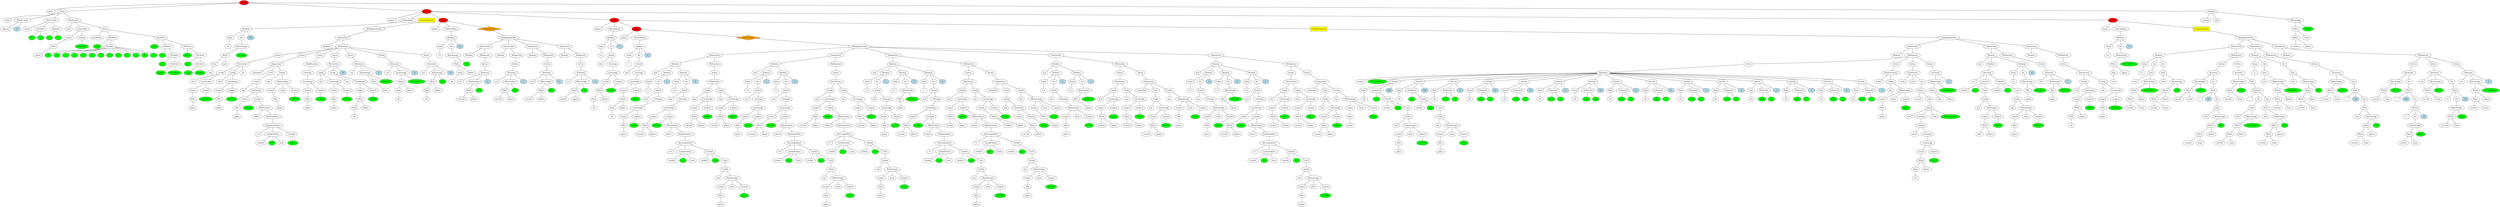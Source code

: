 graph tree{NODE0 [label="Stage" style=filled fillcolor="red"]
NODE0_1 [label="game"]
NODE0 -- NODE0_1
NODE0_2 [label="Setup" ]
NODE0_2_1 [label="setup"]
NODE0_2 -- NODE0_2_1
NODE0_2_2 [label="Playercreate" ]
NODE0_2_2_2 [label="players"]
NODE0_2_2 -- NODE0_2_2_2
NODE0_2_2_3 [label="4" style=filled fillcolor="lightblue"]
NODE0_2_2 -- NODE0_2_2_3
NODE0_2 -- NODE0_2_2
NODE0_2_4 [label="Teamcreate" ]
NODE0_2_4_1 [label="teams"]
NODE0_2_4 -- NODE0_2_4_1
NODE0_2_4_2 [label="Attribute" ]
NODE0_2_4_2_1 [fillcolor="green" style=filled label="0"]
NODE0_2_4_2 -- NODE0_2_4_2_1
NODE0_2_4_2_3 [fillcolor="green" style=filled label="2"]
NODE0_2_4_2 -- NODE0_2_4_2_3
NODE0_2_4 -- NODE0_2_4_2
NODE0_2_4_3 [label="Attribute" ]
NODE0_2_4_3_1 [fillcolor="green" style=filled label="1"]
NODE0_2_4_3 -- NODE0_2_4_3_1
NODE0_2_4_3_3 [fillcolor="green" style=filled label="3"]
NODE0_2_4_3 -- NODE0_2_4_3_3
NODE0_2_4 -- NODE0_2_4_3
NODE0_2 -- NODE0_2_4
NODE0_2_6 [label="Deckcreate" ]
NODE0_2_6_2 [label="deck"]
NODE0_2_6 -- NODE0_2_6_2
NODE0_2_6_3 [label="Locstorage" ]
NODE0_2_6_3_1 [label="Locpre" ]
NODE0_2_6_3_1_0 [label="Who" ]
NODE0_2_6_3_1_0_0 [label="game"]
NODE0_2_6_3_1_0 -- NODE0_2_6_3_1_0_0
NODE0_2_6_3_1 -- NODE0_2_6_3_1_0
NODE0_2_6_3 -- NODE0_2_6_3_1
NODE0_2_6_3_3 [label="Locpost" ]
NODE0_2_6_3_3_0 [fillcolor="green" style=filled label="DISCARD"]
NODE0_2_6_3_3 -- NODE0_2_6_3_3_0
NODE0_2_6_3 -- NODE0_2_6_3_3
NODE0_2_6 -- NODE0_2_6_3
NODE0_2_6_4 [label="Deck" ]
NODE0_2_6_4_1 [label="permdeck"]
NODE0_2_6_4 -- NODE0_2_6_4_1
NODE0_2_6_4_2 [label="Attribute" ]
NODE0_2_6_4_2_1 [fillcolor="green" style=filled label="rank"]
NODE0_2_6_4_2 -- NODE0_2_6_4_2_1
NODE0_2_6_4_2_2 [label="Attribute" ]
NODE0_2_6_4_2_2_1 [fillcolor="green" style=filled label="A"]
NODE0_2_6_4_2_2 -- NODE0_2_6_4_2_2_1
NODE0_2_6_4_2_2_3 [fillcolor="green" style=filled label="2"]
NODE0_2_6_4_2_2 -- NODE0_2_6_4_2_2_3
NODE0_2_6_4_2_2_5 [fillcolor="green" style=filled label="3"]
NODE0_2_6_4_2_2 -- NODE0_2_6_4_2_2_5
NODE0_2_6_4_2_2_7 [fillcolor="green" style=filled label="4"]
NODE0_2_6_4_2_2 -- NODE0_2_6_4_2_2_7
NODE0_2_6_4_2_2_9 [fillcolor="green" style=filled label="5"]
NODE0_2_6_4_2_2 -- NODE0_2_6_4_2_2_9
NODE0_2_6_4_2_2_11 [fillcolor="green" style=filled label="6"]
NODE0_2_6_4_2_2 -- NODE0_2_6_4_2_2_11
NODE0_2_6_4_2_2_13 [fillcolor="green" style=filled label="7"]
NODE0_2_6_4_2_2 -- NODE0_2_6_4_2_2_13
NODE0_2_6_4_2_2_15 [fillcolor="green" style=filled label="8"]
NODE0_2_6_4_2_2 -- NODE0_2_6_4_2_2_15
NODE0_2_6_4_2_2_17 [fillcolor="green" style=filled label="9"]
NODE0_2_6_4_2_2 -- NODE0_2_6_4_2_2_17
NODE0_2_6_4_2_2_19 [fillcolor="green" style=filled label="10"]
NODE0_2_6_4_2_2 -- NODE0_2_6_4_2_2_19
NODE0_2_6_4_2_2_21 [fillcolor="green" style=filled label="J"]
NODE0_2_6_4_2_2 -- NODE0_2_6_4_2_2_21
NODE0_2_6_4_2_2_23 [fillcolor="green" style=filled label="Q"]
NODE0_2_6_4_2_2 -- NODE0_2_6_4_2_2_23
NODE0_2_6_4_2_2_25 [fillcolor="green" style=filled label="K"]
NODE0_2_6_4_2_2 -- NODE0_2_6_4_2_2_25
NODE0_2_6_4_2 -- NODE0_2_6_4_2_2
NODE0_2_6_4 -- NODE0_2_6_4_2
NODE0_2_6_4_3 [label="Attribute" ]
NODE0_2_6_4_3_1 [fillcolor="green" style=filled label="color"]
NODE0_2_6_4_3 -- NODE0_2_6_4_3_1
NODE0_2_6_4_3_2 [label="Attribute" ]
NODE0_2_6_4_3_2_1 [fillcolor="green" style=filled label="red"]
NODE0_2_6_4_3_2 -- NODE0_2_6_4_3_2_1
NODE0_2_6_4_3_2_2 [label="Attribute" ]
NODE0_2_6_4_3_2_2_1 [fillcolor="green" style=filled label="suit"]
NODE0_2_6_4_3_2_2 -- NODE0_2_6_4_3_2_2_1
NODE0_2_6_4_3_2_2_2 [label="Attribute" ]
NODE0_2_6_4_3_2_2_2_1 [fillcolor="green" style=filled label="hearts"]
NODE0_2_6_4_3_2_2_2 -- NODE0_2_6_4_3_2_2_2_1
NODE0_2_6_4_3_2_2_2_3 [fillcolor="green" style=filled label="diamonds"]
NODE0_2_6_4_3_2_2_2 -- NODE0_2_6_4_3_2_2_2_3
NODE0_2_6_4_3_2_2 -- NODE0_2_6_4_3_2_2_2
NODE0_2_6_4_3_2 -- NODE0_2_6_4_3_2_2
NODE0_2_6_4_3 -- NODE0_2_6_4_3_2
NODE0_2_6_4_3_3 [label="Attribute" ]
NODE0_2_6_4_3_3_1 [fillcolor="green" style=filled label="black"]
NODE0_2_6_4_3_3 -- NODE0_2_6_4_3_3_1
NODE0_2_6_4_3_3_2 [label="Attribute" ]
NODE0_2_6_4_3_3_2_1 [fillcolor="green" style=filled label="suit"]
NODE0_2_6_4_3_3_2 -- NODE0_2_6_4_3_3_2_1
NODE0_2_6_4_3_3_2_2 [label="Attribute" ]
NODE0_2_6_4_3_3_2_2_1 [fillcolor="green" style=filled label="clubs"]
NODE0_2_6_4_3_3_2_2 -- NODE0_2_6_4_3_3_2_2_1
NODE0_2_6_4_3_3_2_2_3 [fillcolor="green" style=filled label="spades"]
NODE0_2_6_4_3_3_2_2 -- NODE0_2_6_4_3_3_2_2_3
NODE0_2_6_4_3_3_2 -- NODE0_2_6_4_3_3_2_2
NODE0_2_6_4_3_3 -- NODE0_2_6_4_3_3_2
NODE0_2_6_4_3 -- NODE0_2_6_4_3_3
NODE0_2_6_4 -- NODE0_2_6_4_3
NODE0_2_6 -- NODE0_2_6_4
NODE0_2 -- NODE0_2_6
NODE0 -- NODE0_2
NODE0_3 [label="Stage"  style=filled fillcolor="red"]
NODE0_3_2 [label="player"]
NODE0_3 -- NODE0_3_2
NODE0_3_3 [label="Endcondition" ]
NODE0_3_3_2 [label="Boolean" ]
NODE0_3_3_2_1 [label="Intop" ]
NODE0_3_3_2_1_0 [label=">="]
NODE0_3_3_2_1 -- NODE0_3_3_2_1_0
NODE0_3_3_2 -- NODE0_3_3_2_1
NODE0_3_3_2_2 [label="Int" ]
NODE0_3_3_2_2_0 [label="Rawstorage" ]
NODE0_3_3_2_2_0_1 [label="Who2" ]
NODE0_3_3_2_2_0_1_1 [label="Posq" ]
NODE0_3_3_2_2_0_1_1_0 [label="any"]
NODE0_3_3_2_2_0_1_1 -- NODE0_3_3_2_2_0_1_1_0
NODE0_3_3_2_2_0_1 -- NODE0_3_3_2_2_0_1_1
NODE0_3_3_2_2_0_1_2 [label="team"]
NODE0_3_3_2_2_0_1 -- NODE0_3_3_2_2_0_1_2
NODE0_3_3_2_2_0 -- NODE0_3_3_2_2_0_1
NODE0_3_3_2_2_0_3 [fillcolor="green" style=filled label="SCORE"]
NODE0_3_3_2_2_0 -- NODE0_3_3_2_2_0_3
NODE0_3_3_2_2 -- NODE0_3_3_2_2_0
NODE0_3_3_2 -- NODE0_3_3_2_2
NODE0_3_3_2_3 [label="500" style=filled fillcolor="lightblue"]
NODE0_3_3_2 -- NODE0_3_3_2_3
NODE0_3_3 -- NODE0_3_3_2
NODE0_3 -- NODE0_3_3
NODE0_3_4 [label="Computermoves"  style=filled shape=box fillcolor="yellow"]
NODE0_3_4_2 [label="Multigameaction" ]
NODE0_3_4_2_0 [label="Gameaction" ]
NODE0_3_4_2_0_1 [label="Boolean" ]
NODE0_3_4_2_0 -- NODE0_3_4_2_0_1
NODE0_3_4_2_0_2 [label="Multiaction" ]
NODE0_3_4_2_0_2_0 [label="Action" ]
NODE0_3_4_2_0_2_0_1 [label="Moveaction" ]
NODE0_3_4_2_0_2_0_1_1 [label="Cardp" ]
NODE0_3_4_2_0_2_0_1_1_1 [label="top"]
NODE0_3_4_2_0_2_0_1_1 -- NODE0_3_4_2_0_2_0_1_1_1
NODE0_3_4_2_0_2_0_1_1_2 [label="Locstorage" ]
NODE0_3_4_2_0_2_0_1_1_2_1 [label="Locpre" ]
NODE0_3_4_2_0_2_0_1_1_2_1_0 [label="Who" ]
NODE0_3_4_2_0_2_0_1_1_2_1_0_0 [label="game"]
NODE0_3_4_2_0_2_0_1_1_2_1_0 -- NODE0_3_4_2_0_2_0_1_1_2_1_0_0
NODE0_3_4_2_0_2_0_1_1_2_1 -- NODE0_3_4_2_0_2_0_1_1_2_1_0
NODE0_3_4_2_0_2_0_1_1_2 -- NODE0_3_4_2_0_2_0_1_1_2_1
NODE0_3_4_2_0_2_0_1_1_2_3 [label="Locpost" ]
NODE0_3_4_2_0_2_0_1_1_2_3_0 [fillcolor="green" style=filled label="DISCARD"]
NODE0_3_4_2_0_2_0_1_1_2_3 -- NODE0_3_4_2_0_2_0_1_1_2_3_0
NODE0_3_4_2_0_2_0_1_1_2 -- NODE0_3_4_2_0_2_0_1_1_2_3
NODE0_3_4_2_0_2_0_1_1 -- NODE0_3_4_2_0_2_0_1_1_2
NODE0_3_4_2_0_2_0_1 -- NODE0_3_4_2_0_2_0_1_1
NODE0_3_4_2_0_2_0_1_2 [label="Cardp" ]
NODE0_3_4_2_0_2_0_1_2_1 [label="top"]
NODE0_3_4_2_0_2_0_1_2 -- NODE0_3_4_2_0_2_0_1_2_1
NODE0_3_4_2_0_2_0_1_2_2 [label="Locstorage" ]
NODE0_3_4_2_0_2_0_1_2_2_1 [label="Locpre" ]
NODE0_3_4_2_0_2_0_1_2_2_1_0 [label="Who" ]
NODE0_3_4_2_0_2_0_1_2_2_1_0_0 [label="game"]
NODE0_3_4_2_0_2_0_1_2_2_1_0 -- NODE0_3_4_2_0_2_0_1_2_2_1_0_0
NODE0_3_4_2_0_2_0_1_2_2_1 -- NODE0_3_4_2_0_2_0_1_2_2_1_0
NODE0_3_4_2_0_2_0_1_2_2 -- NODE0_3_4_2_0_2_0_1_2_2_1
NODE0_3_4_2_0_2_0_1_2_2_3 [label="Locpost" ]
NODE0_3_4_2_0_2_0_1_2_2_3_0 [fillcolor="green" style=filled label="STOCK"]
NODE0_3_4_2_0_2_0_1_2_2_3 -- NODE0_3_4_2_0_2_0_1_2_2_3_0
NODE0_3_4_2_0_2_0_1_2_2 -- NODE0_3_4_2_0_2_0_1_2_2_3
NODE0_3_4_2_0_2_0_1_2 -- NODE0_3_4_2_0_2_0_1_2_2
NODE0_3_4_2_0_2_0_1 -- NODE0_3_4_2_0_2_0_1_2
NODE0_3_4_2_0_2_0_1_3 [label="all"]
NODE0_3_4_2_0_2_0_1 -- NODE0_3_4_2_0_2_0_1_3
NODE0_3_4_2_0_2_0 -- NODE0_3_4_2_0_2_0_1
NODE0_3_4_2_0_2 -- NODE0_3_4_2_0_2_0
NODE0_3_4_2_0_2_1 [label="Action" ]
NODE0_3_4_2_0_2_1_1 [label="Copyaction" ]
NODE0_3_4_2_0_2_1_1_0 [label="remember"]
NODE0_3_4_2_0_2_1_1 -- NODE0_3_4_2_0_2_1_1_0
NODE0_3_4_2_0_2_1_1_1 [label="Card" ]
NODE0_3_4_2_0_2_1_1_1_0 [label="Cardp" ]
NODE0_3_4_2_0_2_1_1_1_0_1 [label="top"]
NODE0_3_4_2_0_2_1_1_1_0 -- NODE0_3_4_2_0_2_1_1_1_0_1
NODE0_3_4_2_0_2_1_1_1_0_2 [label="Locstorage" ]
NODE0_3_4_2_0_2_1_1_1_0_2_1 [label="Locpre" ]
NODE0_3_4_2_0_2_1_1_1_0_2_1_0 [label="Who" ]
NODE0_3_4_2_0_2_1_1_1_0_2_1_0_0 [label="game"]
NODE0_3_4_2_0_2_1_1_1_0_2_1_0 -- NODE0_3_4_2_0_2_1_1_1_0_2_1_0_0
NODE0_3_4_2_0_2_1_1_1_0_2_1 -- NODE0_3_4_2_0_2_1_1_1_0_2_1_0
NODE0_3_4_2_0_2_1_1_1_0_2 -- NODE0_3_4_2_0_2_1_1_1_0_2_1
NODE0_3_4_2_0_2_1_1_1_0_2_3 [label="Locpost" ]
NODE0_3_4_2_0_2_1_1_1_0_2_3_0 [fillcolor="green" style=filled label="STOCK"]
NODE0_3_4_2_0_2_1_1_1_0_2_3 -- NODE0_3_4_2_0_2_1_1_1_0_2_3_0
NODE0_3_4_2_0_2_1_1_1_0_2_3_1 [label="Whereclause" ]
NODE0_3_4_2_0_2_1_1_1_0_2_3_1_0 [label="where"]
NODE0_3_4_2_0_2_1_1_1_0_2_3_1 -- NODE0_3_4_2_0_2_1_1_1_0_2_3_1_0
NODE0_3_4_2_0_2_1_1_1_0_2_3_1_1 [label="Booleanwhere" ]
NODE0_3_4_2_0_2_1_1_1_0_2_3_1_1_1 [label="Attrcompwhere" ]
NODE0_3_4_2_0_2_1_1_1_0_2_3_1_1_1_0 [label="=="]
NODE0_3_4_2_0_2_1_1_1_0_2_3_1_1_1 -- NODE0_3_4_2_0_2_1_1_1_0_2_3_1_1_1_0
NODE0_3_4_2_0_2_1_1_1_0_2_3_1_1_1_1 [label="Cardattwhere" ]
NODE0_3_4_2_0_2_1_1_1_0_2_3_1_1_1_1_1 [label="cardatt"]
NODE0_3_4_2_0_2_1_1_1_0_2_3_1_1_1_1 -- NODE0_3_4_2_0_2_1_1_1_0_2_3_1_1_1_1_1
NODE0_3_4_2_0_2_1_1_1_0_2_3_1_1_1_1_2 [fillcolor="green" style=filled label="suit"]
NODE0_3_4_2_0_2_1_1_1_0_2_3_1_1_1_1 -- NODE0_3_4_2_0_2_1_1_1_0_2_3_1_1_1_1_2
NODE0_3_4_2_0_2_1_1_1_0_2_3_1_1_1_1_3 [label="each"]
NODE0_3_4_2_0_2_1_1_1_0_2_3_1_1_1_1 -- NODE0_3_4_2_0_2_1_1_1_0_2_3_1_1_1_1_3
NODE0_3_4_2_0_2_1_1_1_0_2_3_1_1_1 -- NODE0_3_4_2_0_2_1_1_1_0_2_3_1_1_1_1
NODE0_3_4_2_0_2_1_1_1_0_2_3_1_1_1_2 [label="Cardatt" ]
NODE0_3_4_2_0_2_1_1_1_0_2_3_1_1_1_2_0 [fillcolor="green" style=filled label="spades"]
NODE0_3_4_2_0_2_1_1_1_0_2_3_1_1_1_2 -- NODE0_3_4_2_0_2_1_1_1_0_2_3_1_1_1_2_0
NODE0_3_4_2_0_2_1_1_1_0_2_3_1_1_1 -- NODE0_3_4_2_0_2_1_1_1_0_2_3_1_1_1_2
NODE0_3_4_2_0_2_1_1_1_0_2_3_1_1 -- NODE0_3_4_2_0_2_1_1_1_0_2_3_1_1_1
NODE0_3_4_2_0_2_1_1_1_0_2_3_1 -- NODE0_3_4_2_0_2_1_1_1_0_2_3_1_1
NODE0_3_4_2_0_2_1_1_1_0_2_3 -- NODE0_3_4_2_0_2_1_1_1_0_2_3_1
NODE0_3_4_2_0_2_1_1_1_0_2 -- NODE0_3_4_2_0_2_1_1_1_0_2_3
NODE0_3_4_2_0_2_1_1_1_0 -- NODE0_3_4_2_0_2_1_1_1_0_2
NODE0_3_4_2_0_2_1_1_1 -- NODE0_3_4_2_0_2_1_1_1_0
NODE0_3_4_2_0_2_1_1 -- NODE0_3_4_2_0_2_1_1_1
NODE0_3_4_2_0_2_1_1_2 [label="Cardm" ]
NODE0_3_4_2_0_2_1_1_2_1 [label="top"]
NODE0_3_4_2_0_2_1_1_2 -- NODE0_3_4_2_0_2_1_1_2_1
NODE0_3_4_2_0_2_1_1_2_2 [label="Memstorage" ]
NODE0_3_4_2_0_2_1_1_2_2_1 [label="Locpre" ]
NODE0_3_4_2_0_2_1_1_2_2_1_0 [label="Who" ]
NODE0_3_4_2_0_2_1_1_2_2_1_0_0 [label="game"]
NODE0_3_4_2_0_2_1_1_2_2_1_0 -- NODE0_3_4_2_0_2_1_1_2_2_1_0_0
NODE0_3_4_2_0_2_1_1_2_2_1 -- NODE0_3_4_2_0_2_1_1_2_2_1_0
NODE0_3_4_2_0_2_1_1_2_2 -- NODE0_3_4_2_0_2_1_1_2_2_1
NODE0_3_4_2_0_2_1_1_2_2_2 [label="mem"]
NODE0_3_4_2_0_2_1_1_2_2 -- NODE0_3_4_2_0_2_1_1_2_2_2
NODE0_3_4_2_0_2_1_1_2_2_3 [label="Locpost" ]
NODE0_3_4_2_0_2_1_1_2_2_3_0 [fillcolor="green" style=filled label="TRUMP"]
NODE0_3_4_2_0_2_1_1_2_2_3 -- NODE0_3_4_2_0_2_1_1_2_2_3_0
NODE0_3_4_2_0_2_1_1_2_2 -- NODE0_3_4_2_0_2_1_1_2_2_3
NODE0_3_4_2_0_2_1_1_2 -- NODE0_3_4_2_0_2_1_1_2_2
NODE0_3_4_2_0_2_1_1 -- NODE0_3_4_2_0_2_1_1_2
NODE0_3_4_2_0_2_1 -- NODE0_3_4_2_0_2_1_1
NODE0_3_4_2_0_2 -- NODE0_3_4_2_0_2_1
NODE0_3_4_2_0_2_2 [label="Action" ]
NODE0_3_4_2_0_2_2_1 [label="Shuffleaction" ]
NODE0_3_4_2_0_2_2_1_1 [label="Cstorage" ]
NODE0_3_4_2_0_2_2_1_1_0 [label="Locstorage" ]
NODE0_3_4_2_0_2_2_1_1_0_1 [label="Locpre" ]
NODE0_3_4_2_0_2_2_1_1_0_1_0 [label="Who" ]
NODE0_3_4_2_0_2_2_1_1_0_1_0_0 [label="game"]
NODE0_3_4_2_0_2_2_1_1_0_1_0 -- NODE0_3_4_2_0_2_2_1_1_0_1_0_0
NODE0_3_4_2_0_2_2_1_1_0_1 -- NODE0_3_4_2_0_2_2_1_1_0_1_0
NODE0_3_4_2_0_2_2_1_1_0 -- NODE0_3_4_2_0_2_2_1_1_0_1
NODE0_3_4_2_0_2_2_1_1_0_3 [label="Locpost" ]
NODE0_3_4_2_0_2_2_1_1_0_3_0 [fillcolor="green" style=filled label="STOCK"]
NODE0_3_4_2_0_2_2_1_1_0_3 -- NODE0_3_4_2_0_2_2_1_1_0_3_0
NODE0_3_4_2_0_2_2_1_1_0 -- NODE0_3_4_2_0_2_2_1_1_0_3
NODE0_3_4_2_0_2_2_1_1 -- NODE0_3_4_2_0_2_2_1_1_0
NODE0_3_4_2_0_2_2_1 -- NODE0_3_4_2_0_2_2_1_1
NODE0_3_4_2_0_2_2 -- NODE0_3_4_2_0_2_2_1
NODE0_3_4_2_0_2 -- NODE0_3_4_2_0_2_2
NODE0_3_4_2_0_2_3 [label="Action" ]
NODE0_3_4_2_0_2_3_1 [label="Moveaction" ]
NODE0_3_4_2_0_2_3_1_1 [label="Cardp" ]
NODE0_3_4_2_0_2_3_1_1_1 [label="top"]
NODE0_3_4_2_0_2_3_1_1 -- NODE0_3_4_2_0_2_3_1_1_1
NODE0_3_4_2_0_2_3_1_1_2 [label="Locstorage" ]
NODE0_3_4_2_0_2_3_1_1_2_1 [label="Locpre" ]
NODE0_3_4_2_0_2_3_1_1_2_1_0 [label="Who" ]
NODE0_3_4_2_0_2_3_1_1_2_1_0_0 [label="game"]
NODE0_3_4_2_0_2_3_1_1_2_1_0 -- NODE0_3_4_2_0_2_3_1_1_2_1_0_0
NODE0_3_4_2_0_2_3_1_1_2_1 -- NODE0_3_4_2_0_2_3_1_1_2_1_0
NODE0_3_4_2_0_2_3_1_1_2 -- NODE0_3_4_2_0_2_3_1_1_2_1
NODE0_3_4_2_0_2_3_1_1_2_3 [label="Locpost" ]
NODE0_3_4_2_0_2_3_1_1_2_3_0 [fillcolor="green" style=filled label="STOCK"]
NODE0_3_4_2_0_2_3_1_1_2_3 -- NODE0_3_4_2_0_2_3_1_1_2_3_0
NODE0_3_4_2_0_2_3_1_1_2 -- NODE0_3_4_2_0_2_3_1_1_2_3
NODE0_3_4_2_0_2_3_1_1 -- NODE0_3_4_2_0_2_3_1_1_2
NODE0_3_4_2_0_2_3_1 -- NODE0_3_4_2_0_2_3_1_1
NODE0_3_4_2_0_2_3_1_2 [label="Cardp" ]
NODE0_3_4_2_0_2_3_1_2_1 [label="top"]
NODE0_3_4_2_0_2_3_1_2 -- NODE0_3_4_2_0_2_3_1_2_1
NODE0_3_4_2_0_2_3_1_2_2 [label="Locstorage" ]
NODE0_3_4_2_0_2_3_1_2_2_1 [label="Locpre" ]
NODE0_3_4_2_0_2_3_1_2_2_1_0 [label="Who2" ]
NODE0_3_4_2_0_2_3_1_2_2_1_0_1 [label="Posq" ]
NODE0_3_4_2_0_2_3_1_2_2_1_0_1_0 [label="all"]
NODE0_3_4_2_0_2_3_1_2_2_1_0_1 -- NODE0_3_4_2_0_2_3_1_2_2_1_0_1_0
NODE0_3_4_2_0_2_3_1_2_2_1_0 -- NODE0_3_4_2_0_2_3_1_2_2_1_0_1
NODE0_3_4_2_0_2_3_1_2_2_1_0_2 [label="player"]
NODE0_3_4_2_0_2_3_1_2_2_1_0 -- NODE0_3_4_2_0_2_3_1_2_2_1_0_2
NODE0_3_4_2_0_2_3_1_2_2_1 -- NODE0_3_4_2_0_2_3_1_2_2_1_0
NODE0_3_4_2_0_2_3_1_2_2 -- NODE0_3_4_2_0_2_3_1_2_2_1
NODE0_3_4_2_0_2_3_1_2_2_3 [label="Locpost" ]
NODE0_3_4_2_0_2_3_1_2_2_3_0 [fillcolor="green" style=filled label="HAND"]
NODE0_3_4_2_0_2_3_1_2_2_3 -- NODE0_3_4_2_0_2_3_1_2_2_3_0
NODE0_3_4_2_0_2_3_1_2_2 -- NODE0_3_4_2_0_2_3_1_2_2_3
NODE0_3_4_2_0_2_3_1_2 -- NODE0_3_4_2_0_2_3_1_2_2
NODE0_3_4_2_0_2_3_1 -- NODE0_3_4_2_0_2_3_1_2
NODE0_3_4_2_0_2_3_1_3 [label="13" style=filled fillcolor="lightblue"]
NODE0_3_4_2_0_2_3_1 -- NODE0_3_4_2_0_2_3_1_3
NODE0_3_4_2_0_2_3 -- NODE0_3_4_2_0_2_3_1
NODE0_3_4_2_0_2 -- NODE0_3_4_2_0_2_3
NODE0_3_4_2_0_2_4 [label="Action" ]
NODE0_3_4_2_0_2_4_1 [label="Setaction" ]
NODE0_3_4_2_0_2_4_1_0 [label="set"]
NODE0_3_4_2_0_2_4_1 -- NODE0_3_4_2_0_2_4_1_0
NODE0_3_4_2_0_2_4_1_1 [label="Rawstorage" ]
NODE0_3_4_2_0_2_4_1_1_1 [label="Who" ]
NODE0_3_4_2_0_2_4_1_1_1_0 [label="game"]
NODE0_3_4_2_0_2_4_1_1_1 -- NODE0_3_4_2_0_2_4_1_1_1_0
NODE0_3_4_2_0_2_4_1_1 -- NODE0_3_4_2_0_2_4_1_1_1
NODE0_3_4_2_0_2_4_1_1_3 [fillcolor="green" style=filled label="BROKEN"]
NODE0_3_4_2_0_2_4_1_1 -- NODE0_3_4_2_0_2_4_1_1_3
NODE0_3_4_2_0_2_4_1 -- NODE0_3_4_2_0_2_4_1_1
NODE0_3_4_2_0_2_4_1_2 [label="0" style=filled fillcolor="lightblue"]
NODE0_3_4_2_0_2_4_1 -- NODE0_3_4_2_0_2_4_1_2
NODE0_3_4_2_0_2_4 -- NODE0_3_4_2_0_2_4_1
NODE0_3_4_2_0_2 -- NODE0_3_4_2_0_2_4
NODE0_3_4_2_0_2_5 [label="Action" ]
NODE0_3_4_2_0_2_5_1 [label="Setaction" ]
NODE0_3_4_2_0_2_5_1_0 [label="set"]
NODE0_3_4_2_0_2_5_1 -- NODE0_3_4_2_0_2_5_1_0
NODE0_3_4_2_0_2_5_1_1 [label="Rawstorage" ]
NODE0_3_4_2_0_2_5_1_1_1 [label="Who2" ]
NODE0_3_4_2_0_2_5_1_1_1_1 [label="Posq" ]
NODE0_3_4_2_0_2_5_1_1_1_1_0 [label="all"]
NODE0_3_4_2_0_2_5_1_1_1_1 -- NODE0_3_4_2_0_2_5_1_1_1_1_0
NODE0_3_4_2_0_2_5_1_1_1 -- NODE0_3_4_2_0_2_5_1_1_1_1
NODE0_3_4_2_0_2_5_1_1_1_2 [label="player"]
NODE0_3_4_2_0_2_5_1_1_1 -- NODE0_3_4_2_0_2_5_1_1_1_2
NODE0_3_4_2_0_2_5_1_1 -- NODE0_3_4_2_0_2_5_1_1_1
NODE0_3_4_2_0_2_5_1_1_3 [fillcolor="green" style=filled label="TRICKSWON"]
NODE0_3_4_2_0_2_5_1_1 -- NODE0_3_4_2_0_2_5_1_1_3
NODE0_3_4_2_0_2_5_1 -- NODE0_3_4_2_0_2_5_1_1
NODE0_3_4_2_0_2_5_1_2 [label="0" style=filled fillcolor="lightblue"]
NODE0_3_4_2_0_2_5_1 -- NODE0_3_4_2_0_2_5_1_2
NODE0_3_4_2_0_2_5 -- NODE0_3_4_2_0_2_5_1
NODE0_3_4_2_0_2 -- NODE0_3_4_2_0_2_5
NODE0_3_4_2_0_2_6 [label="Action" ]
NODE0_3_4_2_0_2_6_1 [label="Setaction" ]
NODE0_3_4_2_0_2_6_1_0 [label="set"]
NODE0_3_4_2_0_2_6_1 -- NODE0_3_4_2_0_2_6_1_0
NODE0_3_4_2_0_2_6_1_1 [label="Rawstorage" ]
NODE0_3_4_2_0_2_6_1_1_1 [label="Who2" ]
NODE0_3_4_2_0_2_6_1_1_1_1 [label="Posq" ]
NODE0_3_4_2_0_2_6_1_1_1_1_0 [label="all"]
NODE0_3_4_2_0_2_6_1_1_1_1 -- NODE0_3_4_2_0_2_6_1_1_1_1_0
NODE0_3_4_2_0_2_6_1_1_1 -- NODE0_3_4_2_0_2_6_1_1_1_1
NODE0_3_4_2_0_2_6_1_1_1_2 [label="player"]
NODE0_3_4_2_0_2_6_1_1_1 -- NODE0_3_4_2_0_2_6_1_1_1_2
NODE0_3_4_2_0_2_6_1_1 -- NODE0_3_4_2_0_2_6_1_1_1
NODE0_3_4_2_0_2_6_1_1_3 [fillcolor="green" style=filled label="BID"]
NODE0_3_4_2_0_2_6_1_1 -- NODE0_3_4_2_0_2_6_1_1_3
NODE0_3_4_2_0_2_6_1 -- NODE0_3_4_2_0_2_6_1_1
NODE0_3_4_2_0_2_6_1_2 [label="14" style=filled fillcolor="lightblue"]
NODE0_3_4_2_0_2_6_1 -- NODE0_3_4_2_0_2_6_1_2
NODE0_3_4_2_0_2_6 -- NODE0_3_4_2_0_2_6_1
NODE0_3_4_2_0_2 -- NODE0_3_4_2_0_2_6
NODE0_3_4_2_0 -- NODE0_3_4_2_0_2
NODE0_3_4_2 -- NODE0_3_4_2_0
NODE0_3_4 -- NODE0_3_4_2
NODE0_3 -- NODE0_3_4
NODE0_3_5 [label="Stage"  style=filled fillcolor="red"]
NODE0_3_5_2 [label="player"]
NODE0_3_5 -- NODE0_3_5_2
NODE0_3_5_3 [label="Endcondition" ]
NODE0_3_5_3_2 [label="Boolean" ]
NODE0_3_5_3_2_1 [label="Intop" ]
NODE0_3_5_3_2_1_0 [label="<="]
NODE0_3_5_3_2_1 -- NODE0_3_5_3_2_1_0
NODE0_3_5_3_2 -- NODE0_3_5_3_2_1
NODE0_3_5_3_2_2 [label="Int" ]
NODE0_3_5_3_2_2_0 [label="Rawstorage" ]
NODE0_3_5_3_2_2_0_1 [label="Who2" ]
NODE0_3_5_3_2_2_0_1_1 [label="Posq" ]
NODE0_3_5_3_2_2_0_1_1_0 [label="all"]
NODE0_3_5_3_2_2_0_1_1 -- NODE0_3_5_3_2_2_0_1_1_0
NODE0_3_5_3_2_2_0_1 -- NODE0_3_5_3_2_2_0_1_1
NODE0_3_5_3_2_2_0_1_2 [label="player"]
NODE0_3_5_3_2_2_0_1 -- NODE0_3_5_3_2_2_0_1_2
NODE0_3_5_3_2_2_0 -- NODE0_3_5_3_2_2_0_1
NODE0_3_5_3_2_2_0_3 [fillcolor="green" style=filled label="BID"]
NODE0_3_5_3_2_2_0 -- NODE0_3_5_3_2_2_0_3
NODE0_3_5_3_2_2 -- NODE0_3_5_3_2_2_0
NODE0_3_5_3_2 -- NODE0_3_5_3_2_2
NODE0_3_5_3_2_3 [label="13" style=filled fillcolor="lightblue"]
NODE0_3_5_3_2 -- NODE0_3_5_3_2_3
NODE0_3_5_3 -- NODE0_3_5_3_2
NODE0_3_5 -- NODE0_3_5_3
NODE0_3_5_4 [label="Playermoves"  style=filled shape=diamond fillcolor="orange"]
NODE0_3_5_4_2 [label="Multigameaction" ]
NODE0_3_5_4_2_0 [label="Gameaction" ]
NODE0_3_5_4_2_0_1 [label="Boolean" ]
NODE0_3_5_4_2_0 -- NODE0_3_5_4_2_0_1
NODE0_3_5_4_2_0_2 [label="Multiaction" ]
NODE0_3_5_4_2_0_2_0 [label="Action" ]
NODE0_3_5_4_2_0_2_0_1 [label="Setaction" ]
NODE0_3_5_4_2_0_2_0_1_0 [label="set"]
NODE0_3_5_4_2_0_2_0_1 -- NODE0_3_5_4_2_0_2_0_1_0
NODE0_3_5_4_2_0_2_0_1_1 [label="Rawstorage" ]
NODE0_3_5_4_2_0_2_0_1_1_1 [label="Who2" ]
NODE0_3_5_4_2_0_2_0_1_1_1_1 [label="current"]
NODE0_3_5_4_2_0_2_0_1_1_1 -- NODE0_3_5_4_2_0_2_0_1_1_1_1
NODE0_3_5_4_2_0_2_0_1_1_1_2 [label="player"]
NODE0_3_5_4_2_0_2_0_1_1_1 -- NODE0_3_5_4_2_0_2_0_1_1_1_2
NODE0_3_5_4_2_0_2_0_1_1 -- NODE0_3_5_4_2_0_2_0_1_1_1
NODE0_3_5_4_2_0_2_0_1_1_3 [fillcolor="green" style=filled label="BID"]
NODE0_3_5_4_2_0_2_0_1_1 -- NODE0_3_5_4_2_0_2_0_1_1_3
NODE0_3_5_4_2_0_2_0_1 -- NODE0_3_5_4_2_0_2_0_1_1
NODE0_3_5_4_2_0_2_0_1_2 [label="1" style=filled fillcolor="lightblue"]
NODE0_3_5_4_2_0_2_0_1 -- NODE0_3_5_4_2_0_2_0_1_2
NODE0_3_5_4_2_0_2_0 -- NODE0_3_5_4_2_0_2_0_1
NODE0_3_5_4_2_0_2 -- NODE0_3_5_4_2_0_2_0
NODE0_3_5_4_2_0 -- NODE0_3_5_4_2_0_2
NODE0_3_5_4_2 -- NODE0_3_5_4_2_0
NODE0_3_5_4_2_1 [label="Gameaction" ]
NODE0_3_5_4_2_1_1 [label="Boolean" ]
NODE0_3_5_4_2_1 -- NODE0_3_5_4_2_1_1
NODE0_3_5_4_2_1_2 [label="Multiaction" ]
NODE0_3_5_4_2_1_2_0 [label="Action" ]
NODE0_3_5_4_2_1_2_0_1 [label="Setaction" ]
NODE0_3_5_4_2_1_2_0_1_0 [label="set"]
NODE0_3_5_4_2_1_2_0_1 -- NODE0_3_5_4_2_1_2_0_1_0
NODE0_3_5_4_2_1_2_0_1_1 [label="Rawstorage" ]
NODE0_3_5_4_2_1_2_0_1_1_1 [label="Who2" ]
NODE0_3_5_4_2_1_2_0_1_1_1_1 [label="current"]
NODE0_3_5_4_2_1_2_0_1_1_1 -- NODE0_3_5_4_2_1_2_0_1_1_1_1
NODE0_3_5_4_2_1_2_0_1_1_1_2 [label="player"]
NODE0_3_5_4_2_1_2_0_1_1_1 -- NODE0_3_5_4_2_1_2_0_1_1_1_2
NODE0_3_5_4_2_1_2_0_1_1 -- NODE0_3_5_4_2_1_2_0_1_1_1
NODE0_3_5_4_2_1_2_0_1_1_3 [fillcolor="green" style=filled label="BID"]
NODE0_3_5_4_2_1_2_0_1_1 -- NODE0_3_5_4_2_1_2_0_1_1_3
NODE0_3_5_4_2_1_2_0_1 -- NODE0_3_5_4_2_1_2_0_1_1
NODE0_3_5_4_2_1_2_0_1_2 [label="2" style=filled fillcolor="lightblue"]
NODE0_3_5_4_2_1_2_0_1 -- NODE0_3_5_4_2_1_2_0_1_2
NODE0_3_5_4_2_1_2_0 -- NODE0_3_5_4_2_1_2_0_1
NODE0_3_5_4_2_1_2 -- NODE0_3_5_4_2_1_2_0
NODE0_3_5_4_2_1 -- NODE0_3_5_4_2_1_2
NODE0_3_5_4_2 -- NODE0_3_5_4_2_1
NODE0_3_5_4_2_2 [label="Gameaction" ]
NODE0_3_5_4_2_2_1 [label="Boolean" ]
NODE0_3_5_4_2_2 -- NODE0_3_5_4_2_2_1
NODE0_3_5_4_2_2_2 [label="Multiaction" ]
NODE0_3_5_4_2_2_2_0 [label="Action" ]
NODE0_3_5_4_2_2_2_0_1 [label="Setaction" ]
NODE0_3_5_4_2_2_2_0_1_0 [label="set"]
NODE0_3_5_4_2_2_2_0_1 -- NODE0_3_5_4_2_2_2_0_1_0
NODE0_3_5_4_2_2_2_0_1_1 [label="Rawstorage" ]
NODE0_3_5_4_2_2_2_0_1_1_1 [label="Who2" ]
NODE0_3_5_4_2_2_2_0_1_1_1_1 [label="current"]
NODE0_3_5_4_2_2_2_0_1_1_1 -- NODE0_3_5_4_2_2_2_0_1_1_1_1
NODE0_3_5_4_2_2_2_0_1_1_1_2 [label="player"]
NODE0_3_5_4_2_2_2_0_1_1_1 -- NODE0_3_5_4_2_2_2_0_1_1_1_2
NODE0_3_5_4_2_2_2_0_1_1 -- NODE0_3_5_4_2_2_2_0_1_1_1
NODE0_3_5_4_2_2_2_0_1_1_3 [fillcolor="green" style=filled label="BID"]
NODE0_3_5_4_2_2_2_0_1_1 -- NODE0_3_5_4_2_2_2_0_1_1_3
NODE0_3_5_4_2_2_2_0_1 -- NODE0_3_5_4_2_2_2_0_1_1
NODE0_3_5_4_2_2_2_0_1_2 [label="3" style=filled fillcolor="lightblue"]
NODE0_3_5_4_2_2_2_0_1 -- NODE0_3_5_4_2_2_2_0_1_2
NODE0_3_5_4_2_2_2_0 -- NODE0_3_5_4_2_2_2_0_1
NODE0_3_5_4_2_2_2 -- NODE0_3_5_4_2_2_2_0
NODE0_3_5_4_2_2 -- NODE0_3_5_4_2_2_2
NODE0_3_5_4_2 -- NODE0_3_5_4_2_2
NODE0_3_5_4_2_3 [label="Gameaction" ]
NODE0_3_5_4_2_3_1 [label="Boolean" ]
NODE0_3_5_4_2_3 -- NODE0_3_5_4_2_3_1
NODE0_3_5_4_2_3_2 [label="Multiaction" ]
NODE0_3_5_4_2_3_2_0 [label="Action" ]
NODE0_3_5_4_2_3_2_0_1 [label="Setaction" ]
NODE0_3_5_4_2_3_2_0_1_0 [label="set"]
NODE0_3_5_4_2_3_2_0_1 -- NODE0_3_5_4_2_3_2_0_1_0
NODE0_3_5_4_2_3_2_0_1_1 [label="Rawstorage" ]
NODE0_3_5_4_2_3_2_0_1_1_1 [label="Who2" ]
NODE0_3_5_4_2_3_2_0_1_1_1_1 [label="current"]
NODE0_3_5_4_2_3_2_0_1_1_1 -- NODE0_3_5_4_2_3_2_0_1_1_1_1
NODE0_3_5_4_2_3_2_0_1_1_1_2 [label="player"]
NODE0_3_5_4_2_3_2_0_1_1_1 -- NODE0_3_5_4_2_3_2_0_1_1_1_2
NODE0_3_5_4_2_3_2_0_1_1 -- NODE0_3_5_4_2_3_2_0_1_1_1
NODE0_3_5_4_2_3_2_0_1_1_3 [fillcolor="green" style=filled label="BID"]
NODE0_3_5_4_2_3_2_0_1_1 -- NODE0_3_5_4_2_3_2_0_1_1_3
NODE0_3_5_4_2_3_2_0_1 -- NODE0_3_5_4_2_3_2_0_1_1
NODE0_3_5_4_2_3_2_0_1_2 [label="4" style=filled fillcolor="lightblue"]
NODE0_3_5_4_2_3_2_0_1 -- NODE0_3_5_4_2_3_2_0_1_2
NODE0_3_5_4_2_3_2_0 -- NODE0_3_5_4_2_3_2_0_1
NODE0_3_5_4_2_3_2 -- NODE0_3_5_4_2_3_2_0
NODE0_3_5_4_2_3 -- NODE0_3_5_4_2_3_2
NODE0_3_5_4_2 -- NODE0_3_5_4_2_3
NODE0_3_5_4 -- NODE0_3_5_4_2
NODE0_3_5 -- NODE0_3_5_4
NODE0_3 -- NODE0_3_5
NODE0_3_6 [label="Stage"  style=filled fillcolor="red"]
NODE0_3_6_2 [label="player"]
NODE0_3_6 -- NODE0_3_6_2
NODE0_3_6_3 [label="Endcondition" ]
NODE0_3_6_3_2 [label="Boolean" ]
NODE0_3_6_3_2_1 [label="Intop" ]
NODE0_3_6_3_2_1_0 [label="=="]
NODE0_3_6_3_2_1 -- NODE0_3_6_3_2_1_0
NODE0_3_6_3_2 -- NODE0_3_6_3_2_1
NODE0_3_6_3_2_2 [label="Int" ]
NODE0_3_6_3_2_2_0 [label="Sizeof" ]
NODE0_3_6_3_2_2_0_1 [label="size"]
NODE0_3_6_3_2_2_0 -- NODE0_3_6_3_2_2_0_1
NODE0_3_6_3_2_2_0_2 [label="Cstorage" ]
NODE0_3_6_3_2_2_0_2_0 [label="Locstorage" ]
NODE0_3_6_3_2_2_0_2_0_1 [label="Locpre" ]
NODE0_3_6_3_2_2_0_2_0_1_0 [label="Who2" ]
NODE0_3_6_3_2_2_0_2_0_1_0_1 [label="Posq" ]
NODE0_3_6_3_2_2_0_2_0_1_0_1_0 [label="all"]
NODE0_3_6_3_2_2_0_2_0_1_0_1 -- NODE0_3_6_3_2_2_0_2_0_1_0_1_0
NODE0_3_6_3_2_2_0_2_0_1_0 -- NODE0_3_6_3_2_2_0_2_0_1_0_1
NODE0_3_6_3_2_2_0_2_0_1_0_2 [label="player"]
NODE0_3_6_3_2_2_0_2_0_1_0 -- NODE0_3_6_3_2_2_0_2_0_1_0_2
NODE0_3_6_3_2_2_0_2_0_1 -- NODE0_3_6_3_2_2_0_2_0_1_0
NODE0_3_6_3_2_2_0_2_0 -- NODE0_3_6_3_2_2_0_2_0_1
NODE0_3_6_3_2_2_0_2_0_3 [label="Locpost" ]
NODE0_3_6_3_2_2_0_2_0_3_0 [fillcolor="green" style=filled label="HAND"]
NODE0_3_6_3_2_2_0_2_0_3 -- NODE0_3_6_3_2_2_0_2_0_3_0
NODE0_3_6_3_2_2_0_2_0 -- NODE0_3_6_3_2_2_0_2_0_3
NODE0_3_6_3_2_2_0_2 -- NODE0_3_6_3_2_2_0_2_0
NODE0_3_6_3_2_2_0 -- NODE0_3_6_3_2_2_0_2
NODE0_3_6_3_2_2 -- NODE0_3_6_3_2_2_0
NODE0_3_6_3_2 -- NODE0_3_6_3_2_2
NODE0_3_6_3_2_3 [label="0" style=filled fillcolor="lightblue"]
NODE0_3_6_3_2 -- NODE0_3_6_3_2_3
NODE0_3_6_3 -- NODE0_3_6_3_2
NODE0_3_6 -- NODE0_3_6_3
NODE0_3_6_4 [label="Stage"  style=filled fillcolor="red"]
NODE0_3_6_4_2 [label="player"]
NODE0_3_6_4 -- NODE0_3_6_4_2
NODE0_3_6_4_3 [label="Endcondition" ]
NODE0_3_6_4_3_2 [label="Boolean" ]
NODE0_3_6_4_3_2_1 [label="Intop" ]
NODE0_3_6_4_3_2_1_0 [label=">"]
NODE0_3_6_4_3_2_1 -- NODE0_3_6_4_3_2_1_0
NODE0_3_6_4_3_2 -- NODE0_3_6_4_3_2_1
NODE0_3_6_4_3_2_2 [label="Int" ]
NODE0_3_6_4_3_2_2_0 [label="Sizeof" ]
NODE0_3_6_4_3_2_2_0_1 [label="size"]
NODE0_3_6_4_3_2_2_0 -- NODE0_3_6_4_3_2_2_0_1
NODE0_3_6_4_3_2_2_0_2 [label="Cstorage" ]
NODE0_3_6_4_3_2_2_0_2_0 [label="Locstorage" ]
NODE0_3_6_4_3_2_2_0_2_0_1 [label="Locpre" ]
NODE0_3_6_4_3_2_2_0_2_0_1_0 [label="Who2" ]
NODE0_3_6_4_3_2_2_0_2_0_1_0_1 [label="Posq" ]
NODE0_3_6_4_3_2_2_0_2_0_1_0_1_0 [label="all"]
NODE0_3_6_4_3_2_2_0_2_0_1_0_1 -- NODE0_3_6_4_3_2_2_0_2_0_1_0_1_0
NODE0_3_6_4_3_2_2_0_2_0_1_0 -- NODE0_3_6_4_3_2_2_0_2_0_1_0_1
NODE0_3_6_4_3_2_2_0_2_0_1_0_2 [label="player"]
NODE0_3_6_4_3_2_2_0_2_0_1_0 -- NODE0_3_6_4_3_2_2_0_2_0_1_0_2
NODE0_3_6_4_3_2_2_0_2_0_1 -- NODE0_3_6_4_3_2_2_0_2_0_1_0
NODE0_3_6_4_3_2_2_0_2_0 -- NODE0_3_6_4_3_2_2_0_2_0_1
NODE0_3_6_4_3_2_2_0_2_0_3 [label="Locpost" ]
NODE0_3_6_4_3_2_2_0_2_0_3_0 [fillcolor="green" style=filled label="TRICK"]
NODE0_3_6_4_3_2_2_0_2_0_3 -- NODE0_3_6_4_3_2_2_0_2_0_3_0
NODE0_3_6_4_3_2_2_0_2_0 -- NODE0_3_6_4_3_2_2_0_2_0_3
NODE0_3_6_4_3_2_2_0_2 -- NODE0_3_6_4_3_2_2_0_2_0
NODE0_3_6_4_3_2_2_0 -- NODE0_3_6_4_3_2_2_0_2
NODE0_3_6_4_3_2_2 -- NODE0_3_6_4_3_2_2_0
NODE0_3_6_4_3_2 -- NODE0_3_6_4_3_2_2
NODE0_3_6_4_3_2_3 [label="0" style=filled fillcolor="lightblue"]
NODE0_3_6_4_3_2 -- NODE0_3_6_4_3_2_3
NODE0_3_6_4_3 -- NODE0_3_6_4_3_2
NODE0_3_6_4 -- NODE0_3_6_4_3
NODE0_3_6_4_4 [label="Playermoves"  style=filled shape=diamond fillcolor="orange"]
NODE0_3_6_4_4_2 [label="Multigameaction" ]
NODE0_3_6_4_4_2_0 [label="Gameaction" ]
NODE0_3_6_4_4_2_0_1 [label="Boolean" ]
NODE0_3_6_4_4_2_0_1_1 [label="and"]
NODE0_3_6_4_4_2_0_1 -- NODE0_3_6_4_4_2_0_1_1
NODE0_3_6_4_4_2_0_1_2 [label="Boolean" ]
NODE0_3_6_4_4_2_0_1_2_1 [label="Intop" ]
NODE0_3_6_4_4_2_0_1_2_1_0 [label="=="]
NODE0_3_6_4_4_2_0_1_2_1 -- NODE0_3_6_4_4_2_0_1_2_1_0
NODE0_3_6_4_4_2_0_1_2 -- NODE0_3_6_4_4_2_0_1_2_1
NODE0_3_6_4_4_2_0_1_2_2 [label="Int" ]
NODE0_3_6_4_4_2_0_1_2_2_0 [label="Sizeof" ]
NODE0_3_6_4_4_2_0_1_2_2_0_1 [label="size"]
NODE0_3_6_4_4_2_0_1_2_2_0 -- NODE0_3_6_4_4_2_0_1_2_2_0_1
NODE0_3_6_4_4_2_0_1_2_2_0_2 [label="Cstorage" ]
NODE0_3_6_4_4_2_0_1_2_2_0_2_0 [label="Locstorage" ]
NODE0_3_6_4_4_2_0_1_2_2_0_2_0_1 [label="Locpre" ]
NODE0_3_6_4_4_2_0_1_2_2_0_2_0_1_0 [label="Who" ]
NODE0_3_6_4_4_2_0_1_2_2_0_2_0_1_0_0 [label="game"]
NODE0_3_6_4_4_2_0_1_2_2_0_2_0_1_0 -- NODE0_3_6_4_4_2_0_1_2_2_0_2_0_1_0_0
NODE0_3_6_4_4_2_0_1_2_2_0_2_0_1 -- NODE0_3_6_4_4_2_0_1_2_2_0_2_0_1_0
NODE0_3_6_4_4_2_0_1_2_2_0_2_0 -- NODE0_3_6_4_4_2_0_1_2_2_0_2_0_1
NODE0_3_6_4_4_2_0_1_2_2_0_2_0_3 [label="Locpost" ]
NODE0_3_6_4_4_2_0_1_2_2_0_2_0_3_0 [fillcolor="green" style=filled label="LEAD"]
NODE0_3_6_4_4_2_0_1_2_2_0_2_0_3 -- NODE0_3_6_4_4_2_0_1_2_2_0_2_0_3_0
NODE0_3_6_4_4_2_0_1_2_2_0_2_0 -- NODE0_3_6_4_4_2_0_1_2_2_0_2_0_3
NODE0_3_6_4_4_2_0_1_2_2_0_2 -- NODE0_3_6_4_4_2_0_1_2_2_0_2_0
NODE0_3_6_4_4_2_0_1_2_2_0 -- NODE0_3_6_4_4_2_0_1_2_2_0_2
NODE0_3_6_4_4_2_0_1_2_2 -- NODE0_3_6_4_4_2_0_1_2_2_0
NODE0_3_6_4_4_2_0_1_2 -- NODE0_3_6_4_4_2_0_1_2_2
NODE0_3_6_4_4_2_0_1_2_3 [label="1" style=filled fillcolor="lightblue"]
NODE0_3_6_4_4_2_0_1_2 -- NODE0_3_6_4_4_2_0_1_2_3
NODE0_3_6_4_4_2_0_1 -- NODE0_3_6_4_4_2_0_1_2
NODE0_3_6_4_4_2_0_1_3 [label="Boolean" ]
NODE0_3_6_4_4_2_0_1_3_1 [label="Intop" ]
NODE0_3_6_4_4_2_0_1_3_1_0 [label="=="]
NODE0_3_6_4_4_2_0_1_3_1 -- NODE0_3_6_4_4_2_0_1_3_1_0
NODE0_3_6_4_4_2_0_1_3 -- NODE0_3_6_4_4_2_0_1_3_1
NODE0_3_6_4_4_2_0_1_3_2 [label="Int" ]
NODE0_3_6_4_4_2_0_1_3_2_0 [label="Sizeof" ]
NODE0_3_6_4_4_2_0_1_3_2_0_1 [label="size"]
NODE0_3_6_4_4_2_0_1_3_2_0 -- NODE0_3_6_4_4_2_0_1_3_2_0_1
NODE0_3_6_4_4_2_0_1_3_2_0_2 [label="Cstorage" ]
NODE0_3_6_4_4_2_0_1_3_2_0_2_0 [label="Locstorage" ]
NODE0_3_6_4_4_2_0_1_3_2_0_2_0_1 [label="Locpre" ]
NODE0_3_6_4_4_2_0_1_3_2_0_2_0_1_0 [label="Who2" ]
NODE0_3_6_4_4_2_0_1_3_2_0_2_0_1_0_1 [label="current"]
NODE0_3_6_4_4_2_0_1_3_2_0_2_0_1_0 -- NODE0_3_6_4_4_2_0_1_3_2_0_2_0_1_0_1
NODE0_3_6_4_4_2_0_1_3_2_0_2_0_1_0_2 [label="player"]
NODE0_3_6_4_4_2_0_1_3_2_0_2_0_1_0 -- NODE0_3_6_4_4_2_0_1_3_2_0_2_0_1_0_2
NODE0_3_6_4_4_2_0_1_3_2_0_2_0_1 -- NODE0_3_6_4_4_2_0_1_3_2_0_2_0_1_0
NODE0_3_6_4_4_2_0_1_3_2_0_2_0 -- NODE0_3_6_4_4_2_0_1_3_2_0_2_0_1
NODE0_3_6_4_4_2_0_1_3_2_0_2_0_3 [label="Locpost" ]
NODE0_3_6_4_4_2_0_1_3_2_0_2_0_3_0 [fillcolor="green" style=filled label="HAND"]
NODE0_3_6_4_4_2_0_1_3_2_0_2_0_3 -- NODE0_3_6_4_4_2_0_1_3_2_0_2_0_3_0
NODE0_3_6_4_4_2_0_1_3_2_0_2_0_3_1 [label="Whereclause" ]
NODE0_3_6_4_4_2_0_1_3_2_0_2_0_3_1_0 [label="where"]
NODE0_3_6_4_4_2_0_1_3_2_0_2_0_3_1 -- NODE0_3_6_4_4_2_0_1_3_2_0_2_0_3_1_0
NODE0_3_6_4_4_2_0_1_3_2_0_2_0_3_1_1 [label="Booleanwhere" ]
NODE0_3_6_4_4_2_0_1_3_2_0_2_0_3_1_1_1 [label="Attrcompwhere" ]
NODE0_3_6_4_4_2_0_1_3_2_0_2_0_3_1_1_1_0 [label="=="]
NODE0_3_6_4_4_2_0_1_3_2_0_2_0_3_1_1_1 -- NODE0_3_6_4_4_2_0_1_3_2_0_2_0_3_1_1_1_0
NODE0_3_6_4_4_2_0_1_3_2_0_2_0_3_1_1_1_1 [label="Cardattwhere" ]
NODE0_3_6_4_4_2_0_1_3_2_0_2_0_3_1_1_1_1_1 [label="cardatt"]
NODE0_3_6_4_4_2_0_1_3_2_0_2_0_3_1_1_1_1 -- NODE0_3_6_4_4_2_0_1_3_2_0_2_0_3_1_1_1_1_1
NODE0_3_6_4_4_2_0_1_3_2_0_2_0_3_1_1_1_1_2 [fillcolor="green" style=filled label="suit"]
NODE0_3_6_4_4_2_0_1_3_2_0_2_0_3_1_1_1_1 -- NODE0_3_6_4_4_2_0_1_3_2_0_2_0_3_1_1_1_1_2
NODE0_3_6_4_4_2_0_1_3_2_0_2_0_3_1_1_1_1_3 [label="each"]
NODE0_3_6_4_4_2_0_1_3_2_0_2_0_3_1_1_1_1 -- NODE0_3_6_4_4_2_0_1_3_2_0_2_0_3_1_1_1_1_3
NODE0_3_6_4_4_2_0_1_3_2_0_2_0_3_1_1_1 -- NODE0_3_6_4_4_2_0_1_3_2_0_2_0_3_1_1_1_1
NODE0_3_6_4_4_2_0_1_3_2_0_2_0_3_1_1_1_2 [label="Cardatt" ]
NODE0_3_6_4_4_2_0_1_3_2_0_2_0_3_1_1_1_2_1 [label="cardatt"]
NODE0_3_6_4_4_2_0_1_3_2_0_2_0_3_1_1_1_2 -- NODE0_3_6_4_4_2_0_1_3_2_0_2_0_3_1_1_1_2_1
NODE0_3_6_4_4_2_0_1_3_2_0_2_0_3_1_1_1_2_2 [fillcolor="green" style=filled label="suit"]
NODE0_3_6_4_4_2_0_1_3_2_0_2_0_3_1_1_1_2 -- NODE0_3_6_4_4_2_0_1_3_2_0_2_0_3_1_1_1_2_2
NODE0_3_6_4_4_2_0_1_3_2_0_2_0_3_1_1_1_2_3 [label="Card" ]
NODE0_3_6_4_4_2_0_1_3_2_0_2_0_3_1_1_1_2_3_0 [label="Cardm" ]
NODE0_3_6_4_4_2_0_1_3_2_0_2_0_3_1_1_1_2_3_0_1 [label="top"]
NODE0_3_6_4_4_2_0_1_3_2_0_2_0_3_1_1_1_2_3_0 -- NODE0_3_6_4_4_2_0_1_3_2_0_2_0_3_1_1_1_2_3_0_1
NODE0_3_6_4_4_2_0_1_3_2_0_2_0_3_1_1_1_2_3_0_2 [label="Memstorage" ]
NODE0_3_6_4_4_2_0_1_3_2_0_2_0_3_1_1_1_2_3_0_2_1 [label="Locpre" ]
NODE0_3_6_4_4_2_0_1_3_2_0_2_0_3_1_1_1_2_3_0_2_1_0 [label="Who" ]
NODE0_3_6_4_4_2_0_1_3_2_0_2_0_3_1_1_1_2_3_0_2_1_0_0 [label="game"]
NODE0_3_6_4_4_2_0_1_3_2_0_2_0_3_1_1_1_2_3_0_2_1_0 -- NODE0_3_6_4_4_2_0_1_3_2_0_2_0_3_1_1_1_2_3_0_2_1_0_0
NODE0_3_6_4_4_2_0_1_3_2_0_2_0_3_1_1_1_2_3_0_2_1 -- NODE0_3_6_4_4_2_0_1_3_2_0_2_0_3_1_1_1_2_3_0_2_1_0
NODE0_3_6_4_4_2_0_1_3_2_0_2_0_3_1_1_1_2_3_0_2 -- NODE0_3_6_4_4_2_0_1_3_2_0_2_0_3_1_1_1_2_3_0_2_1
NODE0_3_6_4_4_2_0_1_3_2_0_2_0_3_1_1_1_2_3_0_2_2 [label="mem"]
NODE0_3_6_4_4_2_0_1_3_2_0_2_0_3_1_1_1_2_3_0_2 -- NODE0_3_6_4_4_2_0_1_3_2_0_2_0_3_1_1_1_2_3_0_2_2
NODE0_3_6_4_4_2_0_1_3_2_0_2_0_3_1_1_1_2_3_0_2_3 [label="Locpost" ]
NODE0_3_6_4_4_2_0_1_3_2_0_2_0_3_1_1_1_2_3_0_2_3_0 [fillcolor="green" style=filled label="LEAD"]
NODE0_3_6_4_4_2_0_1_3_2_0_2_0_3_1_1_1_2_3_0_2_3 -- NODE0_3_6_4_4_2_0_1_3_2_0_2_0_3_1_1_1_2_3_0_2_3_0
NODE0_3_6_4_4_2_0_1_3_2_0_2_0_3_1_1_1_2_3_0_2 -- NODE0_3_6_4_4_2_0_1_3_2_0_2_0_3_1_1_1_2_3_0_2_3
NODE0_3_6_4_4_2_0_1_3_2_0_2_0_3_1_1_1_2_3_0 -- NODE0_3_6_4_4_2_0_1_3_2_0_2_0_3_1_1_1_2_3_0_2
NODE0_3_6_4_4_2_0_1_3_2_0_2_0_3_1_1_1_2_3 -- NODE0_3_6_4_4_2_0_1_3_2_0_2_0_3_1_1_1_2_3_0
NODE0_3_6_4_4_2_0_1_3_2_0_2_0_3_1_1_1_2 -- NODE0_3_6_4_4_2_0_1_3_2_0_2_0_3_1_1_1_2_3
NODE0_3_6_4_4_2_0_1_3_2_0_2_0_3_1_1_1 -- NODE0_3_6_4_4_2_0_1_3_2_0_2_0_3_1_1_1_2
NODE0_3_6_4_4_2_0_1_3_2_0_2_0_3_1_1 -- NODE0_3_6_4_4_2_0_1_3_2_0_2_0_3_1_1_1
NODE0_3_6_4_4_2_0_1_3_2_0_2_0_3_1 -- NODE0_3_6_4_4_2_0_1_3_2_0_2_0_3_1_1
NODE0_3_6_4_4_2_0_1_3_2_0_2_0_3 -- NODE0_3_6_4_4_2_0_1_3_2_0_2_0_3_1
NODE0_3_6_4_4_2_0_1_3_2_0_2_0 -- NODE0_3_6_4_4_2_0_1_3_2_0_2_0_3
NODE0_3_6_4_4_2_0_1_3_2_0_2 -- NODE0_3_6_4_4_2_0_1_3_2_0_2_0
NODE0_3_6_4_4_2_0_1_3_2_0 -- NODE0_3_6_4_4_2_0_1_3_2_0_2
NODE0_3_6_4_4_2_0_1_3_2 -- NODE0_3_6_4_4_2_0_1_3_2_0
NODE0_3_6_4_4_2_0_1_3 -- NODE0_3_6_4_4_2_0_1_3_2
NODE0_3_6_4_4_2_0_1_3_3 [label="0" style=filled fillcolor="lightblue"]
NODE0_3_6_4_4_2_0_1_3 -- NODE0_3_6_4_4_2_0_1_3_3
NODE0_3_6_4_4_2_0_1 -- NODE0_3_6_4_4_2_0_1_3
NODE0_3_6_4_4_2_0 -- NODE0_3_6_4_4_2_0_1
NODE0_3_6_4_4_2_0_2 [label="Multiaction" ]
NODE0_3_6_4_4_2_0_2_0 [label="Action" ]
NODE0_3_6_4_4_2_0_2_0_1 [label="Moveaction" ]
NODE0_3_6_4_4_2_0_2_0_1_1 [label="Cardp" ]
NODE0_3_6_4_4_2_0_2_0_1_1_1 [label="any"]
NODE0_3_6_4_4_2_0_2_0_1_1 -- NODE0_3_6_4_4_2_0_2_0_1_1_1
NODE0_3_6_4_4_2_0_2_0_1_1_2 [label="Locstorage" ]
NODE0_3_6_4_4_2_0_2_0_1_1_2_1 [label="Locpre" ]
NODE0_3_6_4_4_2_0_2_0_1_1_2_1_0 [label="Who2" ]
NODE0_3_6_4_4_2_0_2_0_1_1_2_1_0_1 [label="current"]
NODE0_3_6_4_4_2_0_2_0_1_1_2_1_0 -- NODE0_3_6_4_4_2_0_2_0_1_1_2_1_0_1
NODE0_3_6_4_4_2_0_2_0_1_1_2_1_0_2 [label="player"]
NODE0_3_6_4_4_2_0_2_0_1_1_2_1_0 -- NODE0_3_6_4_4_2_0_2_0_1_1_2_1_0_2
NODE0_3_6_4_4_2_0_2_0_1_1_2_1 -- NODE0_3_6_4_4_2_0_2_0_1_1_2_1_0
NODE0_3_6_4_4_2_0_2_0_1_1_2 -- NODE0_3_6_4_4_2_0_2_0_1_1_2_1
NODE0_3_6_4_4_2_0_2_0_1_1_2_3 [label="Locpost" ]
NODE0_3_6_4_4_2_0_2_0_1_1_2_3_0 [fillcolor="green" style=filled label="HAND"]
NODE0_3_6_4_4_2_0_2_0_1_1_2_3 -- NODE0_3_6_4_4_2_0_2_0_1_1_2_3_0
NODE0_3_6_4_4_2_0_2_0_1_1_2 -- NODE0_3_6_4_4_2_0_2_0_1_1_2_3
NODE0_3_6_4_4_2_0_2_0_1_1 -- NODE0_3_6_4_4_2_0_2_0_1_1_2
NODE0_3_6_4_4_2_0_2_0_1 -- NODE0_3_6_4_4_2_0_2_0_1_1
NODE0_3_6_4_4_2_0_2_0_1_2 [label="Cardp" ]
NODE0_3_6_4_4_2_0_2_0_1_2_1 [label="top"]
NODE0_3_6_4_4_2_0_2_0_1_2 -- NODE0_3_6_4_4_2_0_2_0_1_2_1
NODE0_3_6_4_4_2_0_2_0_1_2_2 [label="Locstorage" ]
NODE0_3_6_4_4_2_0_2_0_1_2_2_1 [label="Locpre" ]
NODE0_3_6_4_4_2_0_2_0_1_2_2_1_0 [label="Who2" ]
NODE0_3_6_4_4_2_0_2_0_1_2_2_1_0_1 [label="current"]
NODE0_3_6_4_4_2_0_2_0_1_2_2_1_0 -- NODE0_3_6_4_4_2_0_2_0_1_2_2_1_0_1
NODE0_3_6_4_4_2_0_2_0_1_2_2_1_0_2 [label="player"]
NODE0_3_6_4_4_2_0_2_0_1_2_2_1_0 -- NODE0_3_6_4_4_2_0_2_0_1_2_2_1_0_2
NODE0_3_6_4_4_2_0_2_0_1_2_2_1 -- NODE0_3_6_4_4_2_0_2_0_1_2_2_1_0
NODE0_3_6_4_4_2_0_2_0_1_2_2 -- NODE0_3_6_4_4_2_0_2_0_1_2_2_1
NODE0_3_6_4_4_2_0_2_0_1_2_2_3 [label="Locpost" ]
NODE0_3_6_4_4_2_0_2_0_1_2_2_3_0 [fillcolor="green" style=filled label="TRICK"]
NODE0_3_6_4_4_2_0_2_0_1_2_2_3 -- NODE0_3_6_4_4_2_0_2_0_1_2_2_3_0
NODE0_3_6_4_4_2_0_2_0_1_2_2 -- NODE0_3_6_4_4_2_0_2_0_1_2_2_3
NODE0_3_6_4_4_2_0_2_0_1_2 -- NODE0_3_6_4_4_2_0_2_0_1_2_2
NODE0_3_6_4_4_2_0_2_0_1 -- NODE0_3_6_4_4_2_0_2_0_1_2
NODE0_3_6_4_4_2_0_2_0 -- NODE0_3_6_4_4_2_0_2_0_1
NODE0_3_6_4_4_2_0_2 -- NODE0_3_6_4_4_2_0_2_0
NODE0_3_6_4_4_2_0 -- NODE0_3_6_4_4_2_0_2
NODE0_3_6_4_4_2 -- NODE0_3_6_4_4_2_0
NODE0_3_6_4_4_2_1 [label="Gameaction" ]
NODE0_3_6_4_4_2_1_1 [label="Boolean" ]
NODE0_3_6_4_4_2_1_1_1 [label="and"]
NODE0_3_6_4_4_2_1_1 -- NODE0_3_6_4_4_2_1_1_1
NODE0_3_6_4_4_2_1_1_2 [label="Boolean" ]
NODE0_3_6_4_4_2_1_1_2_1 [label="Intop" ]
NODE0_3_6_4_4_2_1_1_2_1_0 [label="=="]
NODE0_3_6_4_4_2_1_1_2_1 -- NODE0_3_6_4_4_2_1_1_2_1_0
NODE0_3_6_4_4_2_1_1_2 -- NODE0_3_6_4_4_2_1_1_2_1
NODE0_3_6_4_4_2_1_1_2_2 [label="Int" ]
NODE0_3_6_4_4_2_1_1_2_2_0 [label="Sizeof" ]
NODE0_3_6_4_4_2_1_1_2_2_0_1 [label="size"]
NODE0_3_6_4_4_2_1_1_2_2_0 -- NODE0_3_6_4_4_2_1_1_2_2_0_1
NODE0_3_6_4_4_2_1_1_2_2_0_2 [label="Cstorage" ]
NODE0_3_6_4_4_2_1_1_2_2_0_2_0 [label="Locstorage" ]
NODE0_3_6_4_4_2_1_1_2_2_0_2_0_1 [label="Locpre" ]
NODE0_3_6_4_4_2_1_1_2_2_0_2_0_1_0 [label="Who" ]
NODE0_3_6_4_4_2_1_1_2_2_0_2_0_1_0_0 [label="game"]
NODE0_3_6_4_4_2_1_1_2_2_0_2_0_1_0 -- NODE0_3_6_4_4_2_1_1_2_2_0_2_0_1_0_0
NODE0_3_6_4_4_2_1_1_2_2_0_2_0_1 -- NODE0_3_6_4_4_2_1_1_2_2_0_2_0_1_0
NODE0_3_6_4_4_2_1_1_2_2_0_2_0 -- NODE0_3_6_4_4_2_1_1_2_2_0_2_0_1
NODE0_3_6_4_4_2_1_1_2_2_0_2_0_3 [label="Locpost" ]
NODE0_3_6_4_4_2_1_1_2_2_0_2_0_3_0 [fillcolor="green" style=filled label="LEAD"]
NODE0_3_6_4_4_2_1_1_2_2_0_2_0_3 -- NODE0_3_6_4_4_2_1_1_2_2_0_2_0_3_0
NODE0_3_6_4_4_2_1_1_2_2_0_2_0 -- NODE0_3_6_4_4_2_1_1_2_2_0_2_0_3
NODE0_3_6_4_4_2_1_1_2_2_0_2 -- NODE0_3_6_4_4_2_1_1_2_2_0_2_0
NODE0_3_6_4_4_2_1_1_2_2_0 -- NODE0_3_6_4_4_2_1_1_2_2_0_2
NODE0_3_6_4_4_2_1_1_2_2 -- NODE0_3_6_4_4_2_1_1_2_2_0
NODE0_3_6_4_4_2_1_1_2 -- NODE0_3_6_4_4_2_1_1_2_2
NODE0_3_6_4_4_2_1_1_2_3 [label="1" style=filled fillcolor="lightblue"]
NODE0_3_6_4_4_2_1_1_2 -- NODE0_3_6_4_4_2_1_1_2_3
NODE0_3_6_4_4_2_1_1 -- NODE0_3_6_4_4_2_1_1_2
NODE0_3_6_4_4_2_1_1_3 [label="Boolean" ]
NODE0_3_6_4_4_2_1_1_3_1 [label="Intop" ]
NODE0_3_6_4_4_2_1_1_3_1_0 [label="!="]
NODE0_3_6_4_4_2_1_1_3_1 -- NODE0_3_6_4_4_2_1_1_3_1_0
NODE0_3_6_4_4_2_1_1_3 -- NODE0_3_6_4_4_2_1_1_3_1
NODE0_3_6_4_4_2_1_1_3_2 [label="Int" ]
NODE0_3_6_4_4_2_1_1_3_2_0 [label="Sizeof" ]
NODE0_3_6_4_4_2_1_1_3_2_0_1 [label="size"]
NODE0_3_6_4_4_2_1_1_3_2_0 -- NODE0_3_6_4_4_2_1_1_3_2_0_1
NODE0_3_6_4_4_2_1_1_3_2_0_2 [label="Cstorage" ]
NODE0_3_6_4_4_2_1_1_3_2_0_2_0 [label="Locstorage" ]
NODE0_3_6_4_4_2_1_1_3_2_0_2_0_1 [label="Locpre" ]
NODE0_3_6_4_4_2_1_1_3_2_0_2_0_1_0 [label="Who2" ]
NODE0_3_6_4_4_2_1_1_3_2_0_2_0_1_0_1 [label="current"]
NODE0_3_6_4_4_2_1_1_3_2_0_2_0_1_0 -- NODE0_3_6_4_4_2_1_1_3_2_0_2_0_1_0_1
NODE0_3_6_4_4_2_1_1_3_2_0_2_0_1_0_2 [label="player"]
NODE0_3_6_4_4_2_1_1_3_2_0_2_0_1_0 -- NODE0_3_6_4_4_2_1_1_3_2_0_2_0_1_0_2
NODE0_3_6_4_4_2_1_1_3_2_0_2_0_1 -- NODE0_3_6_4_4_2_1_1_3_2_0_2_0_1_0
NODE0_3_6_4_4_2_1_1_3_2_0_2_0 -- NODE0_3_6_4_4_2_1_1_3_2_0_2_0_1
NODE0_3_6_4_4_2_1_1_3_2_0_2_0_3 [label="Locpost" ]
NODE0_3_6_4_4_2_1_1_3_2_0_2_0_3_0 [fillcolor="green" style=filled label="HAND"]
NODE0_3_6_4_4_2_1_1_3_2_0_2_0_3 -- NODE0_3_6_4_4_2_1_1_3_2_0_2_0_3_0
NODE0_3_6_4_4_2_1_1_3_2_0_2_0_3_1 [label="Whereclause" ]
NODE0_3_6_4_4_2_1_1_3_2_0_2_0_3_1_0 [label="where"]
NODE0_3_6_4_4_2_1_1_3_2_0_2_0_3_1 -- NODE0_3_6_4_4_2_1_1_3_2_0_2_0_3_1_0
NODE0_3_6_4_4_2_1_1_3_2_0_2_0_3_1_1 [label="Booleanwhere" ]
NODE0_3_6_4_4_2_1_1_3_2_0_2_0_3_1_1_1 [label="Attrcompwhere" ]
NODE0_3_6_4_4_2_1_1_3_2_0_2_0_3_1_1_1_0 [label="=="]
NODE0_3_6_4_4_2_1_1_3_2_0_2_0_3_1_1_1 -- NODE0_3_6_4_4_2_1_1_3_2_0_2_0_3_1_1_1_0
NODE0_3_6_4_4_2_1_1_3_2_0_2_0_3_1_1_1_1 [label="Cardattwhere" ]
NODE0_3_6_4_4_2_1_1_3_2_0_2_0_3_1_1_1_1_1 [label="cardatt"]
NODE0_3_6_4_4_2_1_1_3_2_0_2_0_3_1_1_1_1 -- NODE0_3_6_4_4_2_1_1_3_2_0_2_0_3_1_1_1_1_1
NODE0_3_6_4_4_2_1_1_3_2_0_2_0_3_1_1_1_1_2 [fillcolor="green" style=filled label="suit"]
NODE0_3_6_4_4_2_1_1_3_2_0_2_0_3_1_1_1_1 -- NODE0_3_6_4_4_2_1_1_3_2_0_2_0_3_1_1_1_1_2
NODE0_3_6_4_4_2_1_1_3_2_0_2_0_3_1_1_1_1_3 [label="each"]
NODE0_3_6_4_4_2_1_1_3_2_0_2_0_3_1_1_1_1 -- NODE0_3_6_4_4_2_1_1_3_2_0_2_0_3_1_1_1_1_3
NODE0_3_6_4_4_2_1_1_3_2_0_2_0_3_1_1_1 -- NODE0_3_6_4_4_2_1_1_3_2_0_2_0_3_1_1_1_1
NODE0_3_6_4_4_2_1_1_3_2_0_2_0_3_1_1_1_2 [label="Cardatt" ]
NODE0_3_6_4_4_2_1_1_3_2_0_2_0_3_1_1_1_2_1 [label="cardatt"]
NODE0_3_6_4_4_2_1_1_3_2_0_2_0_3_1_1_1_2 -- NODE0_3_6_4_4_2_1_1_3_2_0_2_0_3_1_1_1_2_1
NODE0_3_6_4_4_2_1_1_3_2_0_2_0_3_1_1_1_2_2 [fillcolor="green" style=filled label="suit"]
NODE0_3_6_4_4_2_1_1_3_2_0_2_0_3_1_1_1_2 -- NODE0_3_6_4_4_2_1_1_3_2_0_2_0_3_1_1_1_2_2
NODE0_3_6_4_4_2_1_1_3_2_0_2_0_3_1_1_1_2_3 [label="Card" ]
NODE0_3_6_4_4_2_1_1_3_2_0_2_0_3_1_1_1_2_3_0 [label="Cardm" ]
NODE0_3_6_4_4_2_1_1_3_2_0_2_0_3_1_1_1_2_3_0_1 [label="top"]
NODE0_3_6_4_4_2_1_1_3_2_0_2_0_3_1_1_1_2_3_0 -- NODE0_3_6_4_4_2_1_1_3_2_0_2_0_3_1_1_1_2_3_0_1
NODE0_3_6_4_4_2_1_1_3_2_0_2_0_3_1_1_1_2_3_0_2 [label="Memstorage" ]
NODE0_3_6_4_4_2_1_1_3_2_0_2_0_3_1_1_1_2_3_0_2_1 [label="Locpre" ]
NODE0_3_6_4_4_2_1_1_3_2_0_2_0_3_1_1_1_2_3_0_2_1_0 [label="Who" ]
NODE0_3_6_4_4_2_1_1_3_2_0_2_0_3_1_1_1_2_3_0_2_1_0_0 [label="game"]
NODE0_3_6_4_4_2_1_1_3_2_0_2_0_3_1_1_1_2_3_0_2_1_0 -- NODE0_3_6_4_4_2_1_1_3_2_0_2_0_3_1_1_1_2_3_0_2_1_0_0
NODE0_3_6_4_4_2_1_1_3_2_0_2_0_3_1_1_1_2_3_0_2_1 -- NODE0_3_6_4_4_2_1_1_3_2_0_2_0_3_1_1_1_2_3_0_2_1_0
NODE0_3_6_4_4_2_1_1_3_2_0_2_0_3_1_1_1_2_3_0_2 -- NODE0_3_6_4_4_2_1_1_3_2_0_2_0_3_1_1_1_2_3_0_2_1
NODE0_3_6_4_4_2_1_1_3_2_0_2_0_3_1_1_1_2_3_0_2_2 [label="mem"]
NODE0_3_6_4_4_2_1_1_3_2_0_2_0_3_1_1_1_2_3_0_2 -- NODE0_3_6_4_4_2_1_1_3_2_0_2_0_3_1_1_1_2_3_0_2_2
NODE0_3_6_4_4_2_1_1_3_2_0_2_0_3_1_1_1_2_3_0_2_3 [label="Locpost" ]
NODE0_3_6_4_4_2_1_1_3_2_0_2_0_3_1_1_1_2_3_0_2_3_0 [fillcolor="green" style=filled label="LEAD"]
NODE0_3_6_4_4_2_1_1_3_2_0_2_0_3_1_1_1_2_3_0_2_3 -- NODE0_3_6_4_4_2_1_1_3_2_0_2_0_3_1_1_1_2_3_0_2_3_0
NODE0_3_6_4_4_2_1_1_3_2_0_2_0_3_1_1_1_2_3_0_2 -- NODE0_3_6_4_4_2_1_1_3_2_0_2_0_3_1_1_1_2_3_0_2_3
NODE0_3_6_4_4_2_1_1_3_2_0_2_0_3_1_1_1_2_3_0 -- NODE0_3_6_4_4_2_1_1_3_2_0_2_0_3_1_1_1_2_3_0_2
NODE0_3_6_4_4_2_1_1_3_2_0_2_0_3_1_1_1_2_3 -- NODE0_3_6_4_4_2_1_1_3_2_0_2_0_3_1_1_1_2_3_0
NODE0_3_6_4_4_2_1_1_3_2_0_2_0_3_1_1_1_2 -- NODE0_3_6_4_4_2_1_1_3_2_0_2_0_3_1_1_1_2_3
NODE0_3_6_4_4_2_1_1_3_2_0_2_0_3_1_1_1 -- NODE0_3_6_4_4_2_1_1_3_2_0_2_0_3_1_1_1_2
NODE0_3_6_4_4_2_1_1_3_2_0_2_0_3_1_1 -- NODE0_3_6_4_4_2_1_1_3_2_0_2_0_3_1_1_1
NODE0_3_6_4_4_2_1_1_3_2_0_2_0_3_1 -- NODE0_3_6_4_4_2_1_1_3_2_0_2_0_3_1_1
NODE0_3_6_4_4_2_1_1_3_2_0_2_0_3 -- NODE0_3_6_4_4_2_1_1_3_2_0_2_0_3_1
NODE0_3_6_4_4_2_1_1_3_2_0_2_0 -- NODE0_3_6_4_4_2_1_1_3_2_0_2_0_3
NODE0_3_6_4_4_2_1_1_3_2_0_2 -- NODE0_3_6_4_4_2_1_1_3_2_0_2_0
NODE0_3_6_4_4_2_1_1_3_2_0 -- NODE0_3_6_4_4_2_1_1_3_2_0_2
NODE0_3_6_4_4_2_1_1_3_2 -- NODE0_3_6_4_4_2_1_1_3_2_0
NODE0_3_6_4_4_2_1_1_3 -- NODE0_3_6_4_4_2_1_1_3_2
NODE0_3_6_4_4_2_1_1_3_3 [label="0" style=filled fillcolor="lightblue"]
NODE0_3_6_4_4_2_1_1_3 -- NODE0_3_6_4_4_2_1_1_3_3
NODE0_3_6_4_4_2_1_1 -- NODE0_3_6_4_4_2_1_1_3
NODE0_3_6_4_4_2_1 -- NODE0_3_6_4_4_2_1_1
NODE0_3_6_4_4_2_1_2 [label="Multiaction" ]
NODE0_3_6_4_4_2_1_2_0 [label="Action" ]
NODE0_3_6_4_4_2_1_2_0_1 [label="Moveaction" ]
NODE0_3_6_4_4_2_1_2_0_1_1 [label="Cardp" ]
NODE0_3_6_4_4_2_1_2_0_1_1_1 [label="any"]
NODE0_3_6_4_4_2_1_2_0_1_1 -- NODE0_3_6_4_4_2_1_2_0_1_1_1
NODE0_3_6_4_4_2_1_2_0_1_1_2 [label="Locstorage" ]
NODE0_3_6_4_4_2_1_2_0_1_1_2_1 [label="Locpre" ]
NODE0_3_6_4_4_2_1_2_0_1_1_2_1_0 [label="Who2" ]
NODE0_3_6_4_4_2_1_2_0_1_1_2_1_0_1 [label="current"]
NODE0_3_6_4_4_2_1_2_0_1_1_2_1_0 -- NODE0_3_6_4_4_2_1_2_0_1_1_2_1_0_1
NODE0_3_6_4_4_2_1_2_0_1_1_2_1_0_2 [label="player"]
NODE0_3_6_4_4_2_1_2_0_1_1_2_1_0 -- NODE0_3_6_4_4_2_1_2_0_1_1_2_1_0_2
NODE0_3_6_4_4_2_1_2_0_1_1_2_1 -- NODE0_3_6_4_4_2_1_2_0_1_1_2_1_0
NODE0_3_6_4_4_2_1_2_0_1_1_2 -- NODE0_3_6_4_4_2_1_2_0_1_1_2_1
NODE0_3_6_4_4_2_1_2_0_1_1_2_3 [label="Locpost" ]
NODE0_3_6_4_4_2_1_2_0_1_1_2_3_0 [fillcolor="green" style=filled label="HAND"]
NODE0_3_6_4_4_2_1_2_0_1_1_2_3 -- NODE0_3_6_4_4_2_1_2_0_1_1_2_3_0
NODE0_3_6_4_4_2_1_2_0_1_1_2_3_1 [label="Whereclause" ]
NODE0_3_6_4_4_2_1_2_0_1_1_2_3_1_0 [label="where"]
NODE0_3_6_4_4_2_1_2_0_1_1_2_3_1 -- NODE0_3_6_4_4_2_1_2_0_1_1_2_3_1_0
NODE0_3_6_4_4_2_1_2_0_1_1_2_3_1_1 [label="Booleanwhere" ]
NODE0_3_6_4_4_2_1_2_0_1_1_2_3_1_1_1 [label="Attrcompwhere" ]
NODE0_3_6_4_4_2_1_2_0_1_1_2_3_1_1_1_0 [label="=="]
NODE0_3_6_4_4_2_1_2_0_1_1_2_3_1_1_1 -- NODE0_3_6_4_4_2_1_2_0_1_1_2_3_1_1_1_0
NODE0_3_6_4_4_2_1_2_0_1_1_2_3_1_1_1_1 [label="Cardattwhere" ]
NODE0_3_6_4_4_2_1_2_0_1_1_2_3_1_1_1_1_1 [label="cardatt"]
NODE0_3_6_4_4_2_1_2_0_1_1_2_3_1_1_1_1 -- NODE0_3_6_4_4_2_1_2_0_1_1_2_3_1_1_1_1_1
NODE0_3_6_4_4_2_1_2_0_1_1_2_3_1_1_1_1_2 [fillcolor="green" style=filled label="suit"]
NODE0_3_6_4_4_2_1_2_0_1_1_2_3_1_1_1_1 -- NODE0_3_6_4_4_2_1_2_0_1_1_2_3_1_1_1_1_2
NODE0_3_6_4_4_2_1_2_0_1_1_2_3_1_1_1_1_3 [label="each"]
NODE0_3_6_4_4_2_1_2_0_1_1_2_3_1_1_1_1 -- NODE0_3_6_4_4_2_1_2_0_1_1_2_3_1_1_1_1_3
NODE0_3_6_4_4_2_1_2_0_1_1_2_3_1_1_1 -- NODE0_3_6_4_4_2_1_2_0_1_1_2_3_1_1_1_1
NODE0_3_6_4_4_2_1_2_0_1_1_2_3_1_1_1_2 [label="Cardatt" ]
NODE0_3_6_4_4_2_1_2_0_1_1_2_3_1_1_1_2_1 [label="cardatt"]
NODE0_3_6_4_4_2_1_2_0_1_1_2_3_1_1_1_2 -- NODE0_3_6_4_4_2_1_2_0_1_1_2_3_1_1_1_2_1
NODE0_3_6_4_4_2_1_2_0_1_1_2_3_1_1_1_2_2 [fillcolor="green" style=filled label="suit"]
NODE0_3_6_4_4_2_1_2_0_1_1_2_3_1_1_1_2 -- NODE0_3_6_4_4_2_1_2_0_1_1_2_3_1_1_1_2_2
NODE0_3_6_4_4_2_1_2_0_1_1_2_3_1_1_1_2_3 [label="Card" ]
NODE0_3_6_4_4_2_1_2_0_1_1_2_3_1_1_1_2_3_0 [label="Cardm" ]
NODE0_3_6_4_4_2_1_2_0_1_1_2_3_1_1_1_2_3_0_1 [label="top"]
NODE0_3_6_4_4_2_1_2_0_1_1_2_3_1_1_1_2_3_0 -- NODE0_3_6_4_4_2_1_2_0_1_1_2_3_1_1_1_2_3_0_1
NODE0_3_6_4_4_2_1_2_0_1_1_2_3_1_1_1_2_3_0_2 [label="Memstorage" ]
NODE0_3_6_4_4_2_1_2_0_1_1_2_3_1_1_1_2_3_0_2_1 [label="Locpre" ]
NODE0_3_6_4_4_2_1_2_0_1_1_2_3_1_1_1_2_3_0_2_1_0 [label="Who" ]
NODE0_3_6_4_4_2_1_2_0_1_1_2_3_1_1_1_2_3_0_2_1_0_0 [label="game"]
NODE0_3_6_4_4_2_1_2_0_1_1_2_3_1_1_1_2_3_0_2_1_0 -- NODE0_3_6_4_4_2_1_2_0_1_1_2_3_1_1_1_2_3_0_2_1_0_0
NODE0_3_6_4_4_2_1_2_0_1_1_2_3_1_1_1_2_3_0_2_1 -- NODE0_3_6_4_4_2_1_2_0_1_1_2_3_1_1_1_2_3_0_2_1_0
NODE0_3_6_4_4_2_1_2_0_1_1_2_3_1_1_1_2_3_0_2 -- NODE0_3_6_4_4_2_1_2_0_1_1_2_3_1_1_1_2_3_0_2_1
NODE0_3_6_4_4_2_1_2_0_1_1_2_3_1_1_1_2_3_0_2_2 [label="mem"]
NODE0_3_6_4_4_2_1_2_0_1_1_2_3_1_1_1_2_3_0_2 -- NODE0_3_6_4_4_2_1_2_0_1_1_2_3_1_1_1_2_3_0_2_2
NODE0_3_6_4_4_2_1_2_0_1_1_2_3_1_1_1_2_3_0_2_3 [label="Locpost" ]
NODE0_3_6_4_4_2_1_2_0_1_1_2_3_1_1_1_2_3_0_2_3_0 [fillcolor="green" style=filled label="LEAD"]
NODE0_3_6_4_4_2_1_2_0_1_1_2_3_1_1_1_2_3_0_2_3 -- NODE0_3_6_4_4_2_1_2_0_1_1_2_3_1_1_1_2_3_0_2_3_0
NODE0_3_6_4_4_2_1_2_0_1_1_2_3_1_1_1_2_3_0_2 -- NODE0_3_6_4_4_2_1_2_0_1_1_2_3_1_1_1_2_3_0_2_3
NODE0_3_6_4_4_2_1_2_0_1_1_2_3_1_1_1_2_3_0 -- NODE0_3_6_4_4_2_1_2_0_1_1_2_3_1_1_1_2_3_0_2
NODE0_3_6_4_4_2_1_2_0_1_1_2_3_1_1_1_2_3 -- NODE0_3_6_4_4_2_1_2_0_1_1_2_3_1_1_1_2_3_0
NODE0_3_6_4_4_2_1_2_0_1_1_2_3_1_1_1_2 -- NODE0_3_6_4_4_2_1_2_0_1_1_2_3_1_1_1_2_3
NODE0_3_6_4_4_2_1_2_0_1_1_2_3_1_1_1 -- NODE0_3_6_4_4_2_1_2_0_1_1_2_3_1_1_1_2
NODE0_3_6_4_4_2_1_2_0_1_1_2_3_1_1 -- NODE0_3_6_4_4_2_1_2_0_1_1_2_3_1_1_1
NODE0_3_6_4_4_2_1_2_0_1_1_2_3_1 -- NODE0_3_6_4_4_2_1_2_0_1_1_2_3_1_1
NODE0_3_6_4_4_2_1_2_0_1_1_2_3 -- NODE0_3_6_4_4_2_1_2_0_1_1_2_3_1
NODE0_3_6_4_4_2_1_2_0_1_1_2 -- NODE0_3_6_4_4_2_1_2_0_1_1_2_3
NODE0_3_6_4_4_2_1_2_0_1_1 -- NODE0_3_6_4_4_2_1_2_0_1_1_2
NODE0_3_6_4_4_2_1_2_0_1 -- NODE0_3_6_4_4_2_1_2_0_1_1
NODE0_3_6_4_4_2_1_2_0_1_2 [label="Cardp" ]
NODE0_3_6_4_4_2_1_2_0_1_2_1 [label="top"]
NODE0_3_6_4_4_2_1_2_0_1_2 -- NODE0_3_6_4_4_2_1_2_0_1_2_1
NODE0_3_6_4_4_2_1_2_0_1_2_2 [label="Locstorage" ]
NODE0_3_6_4_4_2_1_2_0_1_2_2_1 [label="Locpre" ]
NODE0_3_6_4_4_2_1_2_0_1_2_2_1_0 [label="Who2" ]
NODE0_3_6_4_4_2_1_2_0_1_2_2_1_0_1 [label="current"]
NODE0_3_6_4_4_2_1_2_0_1_2_2_1_0 -- NODE0_3_6_4_4_2_1_2_0_1_2_2_1_0_1
NODE0_3_6_4_4_2_1_2_0_1_2_2_1_0_2 [label="player"]
NODE0_3_6_4_4_2_1_2_0_1_2_2_1_0 -- NODE0_3_6_4_4_2_1_2_0_1_2_2_1_0_2
NODE0_3_6_4_4_2_1_2_0_1_2_2_1 -- NODE0_3_6_4_4_2_1_2_0_1_2_2_1_0
NODE0_3_6_4_4_2_1_2_0_1_2_2 -- NODE0_3_6_4_4_2_1_2_0_1_2_2_1
NODE0_3_6_4_4_2_1_2_0_1_2_2_3 [label="Locpost" ]
NODE0_3_6_4_4_2_1_2_0_1_2_2_3_0 [fillcolor="green" style=filled label="TRICK"]
NODE0_3_6_4_4_2_1_2_0_1_2_2_3 -- NODE0_3_6_4_4_2_1_2_0_1_2_2_3_0
NODE0_3_6_4_4_2_1_2_0_1_2_2 -- NODE0_3_6_4_4_2_1_2_0_1_2_2_3
NODE0_3_6_4_4_2_1_2_0_1_2 -- NODE0_3_6_4_4_2_1_2_0_1_2_2
NODE0_3_6_4_4_2_1_2_0_1 -- NODE0_3_6_4_4_2_1_2_0_1_2
NODE0_3_6_4_4_2_1_2_0 -- NODE0_3_6_4_4_2_1_2_0_1
NODE0_3_6_4_4_2_1_2 -- NODE0_3_6_4_4_2_1_2_0
NODE0_3_6_4_4_2_1 -- NODE0_3_6_4_4_2_1_2
NODE0_3_6_4_4_2 -- NODE0_3_6_4_4_2_1
NODE0_3_6_4_4_2_2 [label="Gameaction" ]
NODE0_3_6_4_4_2_2_1 [label="Boolean" ]
NODE0_3_6_4_4_2_2_1_1 [label="and"]
NODE0_3_6_4_4_2_2_1 -- NODE0_3_6_4_4_2_2_1_1
NODE0_3_6_4_4_2_2_1_2 [label="Boolean" ]
NODE0_3_6_4_4_2_2_1_2_1 [label="Intop" ]
NODE0_3_6_4_4_2_2_1_2_1_0 [label="=="]
NODE0_3_6_4_4_2_2_1_2_1 -- NODE0_3_6_4_4_2_2_1_2_1_0
NODE0_3_6_4_4_2_2_1_2 -- NODE0_3_6_4_4_2_2_1_2_1
NODE0_3_6_4_4_2_2_1_2_2 [label="Int" ]
NODE0_3_6_4_4_2_2_1_2_2_0 [label="Sizeof" ]
NODE0_3_6_4_4_2_2_1_2_2_0_1 [label="size"]
NODE0_3_6_4_4_2_2_1_2_2_0 -- NODE0_3_6_4_4_2_2_1_2_2_0_1
NODE0_3_6_4_4_2_2_1_2_2_0_2 [label="Cstorage" ]
NODE0_3_6_4_4_2_2_1_2_2_0_2_0 [label="Locstorage" ]
NODE0_3_6_4_4_2_2_1_2_2_0_2_0_1 [label="Locpre" ]
NODE0_3_6_4_4_2_2_1_2_2_0_2_0_1_0 [label="Who" ]
NODE0_3_6_4_4_2_2_1_2_2_0_2_0_1_0_0 [label="game"]
NODE0_3_6_4_4_2_2_1_2_2_0_2_0_1_0 -- NODE0_3_6_4_4_2_2_1_2_2_0_2_0_1_0_0
NODE0_3_6_4_4_2_2_1_2_2_0_2_0_1 -- NODE0_3_6_4_4_2_2_1_2_2_0_2_0_1_0
NODE0_3_6_4_4_2_2_1_2_2_0_2_0 -- NODE0_3_6_4_4_2_2_1_2_2_0_2_0_1
NODE0_3_6_4_4_2_2_1_2_2_0_2_0_3 [label="Locpost" ]
NODE0_3_6_4_4_2_2_1_2_2_0_2_0_3_0 [fillcolor="green" style=filled label="LEAD"]
NODE0_3_6_4_4_2_2_1_2_2_0_2_0_3 -- NODE0_3_6_4_4_2_2_1_2_2_0_2_0_3_0
NODE0_3_6_4_4_2_2_1_2_2_0_2_0 -- NODE0_3_6_4_4_2_2_1_2_2_0_2_0_3
NODE0_3_6_4_4_2_2_1_2_2_0_2 -- NODE0_3_6_4_4_2_2_1_2_2_0_2_0
NODE0_3_6_4_4_2_2_1_2_2_0 -- NODE0_3_6_4_4_2_2_1_2_2_0_2
NODE0_3_6_4_4_2_2_1_2_2 -- NODE0_3_6_4_4_2_2_1_2_2_0
NODE0_3_6_4_4_2_2_1_2 -- NODE0_3_6_4_4_2_2_1_2_2
NODE0_3_6_4_4_2_2_1_2_3 [label="0" style=filled fillcolor="lightblue"]
NODE0_3_6_4_4_2_2_1_2 -- NODE0_3_6_4_4_2_2_1_2_3
NODE0_3_6_4_4_2_2_1 -- NODE0_3_6_4_4_2_2_1_2
NODE0_3_6_4_4_2_2_1_3 [label="Boolean" ]
NODE0_3_6_4_4_2_2_1_3_1 [label="Intop" ]
NODE0_3_6_4_4_2_2_1_3_1_0 [label="=="]
NODE0_3_6_4_4_2_2_1_3_1 -- NODE0_3_6_4_4_2_2_1_3_1_0
NODE0_3_6_4_4_2_2_1_3 -- NODE0_3_6_4_4_2_2_1_3_1
NODE0_3_6_4_4_2_2_1_3_2 [label="Int" ]
NODE0_3_6_4_4_2_2_1_3_2_0 [label="Rawstorage" ]
NODE0_3_6_4_4_2_2_1_3_2_0_1 [label="Who" ]
NODE0_3_6_4_4_2_2_1_3_2_0_1_0 [label="game"]
NODE0_3_6_4_4_2_2_1_3_2_0_1 -- NODE0_3_6_4_4_2_2_1_3_2_0_1_0
NODE0_3_6_4_4_2_2_1_3_2_0 -- NODE0_3_6_4_4_2_2_1_3_2_0_1
NODE0_3_6_4_4_2_2_1_3_2_0_3 [fillcolor="green" style=filled label="BROKEN"]
NODE0_3_6_4_4_2_2_1_3_2_0 -- NODE0_3_6_4_4_2_2_1_3_2_0_3
NODE0_3_6_4_4_2_2_1_3_2 -- NODE0_3_6_4_4_2_2_1_3_2_0
NODE0_3_6_4_4_2_2_1_3 -- NODE0_3_6_4_4_2_2_1_3_2
NODE0_3_6_4_4_2_2_1_3_3 [label="0" style=filled fillcolor="lightblue"]
NODE0_3_6_4_4_2_2_1_3 -- NODE0_3_6_4_4_2_2_1_3_3
NODE0_3_6_4_4_2_2_1 -- NODE0_3_6_4_4_2_2_1_3
NODE0_3_6_4_4_2_2_1_4 [label="Boolean" ]
NODE0_3_6_4_4_2_2_1_4_1 [label="Intop" ]
NODE0_3_6_4_4_2_2_1_4_1_0 [label=">"]
NODE0_3_6_4_4_2_2_1_4_1 -- NODE0_3_6_4_4_2_2_1_4_1_0
NODE0_3_6_4_4_2_2_1_4 -- NODE0_3_6_4_4_2_2_1_4_1
NODE0_3_6_4_4_2_2_1_4_2 [label="Int" ]
NODE0_3_6_4_4_2_2_1_4_2_0 [label="Sizeof" ]
NODE0_3_6_4_4_2_2_1_4_2_0_1 [label="size"]
NODE0_3_6_4_4_2_2_1_4_2_0 -- NODE0_3_6_4_4_2_2_1_4_2_0_1
NODE0_3_6_4_4_2_2_1_4_2_0_2 [label="Cstorage" ]
NODE0_3_6_4_4_2_2_1_4_2_0_2_0 [label="Locstorage" ]
NODE0_3_6_4_4_2_2_1_4_2_0_2_0_1 [label="Locpre" ]
NODE0_3_6_4_4_2_2_1_4_2_0_2_0_1_0 [label="Who2" ]
NODE0_3_6_4_4_2_2_1_4_2_0_2_0_1_0_1 [label="current"]
NODE0_3_6_4_4_2_2_1_4_2_0_2_0_1_0 -- NODE0_3_6_4_4_2_2_1_4_2_0_2_0_1_0_1
NODE0_3_6_4_4_2_2_1_4_2_0_2_0_1_0_2 [label="player"]
NODE0_3_6_4_4_2_2_1_4_2_0_2_0_1_0 -- NODE0_3_6_4_4_2_2_1_4_2_0_2_0_1_0_2
NODE0_3_6_4_4_2_2_1_4_2_0_2_0_1 -- NODE0_3_6_4_4_2_2_1_4_2_0_2_0_1_0
NODE0_3_6_4_4_2_2_1_4_2_0_2_0 -- NODE0_3_6_4_4_2_2_1_4_2_0_2_0_1
NODE0_3_6_4_4_2_2_1_4_2_0_2_0_3 [label="Locpost" ]
NODE0_3_6_4_4_2_2_1_4_2_0_2_0_3_0 [fillcolor="green" style=filled label="HAND"]
NODE0_3_6_4_4_2_2_1_4_2_0_2_0_3 -- NODE0_3_6_4_4_2_2_1_4_2_0_2_0_3_0
NODE0_3_6_4_4_2_2_1_4_2_0_2_0_3_1 [label="Whereclause" ]
NODE0_3_6_4_4_2_2_1_4_2_0_2_0_3_1_0 [label="where"]
NODE0_3_6_4_4_2_2_1_4_2_0_2_0_3_1 -- NODE0_3_6_4_4_2_2_1_4_2_0_2_0_3_1_0
NODE0_3_6_4_4_2_2_1_4_2_0_2_0_3_1_1 [label="Booleanwhere" ]
NODE0_3_6_4_4_2_2_1_4_2_0_2_0_3_1_1_1 [label="Attrcompwhere" ]
NODE0_3_6_4_4_2_2_1_4_2_0_2_0_3_1_1_1_0 [label="!="]
NODE0_3_6_4_4_2_2_1_4_2_0_2_0_3_1_1_1 -- NODE0_3_6_4_4_2_2_1_4_2_0_2_0_3_1_1_1_0
NODE0_3_6_4_4_2_2_1_4_2_0_2_0_3_1_1_1_1 [label="Cardattwhere" ]
NODE0_3_6_4_4_2_2_1_4_2_0_2_0_3_1_1_1_1_1 [label="cardatt"]
NODE0_3_6_4_4_2_2_1_4_2_0_2_0_3_1_1_1_1 -- NODE0_3_6_4_4_2_2_1_4_2_0_2_0_3_1_1_1_1_1
NODE0_3_6_4_4_2_2_1_4_2_0_2_0_3_1_1_1_1_2 [fillcolor="green" style=filled label="suit"]
NODE0_3_6_4_4_2_2_1_4_2_0_2_0_3_1_1_1_1 -- NODE0_3_6_4_4_2_2_1_4_2_0_2_0_3_1_1_1_1_2
NODE0_3_6_4_4_2_2_1_4_2_0_2_0_3_1_1_1_1_3 [label="each"]
NODE0_3_6_4_4_2_2_1_4_2_0_2_0_3_1_1_1_1 -- NODE0_3_6_4_4_2_2_1_4_2_0_2_0_3_1_1_1_1_3
NODE0_3_6_4_4_2_2_1_4_2_0_2_0_3_1_1_1 -- NODE0_3_6_4_4_2_2_1_4_2_0_2_0_3_1_1_1_1
NODE0_3_6_4_4_2_2_1_4_2_0_2_0_3_1_1_1_2 [label="Cardatt" ]
NODE0_3_6_4_4_2_2_1_4_2_0_2_0_3_1_1_1_2_1 [label="cardatt"]
NODE0_3_6_4_4_2_2_1_4_2_0_2_0_3_1_1_1_2 -- NODE0_3_6_4_4_2_2_1_4_2_0_2_0_3_1_1_1_2_1
NODE0_3_6_4_4_2_2_1_4_2_0_2_0_3_1_1_1_2_2 [fillcolor="green" style=filled label="suit"]
NODE0_3_6_4_4_2_2_1_4_2_0_2_0_3_1_1_1_2 -- NODE0_3_6_4_4_2_2_1_4_2_0_2_0_3_1_1_1_2_2
NODE0_3_6_4_4_2_2_1_4_2_0_2_0_3_1_1_1_2_3 [label="Card" ]
NODE0_3_6_4_4_2_2_1_4_2_0_2_0_3_1_1_1_2_3_0 [label="Cardm" ]
NODE0_3_6_4_4_2_2_1_4_2_0_2_0_3_1_1_1_2_3_0_1 [label="top"]
NODE0_3_6_4_4_2_2_1_4_2_0_2_0_3_1_1_1_2_3_0 -- NODE0_3_6_4_4_2_2_1_4_2_0_2_0_3_1_1_1_2_3_0_1
NODE0_3_6_4_4_2_2_1_4_2_0_2_0_3_1_1_1_2_3_0_2 [label="Memstorage" ]
NODE0_3_6_4_4_2_2_1_4_2_0_2_0_3_1_1_1_2_3_0_2_1 [label="Locpre" ]
NODE0_3_6_4_4_2_2_1_4_2_0_2_0_3_1_1_1_2_3_0_2_1_0 [label="Who" ]
NODE0_3_6_4_4_2_2_1_4_2_0_2_0_3_1_1_1_2_3_0_2_1_0_0 [label="game"]
NODE0_3_6_4_4_2_2_1_4_2_0_2_0_3_1_1_1_2_3_0_2_1_0 -- NODE0_3_6_4_4_2_2_1_4_2_0_2_0_3_1_1_1_2_3_0_2_1_0_0
NODE0_3_6_4_4_2_2_1_4_2_0_2_0_3_1_1_1_2_3_0_2_1 -- NODE0_3_6_4_4_2_2_1_4_2_0_2_0_3_1_1_1_2_3_0_2_1_0
NODE0_3_6_4_4_2_2_1_4_2_0_2_0_3_1_1_1_2_3_0_2 -- NODE0_3_6_4_4_2_2_1_4_2_0_2_0_3_1_1_1_2_3_0_2_1
NODE0_3_6_4_4_2_2_1_4_2_0_2_0_3_1_1_1_2_3_0_2_2 [label="mem"]
NODE0_3_6_4_4_2_2_1_4_2_0_2_0_3_1_1_1_2_3_0_2 -- NODE0_3_6_4_4_2_2_1_4_2_0_2_0_3_1_1_1_2_3_0_2_2
NODE0_3_6_4_4_2_2_1_4_2_0_2_0_3_1_1_1_2_3_0_2_3 [label="Locpost" ]
NODE0_3_6_4_4_2_2_1_4_2_0_2_0_3_1_1_1_2_3_0_2_3_0 [fillcolor="green" style=filled label="TRUMP"]
NODE0_3_6_4_4_2_2_1_4_2_0_2_0_3_1_1_1_2_3_0_2_3 -- NODE0_3_6_4_4_2_2_1_4_2_0_2_0_3_1_1_1_2_3_0_2_3_0
NODE0_3_6_4_4_2_2_1_4_2_0_2_0_3_1_1_1_2_3_0_2 -- NODE0_3_6_4_4_2_2_1_4_2_0_2_0_3_1_1_1_2_3_0_2_3
NODE0_3_6_4_4_2_2_1_4_2_0_2_0_3_1_1_1_2_3_0 -- NODE0_3_6_4_4_2_2_1_4_2_0_2_0_3_1_1_1_2_3_0_2
NODE0_3_6_4_4_2_2_1_4_2_0_2_0_3_1_1_1_2_3 -- NODE0_3_6_4_4_2_2_1_4_2_0_2_0_3_1_1_1_2_3_0
NODE0_3_6_4_4_2_2_1_4_2_0_2_0_3_1_1_1_2 -- NODE0_3_6_4_4_2_2_1_4_2_0_2_0_3_1_1_1_2_3
NODE0_3_6_4_4_2_2_1_4_2_0_2_0_3_1_1_1 -- NODE0_3_6_4_4_2_2_1_4_2_0_2_0_3_1_1_1_2
NODE0_3_6_4_4_2_2_1_4_2_0_2_0_3_1_1 -- NODE0_3_6_4_4_2_2_1_4_2_0_2_0_3_1_1_1
NODE0_3_6_4_4_2_2_1_4_2_0_2_0_3_1 -- NODE0_3_6_4_4_2_2_1_4_2_0_2_0_3_1_1
NODE0_3_6_4_4_2_2_1_4_2_0_2_0_3 -- NODE0_3_6_4_4_2_2_1_4_2_0_2_0_3_1
NODE0_3_6_4_4_2_2_1_4_2_0_2_0 -- NODE0_3_6_4_4_2_2_1_4_2_0_2_0_3
NODE0_3_6_4_4_2_2_1_4_2_0_2 -- NODE0_3_6_4_4_2_2_1_4_2_0_2_0
NODE0_3_6_4_4_2_2_1_4_2_0 -- NODE0_3_6_4_4_2_2_1_4_2_0_2
NODE0_3_6_4_4_2_2_1_4_2 -- NODE0_3_6_4_4_2_2_1_4_2_0
NODE0_3_6_4_4_2_2_1_4 -- NODE0_3_6_4_4_2_2_1_4_2
NODE0_3_6_4_4_2_2_1_4_3 [label="0" style=filled fillcolor="lightblue"]
NODE0_3_6_4_4_2_2_1_4 -- NODE0_3_6_4_4_2_2_1_4_3
NODE0_3_6_4_4_2_2_1 -- NODE0_3_6_4_4_2_2_1_4
NODE0_3_6_4_4_2_2 -- NODE0_3_6_4_4_2_2_1
NODE0_3_6_4_4_2_2_2 [label="Multiaction" ]
NODE0_3_6_4_4_2_2_2_0 [label="Action" ]
NODE0_3_6_4_4_2_2_2_0_1 [label="Moveaction" ]
NODE0_3_6_4_4_2_2_2_0_1_1 [label="Cardp" ]
NODE0_3_6_4_4_2_2_2_0_1_1_1 [label="any"]
NODE0_3_6_4_4_2_2_2_0_1_1 -- NODE0_3_6_4_4_2_2_2_0_1_1_1
NODE0_3_6_4_4_2_2_2_0_1_1_2 [label="Locstorage" ]
NODE0_3_6_4_4_2_2_2_0_1_1_2_1 [label="Locpre" ]
NODE0_3_6_4_4_2_2_2_0_1_1_2_1_0 [label="Who2" ]
NODE0_3_6_4_4_2_2_2_0_1_1_2_1_0_1 [label="current"]
NODE0_3_6_4_4_2_2_2_0_1_1_2_1_0 -- NODE0_3_6_4_4_2_2_2_0_1_1_2_1_0_1
NODE0_3_6_4_4_2_2_2_0_1_1_2_1_0_2 [label="player"]
NODE0_3_6_4_4_2_2_2_0_1_1_2_1_0 -- NODE0_3_6_4_4_2_2_2_0_1_1_2_1_0_2
NODE0_3_6_4_4_2_2_2_0_1_1_2_1 -- NODE0_3_6_4_4_2_2_2_0_1_1_2_1_0
NODE0_3_6_4_4_2_2_2_0_1_1_2 -- NODE0_3_6_4_4_2_2_2_0_1_1_2_1
NODE0_3_6_4_4_2_2_2_0_1_1_2_3 [label="Locpost" ]
NODE0_3_6_4_4_2_2_2_0_1_1_2_3_0 [fillcolor="green" style=filled label="HAND"]
NODE0_3_6_4_4_2_2_2_0_1_1_2_3 -- NODE0_3_6_4_4_2_2_2_0_1_1_2_3_0
NODE0_3_6_4_4_2_2_2_0_1_1_2_3_1 [label="Whereclause" ]
NODE0_3_6_4_4_2_2_2_0_1_1_2_3_1_0 [label="where"]
NODE0_3_6_4_4_2_2_2_0_1_1_2_3_1 -- NODE0_3_6_4_4_2_2_2_0_1_1_2_3_1_0
NODE0_3_6_4_4_2_2_2_0_1_1_2_3_1_1 [label="Booleanwhere" ]
NODE0_3_6_4_4_2_2_2_0_1_1_2_3_1_1_1 [label="Attrcompwhere" ]
NODE0_3_6_4_4_2_2_2_0_1_1_2_3_1_1_1_0 [label="!="]
NODE0_3_6_4_4_2_2_2_0_1_1_2_3_1_1_1 -- NODE0_3_6_4_4_2_2_2_0_1_1_2_3_1_1_1_0
NODE0_3_6_4_4_2_2_2_0_1_1_2_3_1_1_1_1 [label="Cardattwhere" ]
NODE0_3_6_4_4_2_2_2_0_1_1_2_3_1_1_1_1_1 [label="cardatt"]
NODE0_3_6_4_4_2_2_2_0_1_1_2_3_1_1_1_1 -- NODE0_3_6_4_4_2_2_2_0_1_1_2_3_1_1_1_1_1
NODE0_3_6_4_4_2_2_2_0_1_1_2_3_1_1_1_1_2 [fillcolor="green" style=filled label="suit"]
NODE0_3_6_4_4_2_2_2_0_1_1_2_3_1_1_1_1 -- NODE0_3_6_4_4_2_2_2_0_1_1_2_3_1_1_1_1_2
NODE0_3_6_4_4_2_2_2_0_1_1_2_3_1_1_1_1_3 [label="each"]
NODE0_3_6_4_4_2_2_2_0_1_1_2_3_1_1_1_1 -- NODE0_3_6_4_4_2_2_2_0_1_1_2_3_1_1_1_1_3
NODE0_3_6_4_4_2_2_2_0_1_1_2_3_1_1_1 -- NODE0_3_6_4_4_2_2_2_0_1_1_2_3_1_1_1_1
NODE0_3_6_4_4_2_2_2_0_1_1_2_3_1_1_1_2 [label="Cardatt" ]
NODE0_3_6_4_4_2_2_2_0_1_1_2_3_1_1_1_2_1 [label="cardatt"]
NODE0_3_6_4_4_2_2_2_0_1_1_2_3_1_1_1_2 -- NODE0_3_6_4_4_2_2_2_0_1_1_2_3_1_1_1_2_1
NODE0_3_6_4_4_2_2_2_0_1_1_2_3_1_1_1_2_2 [fillcolor="green" style=filled label="suit"]
NODE0_3_6_4_4_2_2_2_0_1_1_2_3_1_1_1_2 -- NODE0_3_6_4_4_2_2_2_0_1_1_2_3_1_1_1_2_2
NODE0_3_6_4_4_2_2_2_0_1_1_2_3_1_1_1_2_3 [label="Card" ]
NODE0_3_6_4_4_2_2_2_0_1_1_2_3_1_1_1_2_3_0 [label="Cardm" ]
NODE0_3_6_4_4_2_2_2_0_1_1_2_3_1_1_1_2_3_0_1 [label="top"]
NODE0_3_6_4_4_2_2_2_0_1_1_2_3_1_1_1_2_3_0 -- NODE0_3_6_4_4_2_2_2_0_1_1_2_3_1_1_1_2_3_0_1
NODE0_3_6_4_4_2_2_2_0_1_1_2_3_1_1_1_2_3_0_2 [label="Memstorage" ]
NODE0_3_6_4_4_2_2_2_0_1_1_2_3_1_1_1_2_3_0_2_1 [label="Locpre" ]
NODE0_3_6_4_4_2_2_2_0_1_1_2_3_1_1_1_2_3_0_2_1_0 [label="Who" ]
NODE0_3_6_4_4_2_2_2_0_1_1_2_3_1_1_1_2_3_0_2_1_0_0 [label="game"]
NODE0_3_6_4_4_2_2_2_0_1_1_2_3_1_1_1_2_3_0_2_1_0 -- NODE0_3_6_4_4_2_2_2_0_1_1_2_3_1_1_1_2_3_0_2_1_0_0
NODE0_3_6_4_4_2_2_2_0_1_1_2_3_1_1_1_2_3_0_2_1 -- NODE0_3_6_4_4_2_2_2_0_1_1_2_3_1_1_1_2_3_0_2_1_0
NODE0_3_6_4_4_2_2_2_0_1_1_2_3_1_1_1_2_3_0_2 -- NODE0_3_6_4_4_2_2_2_0_1_1_2_3_1_1_1_2_3_0_2_1
NODE0_3_6_4_4_2_2_2_0_1_1_2_3_1_1_1_2_3_0_2_2 [label="mem"]
NODE0_3_6_4_4_2_2_2_0_1_1_2_3_1_1_1_2_3_0_2 -- NODE0_3_6_4_4_2_2_2_0_1_1_2_3_1_1_1_2_3_0_2_2
NODE0_3_6_4_4_2_2_2_0_1_1_2_3_1_1_1_2_3_0_2_3 [label="Locpost" ]
NODE0_3_6_4_4_2_2_2_0_1_1_2_3_1_1_1_2_3_0_2_3_0 [fillcolor="green" style=filled label="TRUMP"]
NODE0_3_6_4_4_2_2_2_0_1_1_2_3_1_1_1_2_3_0_2_3 -- NODE0_3_6_4_4_2_2_2_0_1_1_2_3_1_1_1_2_3_0_2_3_0
NODE0_3_6_4_4_2_2_2_0_1_1_2_3_1_1_1_2_3_0_2 -- NODE0_3_6_4_4_2_2_2_0_1_1_2_3_1_1_1_2_3_0_2_3
NODE0_3_6_4_4_2_2_2_0_1_1_2_3_1_1_1_2_3_0 -- NODE0_3_6_4_4_2_2_2_0_1_1_2_3_1_1_1_2_3_0_2
NODE0_3_6_4_4_2_2_2_0_1_1_2_3_1_1_1_2_3 -- NODE0_3_6_4_4_2_2_2_0_1_1_2_3_1_1_1_2_3_0
NODE0_3_6_4_4_2_2_2_0_1_1_2_3_1_1_1_2 -- NODE0_3_6_4_4_2_2_2_0_1_1_2_3_1_1_1_2_3
NODE0_3_6_4_4_2_2_2_0_1_1_2_3_1_1_1 -- NODE0_3_6_4_4_2_2_2_0_1_1_2_3_1_1_1_2
NODE0_3_6_4_4_2_2_2_0_1_1_2_3_1_1 -- NODE0_3_6_4_4_2_2_2_0_1_1_2_3_1_1_1
NODE0_3_6_4_4_2_2_2_0_1_1_2_3_1 -- NODE0_3_6_4_4_2_2_2_0_1_1_2_3_1_1
NODE0_3_6_4_4_2_2_2_0_1_1_2_3 -- NODE0_3_6_4_4_2_2_2_0_1_1_2_3_1
NODE0_3_6_4_4_2_2_2_0_1_1_2 -- NODE0_3_6_4_4_2_2_2_0_1_1_2_3
NODE0_3_6_4_4_2_2_2_0_1_1 -- NODE0_3_6_4_4_2_2_2_0_1_1_2
NODE0_3_6_4_4_2_2_2_0_1 -- NODE0_3_6_4_4_2_2_2_0_1_1
NODE0_3_6_4_4_2_2_2_0_1_2 [label="Cardp" ]
NODE0_3_6_4_4_2_2_2_0_1_2_1 [label="top"]
NODE0_3_6_4_4_2_2_2_0_1_2 -- NODE0_3_6_4_4_2_2_2_0_1_2_1
NODE0_3_6_4_4_2_2_2_0_1_2_2 [label="Locstorage" ]
NODE0_3_6_4_4_2_2_2_0_1_2_2_1 [label="Locpre" ]
NODE0_3_6_4_4_2_2_2_0_1_2_2_1_0 [label="Who2" ]
NODE0_3_6_4_4_2_2_2_0_1_2_2_1_0_1 [label="current"]
NODE0_3_6_4_4_2_2_2_0_1_2_2_1_0 -- NODE0_3_6_4_4_2_2_2_0_1_2_2_1_0_1
NODE0_3_6_4_4_2_2_2_0_1_2_2_1_0_2 [label="player"]
NODE0_3_6_4_4_2_2_2_0_1_2_2_1_0 -- NODE0_3_6_4_4_2_2_2_0_1_2_2_1_0_2
NODE0_3_6_4_4_2_2_2_0_1_2_2_1 -- NODE0_3_6_4_4_2_2_2_0_1_2_2_1_0
NODE0_3_6_4_4_2_2_2_0_1_2_2 -- NODE0_3_6_4_4_2_2_2_0_1_2_2_1
NODE0_3_6_4_4_2_2_2_0_1_2_2_3 [label="Locpost" ]
NODE0_3_6_4_4_2_2_2_0_1_2_2_3_0 [fillcolor="green" style=filled label="TRICK"]
NODE0_3_6_4_4_2_2_2_0_1_2_2_3 -- NODE0_3_6_4_4_2_2_2_0_1_2_2_3_0
NODE0_3_6_4_4_2_2_2_0_1_2_2 -- NODE0_3_6_4_4_2_2_2_0_1_2_2_3
NODE0_3_6_4_4_2_2_2_0_1_2 -- NODE0_3_6_4_4_2_2_2_0_1_2_2
NODE0_3_6_4_4_2_2_2_0_1 -- NODE0_3_6_4_4_2_2_2_0_1_2
NODE0_3_6_4_4_2_2_2_0 -- NODE0_3_6_4_4_2_2_2_0_1
NODE0_3_6_4_4_2_2_2 -- NODE0_3_6_4_4_2_2_2_0
NODE0_3_6_4_4_2_2_2_1 [label="Action" ]
NODE0_3_6_4_4_2_2_2_1_1 [label="Copyaction" ]
NODE0_3_6_4_4_2_2_2_1_1_0 [label="remember"]
NODE0_3_6_4_4_2_2_2_1_1 -- NODE0_3_6_4_4_2_2_2_1_1_0
NODE0_3_6_4_4_2_2_2_1_1_1 [label="Card" ]
NODE0_3_6_4_4_2_2_2_1_1_1_0 [label="Cardp" ]
NODE0_3_6_4_4_2_2_2_1_1_1_0_1 [label="top"]
NODE0_3_6_4_4_2_2_2_1_1_1_0 -- NODE0_3_6_4_4_2_2_2_1_1_1_0_1
NODE0_3_6_4_4_2_2_2_1_1_1_0_2 [label="Locstorage" ]
NODE0_3_6_4_4_2_2_2_1_1_1_0_2_1 [label="Locpre" ]
NODE0_3_6_4_4_2_2_2_1_1_1_0_2_1_0 [label="Who2" ]
NODE0_3_6_4_4_2_2_2_1_1_1_0_2_1_0_1 [label="current"]
NODE0_3_6_4_4_2_2_2_1_1_1_0_2_1_0 -- NODE0_3_6_4_4_2_2_2_1_1_1_0_2_1_0_1
NODE0_3_6_4_4_2_2_2_1_1_1_0_2_1_0_2 [label="player"]
NODE0_3_6_4_4_2_2_2_1_1_1_0_2_1_0 -- NODE0_3_6_4_4_2_2_2_1_1_1_0_2_1_0_2
NODE0_3_6_4_4_2_2_2_1_1_1_0_2_1 -- NODE0_3_6_4_4_2_2_2_1_1_1_0_2_1_0
NODE0_3_6_4_4_2_2_2_1_1_1_0_2 -- NODE0_3_6_4_4_2_2_2_1_1_1_0_2_1
NODE0_3_6_4_4_2_2_2_1_1_1_0_2_3 [label="Locpost" ]
NODE0_3_6_4_4_2_2_2_1_1_1_0_2_3_0 [fillcolor="green" style=filled label="TRICK"]
NODE0_3_6_4_4_2_2_2_1_1_1_0_2_3 -- NODE0_3_6_4_4_2_2_2_1_1_1_0_2_3_0
NODE0_3_6_4_4_2_2_2_1_1_1_0_2 -- NODE0_3_6_4_4_2_2_2_1_1_1_0_2_3
NODE0_3_6_4_4_2_2_2_1_1_1_0 -- NODE0_3_6_4_4_2_2_2_1_1_1_0_2
NODE0_3_6_4_4_2_2_2_1_1_1 -- NODE0_3_6_4_4_2_2_2_1_1_1_0
NODE0_3_6_4_4_2_2_2_1_1 -- NODE0_3_6_4_4_2_2_2_1_1_1
NODE0_3_6_4_4_2_2_2_1_1_2 [label="Cardm" ]
NODE0_3_6_4_4_2_2_2_1_1_2_1 [label="top"]
NODE0_3_6_4_4_2_2_2_1_1_2 -- NODE0_3_6_4_4_2_2_2_1_1_2_1
NODE0_3_6_4_4_2_2_2_1_1_2_2 [label="Memstorage" ]
NODE0_3_6_4_4_2_2_2_1_1_2_2_1 [label="Locpre" ]
NODE0_3_6_4_4_2_2_2_1_1_2_2_1_0 [label="Who" ]
NODE0_3_6_4_4_2_2_2_1_1_2_2_1_0_0 [label="game"]
NODE0_3_6_4_4_2_2_2_1_1_2_2_1_0 -- NODE0_3_6_4_4_2_2_2_1_1_2_2_1_0_0
NODE0_3_6_4_4_2_2_2_1_1_2_2_1 -- NODE0_3_6_4_4_2_2_2_1_1_2_2_1_0
NODE0_3_6_4_4_2_2_2_1_1_2_2 -- NODE0_3_6_4_4_2_2_2_1_1_2_2_1
NODE0_3_6_4_4_2_2_2_1_1_2_2_2 [label="mem"]
NODE0_3_6_4_4_2_2_2_1_1_2_2 -- NODE0_3_6_4_4_2_2_2_1_1_2_2_2
NODE0_3_6_4_4_2_2_2_1_1_2_2_3 [label="Locpost" ]
NODE0_3_6_4_4_2_2_2_1_1_2_2_3_0 [fillcolor="green" style=filled label="LEAD"]
NODE0_3_6_4_4_2_2_2_1_1_2_2_3 -- NODE0_3_6_4_4_2_2_2_1_1_2_2_3_0
NODE0_3_6_4_4_2_2_2_1_1_2_2 -- NODE0_3_6_4_4_2_2_2_1_1_2_2_3
NODE0_3_6_4_4_2_2_2_1_1_2 -- NODE0_3_6_4_4_2_2_2_1_1_2_2
NODE0_3_6_4_4_2_2_2_1_1 -- NODE0_3_6_4_4_2_2_2_1_1_2
NODE0_3_6_4_4_2_2_2_1 -- NODE0_3_6_4_4_2_2_2_1_1
NODE0_3_6_4_4_2_2_2 -- NODE0_3_6_4_4_2_2_2_1
NODE0_3_6_4_4_2_2 -- NODE0_3_6_4_4_2_2_2
NODE0_3_6_4_4_2 -- NODE0_3_6_4_4_2_2
NODE0_3_6_4_4_2_3 [label="Gameaction" ]
NODE0_3_6_4_4_2_3_1 [label="Boolean" ]
NODE0_3_6_4_4_2_3_1_1 [label="and"]
NODE0_3_6_4_4_2_3_1 -- NODE0_3_6_4_4_2_3_1_1
NODE0_3_6_4_4_2_3_1_2 [label="Boolean" ]
NODE0_3_6_4_4_2_3_1_2_1 [label="Intop" ]
NODE0_3_6_4_4_2_3_1_2_1_0 [label="=="]
NODE0_3_6_4_4_2_3_1_2_1 -- NODE0_3_6_4_4_2_3_1_2_1_0
NODE0_3_6_4_4_2_3_1_2 -- NODE0_3_6_4_4_2_3_1_2_1
NODE0_3_6_4_4_2_3_1_2_2 [label="Int" ]
NODE0_3_6_4_4_2_3_1_2_2_0 [label="Sizeof" ]
NODE0_3_6_4_4_2_3_1_2_2_0_1 [label="size"]
NODE0_3_6_4_4_2_3_1_2_2_0 -- NODE0_3_6_4_4_2_3_1_2_2_0_1
NODE0_3_6_4_4_2_3_1_2_2_0_2 [label="Cstorage" ]
NODE0_3_6_4_4_2_3_1_2_2_0_2_0 [label="Memstorage" ]
NODE0_3_6_4_4_2_3_1_2_2_0_2_0_1 [label="Locpre" ]
NODE0_3_6_4_4_2_3_1_2_2_0_2_0_1_0 [label="Who" ]
NODE0_3_6_4_4_2_3_1_2_2_0_2_0_1_0_0 [label="game"]
NODE0_3_6_4_4_2_3_1_2_2_0_2_0_1_0 -- NODE0_3_6_4_4_2_3_1_2_2_0_2_0_1_0_0
NODE0_3_6_4_4_2_3_1_2_2_0_2_0_1 -- NODE0_3_6_4_4_2_3_1_2_2_0_2_0_1_0
NODE0_3_6_4_4_2_3_1_2_2_0_2_0 -- NODE0_3_6_4_4_2_3_1_2_2_0_2_0_1
NODE0_3_6_4_4_2_3_1_2_2_0_2_0_2 [label="mem"]
NODE0_3_6_4_4_2_3_1_2_2_0_2_0 -- NODE0_3_6_4_4_2_3_1_2_2_0_2_0_2
NODE0_3_6_4_4_2_3_1_2_2_0_2_0_3 [label="Locpost" ]
NODE0_3_6_4_4_2_3_1_2_2_0_2_0_3_0 [fillcolor="green" style=filled label="LEAD"]
NODE0_3_6_4_4_2_3_1_2_2_0_2_0_3 -- NODE0_3_6_4_4_2_3_1_2_2_0_2_0_3_0
NODE0_3_6_4_4_2_3_1_2_2_0_2_0 -- NODE0_3_6_4_4_2_3_1_2_2_0_2_0_3
NODE0_3_6_4_4_2_3_1_2_2_0_2 -- NODE0_3_6_4_4_2_3_1_2_2_0_2_0
NODE0_3_6_4_4_2_3_1_2_2_0 -- NODE0_3_6_4_4_2_3_1_2_2_0_2
NODE0_3_6_4_4_2_3_1_2_2 -- NODE0_3_6_4_4_2_3_1_2_2_0
NODE0_3_6_4_4_2_3_1_2 -- NODE0_3_6_4_4_2_3_1_2_2
NODE0_3_6_4_4_2_3_1_2_3 [label="0" style=filled fillcolor="lightblue"]
NODE0_3_6_4_4_2_3_1_2 -- NODE0_3_6_4_4_2_3_1_2_3
NODE0_3_6_4_4_2_3_1 -- NODE0_3_6_4_4_2_3_1_2
NODE0_3_6_4_4_2_3_1_3 [label="Boolean" ]
NODE0_3_6_4_4_2_3_1_3_1 [label="Intop" ]
NODE0_3_6_4_4_2_3_1_3_1_0 [label="=="]
NODE0_3_6_4_4_2_3_1_3_1 -- NODE0_3_6_4_4_2_3_1_3_1_0
NODE0_3_6_4_4_2_3_1_3 -- NODE0_3_6_4_4_2_3_1_3_1
NODE0_3_6_4_4_2_3_1_3_2 [label="Int" ]
NODE0_3_6_4_4_2_3_1_3_2_0 [label="Rawstorage" ]
NODE0_3_6_4_4_2_3_1_3_2_0_1 [label="Who" ]
NODE0_3_6_4_4_2_3_1_3_2_0_1_0 [label="game"]
NODE0_3_6_4_4_2_3_1_3_2_0_1 -- NODE0_3_6_4_4_2_3_1_3_2_0_1_0
NODE0_3_6_4_4_2_3_1_3_2_0 -- NODE0_3_6_4_4_2_3_1_3_2_0_1
NODE0_3_6_4_4_2_3_1_3_2_0_3 [fillcolor="green" style=filled label="BROKEN"]
NODE0_3_6_4_4_2_3_1_3_2_0 -- NODE0_3_6_4_4_2_3_1_3_2_0_3
NODE0_3_6_4_4_2_3_1_3_2 -- NODE0_3_6_4_4_2_3_1_3_2_0
NODE0_3_6_4_4_2_3_1_3 -- NODE0_3_6_4_4_2_3_1_3_2
NODE0_3_6_4_4_2_3_1_3_3 [label="1" style=filled fillcolor="lightblue"]
NODE0_3_6_4_4_2_3_1_3 -- NODE0_3_6_4_4_2_3_1_3_3
NODE0_3_6_4_4_2_3_1 -- NODE0_3_6_4_4_2_3_1_3
NODE0_3_6_4_4_2_3 -- NODE0_3_6_4_4_2_3_1
NODE0_3_6_4_4_2_3_2 [label="Multiaction" ]
NODE0_3_6_4_4_2_3_2_0 [label="Action" ]
NODE0_3_6_4_4_2_3_2_0_1 [label="Moveaction" ]
NODE0_3_6_4_4_2_3_2_0_1_1 [label="Cardp" ]
NODE0_3_6_4_4_2_3_2_0_1_1_1 [label="any"]
NODE0_3_6_4_4_2_3_2_0_1_1 -- NODE0_3_6_4_4_2_3_2_0_1_1_1
NODE0_3_6_4_4_2_3_2_0_1_1_2 [label="Locstorage" ]
NODE0_3_6_4_4_2_3_2_0_1_1_2_1 [label="Locpre" ]
NODE0_3_6_4_4_2_3_2_0_1_1_2_1_0 [label="Who2" ]
NODE0_3_6_4_4_2_3_2_0_1_1_2_1_0_1 [label="current"]
NODE0_3_6_4_4_2_3_2_0_1_1_2_1_0 -- NODE0_3_6_4_4_2_3_2_0_1_1_2_1_0_1
NODE0_3_6_4_4_2_3_2_0_1_1_2_1_0_2 [label="player"]
NODE0_3_6_4_4_2_3_2_0_1_1_2_1_0 -- NODE0_3_6_4_4_2_3_2_0_1_1_2_1_0_2
NODE0_3_6_4_4_2_3_2_0_1_1_2_1 -- NODE0_3_6_4_4_2_3_2_0_1_1_2_1_0
NODE0_3_6_4_4_2_3_2_0_1_1_2 -- NODE0_3_6_4_4_2_3_2_0_1_1_2_1
NODE0_3_6_4_4_2_3_2_0_1_1_2_3 [label="Locpost" ]
NODE0_3_6_4_4_2_3_2_0_1_1_2_3_0 [fillcolor="green" style=filled label="HAND"]
NODE0_3_6_4_4_2_3_2_0_1_1_2_3 -- NODE0_3_6_4_4_2_3_2_0_1_1_2_3_0
NODE0_3_6_4_4_2_3_2_0_1_1_2 -- NODE0_3_6_4_4_2_3_2_0_1_1_2_3
NODE0_3_6_4_4_2_3_2_0_1_1 -- NODE0_3_6_4_4_2_3_2_0_1_1_2
NODE0_3_6_4_4_2_3_2_0_1 -- NODE0_3_6_4_4_2_3_2_0_1_1
NODE0_3_6_4_4_2_3_2_0_1_2 [label="Cardp" ]
NODE0_3_6_4_4_2_3_2_0_1_2_1 [label="top"]
NODE0_3_6_4_4_2_3_2_0_1_2 -- NODE0_3_6_4_4_2_3_2_0_1_2_1
NODE0_3_6_4_4_2_3_2_0_1_2_2 [label="Locstorage" ]
NODE0_3_6_4_4_2_3_2_0_1_2_2_1 [label="Locpre" ]
NODE0_3_6_4_4_2_3_2_0_1_2_2_1_0 [label="Who2" ]
NODE0_3_6_4_4_2_3_2_0_1_2_2_1_0_1 [label="current"]
NODE0_3_6_4_4_2_3_2_0_1_2_2_1_0 -- NODE0_3_6_4_4_2_3_2_0_1_2_2_1_0_1
NODE0_3_6_4_4_2_3_2_0_1_2_2_1_0_2 [label="player"]
NODE0_3_6_4_4_2_3_2_0_1_2_2_1_0 -- NODE0_3_6_4_4_2_3_2_0_1_2_2_1_0_2
NODE0_3_6_4_4_2_3_2_0_1_2_2_1 -- NODE0_3_6_4_4_2_3_2_0_1_2_2_1_0
NODE0_3_6_4_4_2_3_2_0_1_2_2 -- NODE0_3_6_4_4_2_3_2_0_1_2_2_1
NODE0_3_6_4_4_2_3_2_0_1_2_2_3 [label="Locpost" ]
NODE0_3_6_4_4_2_3_2_0_1_2_2_3_0 [fillcolor="green" style=filled label="TRICK"]
NODE0_3_6_4_4_2_3_2_0_1_2_2_3 -- NODE0_3_6_4_4_2_3_2_0_1_2_2_3_0
NODE0_3_6_4_4_2_3_2_0_1_2_2 -- NODE0_3_6_4_4_2_3_2_0_1_2_2_3
NODE0_3_6_4_4_2_3_2_0_1_2 -- NODE0_3_6_4_4_2_3_2_0_1_2_2
NODE0_3_6_4_4_2_3_2_0_1 -- NODE0_3_6_4_4_2_3_2_0_1_2
NODE0_3_6_4_4_2_3_2_0 -- NODE0_3_6_4_4_2_3_2_0_1
NODE0_3_6_4_4_2_3_2 -- NODE0_3_6_4_4_2_3_2_0
NODE0_3_6_4_4_2_3_2_1 [label="Action" ]
NODE0_3_6_4_4_2_3_2_1_1 [label="Copyaction" ]
NODE0_3_6_4_4_2_3_2_1_1_0 [label="remember"]
NODE0_3_6_4_4_2_3_2_1_1 -- NODE0_3_6_4_4_2_3_2_1_1_0
NODE0_3_6_4_4_2_3_2_1_1_1 [label="Card" ]
NODE0_3_6_4_4_2_3_2_1_1_1_0 [label="Cardp" ]
NODE0_3_6_4_4_2_3_2_1_1_1_0_1 [label="top"]
NODE0_3_6_4_4_2_3_2_1_1_1_0 -- NODE0_3_6_4_4_2_3_2_1_1_1_0_1
NODE0_3_6_4_4_2_3_2_1_1_1_0_2 [label="Locstorage" ]
NODE0_3_6_4_4_2_3_2_1_1_1_0_2_1 [label="Locpre" ]
NODE0_3_6_4_4_2_3_2_1_1_1_0_2_1_0 [label="Who2" ]
NODE0_3_6_4_4_2_3_2_1_1_1_0_2_1_0_1 [label="current"]
NODE0_3_6_4_4_2_3_2_1_1_1_0_2_1_0 -- NODE0_3_6_4_4_2_3_2_1_1_1_0_2_1_0_1
NODE0_3_6_4_4_2_3_2_1_1_1_0_2_1_0_2 [label="player"]
NODE0_3_6_4_4_2_3_2_1_1_1_0_2_1_0 -- NODE0_3_6_4_4_2_3_2_1_1_1_0_2_1_0_2
NODE0_3_6_4_4_2_3_2_1_1_1_0_2_1 -- NODE0_3_6_4_4_2_3_2_1_1_1_0_2_1_0
NODE0_3_6_4_4_2_3_2_1_1_1_0_2 -- NODE0_3_6_4_4_2_3_2_1_1_1_0_2_1
NODE0_3_6_4_4_2_3_2_1_1_1_0_2_3 [label="Locpost" ]
NODE0_3_6_4_4_2_3_2_1_1_1_0_2_3_0 [fillcolor="green" style=filled label="TRICK"]
NODE0_3_6_4_4_2_3_2_1_1_1_0_2_3 -- NODE0_3_6_4_4_2_3_2_1_1_1_0_2_3_0
NODE0_3_6_4_4_2_3_2_1_1_1_0_2 -- NODE0_3_6_4_4_2_3_2_1_1_1_0_2_3
NODE0_3_6_4_4_2_3_2_1_1_1_0 -- NODE0_3_6_4_4_2_3_2_1_1_1_0_2
NODE0_3_6_4_4_2_3_2_1_1_1 -- NODE0_3_6_4_4_2_3_2_1_1_1_0
NODE0_3_6_4_4_2_3_2_1_1 -- NODE0_3_6_4_4_2_3_2_1_1_1
NODE0_3_6_4_4_2_3_2_1_1_2 [label="Cardm" ]
NODE0_3_6_4_4_2_3_2_1_1_2_1 [label="top"]
NODE0_3_6_4_4_2_3_2_1_1_2 -- NODE0_3_6_4_4_2_3_2_1_1_2_1
NODE0_3_6_4_4_2_3_2_1_1_2_2 [label="Memstorage" ]
NODE0_3_6_4_4_2_3_2_1_1_2_2_1 [label="Locpre" ]
NODE0_3_6_4_4_2_3_2_1_1_2_2_1_0 [label="Who" ]
NODE0_3_6_4_4_2_3_2_1_1_2_2_1_0_0 [label="game"]
NODE0_3_6_4_4_2_3_2_1_1_2_2_1_0 -- NODE0_3_6_4_4_2_3_2_1_1_2_2_1_0_0
NODE0_3_6_4_4_2_3_2_1_1_2_2_1 -- NODE0_3_6_4_4_2_3_2_1_1_2_2_1_0
NODE0_3_6_4_4_2_3_2_1_1_2_2 -- NODE0_3_6_4_4_2_3_2_1_1_2_2_1
NODE0_3_6_4_4_2_3_2_1_1_2_2_2 [label="mem"]
NODE0_3_6_4_4_2_3_2_1_1_2_2 -- NODE0_3_6_4_4_2_3_2_1_1_2_2_2
NODE0_3_6_4_4_2_3_2_1_1_2_2_3 [label="Locpost" ]
NODE0_3_6_4_4_2_3_2_1_1_2_2_3_0 [fillcolor="green" style=filled label="LEAD"]
NODE0_3_6_4_4_2_3_2_1_1_2_2_3 -- NODE0_3_6_4_4_2_3_2_1_1_2_2_3_0
NODE0_3_6_4_4_2_3_2_1_1_2_2 -- NODE0_3_6_4_4_2_3_2_1_1_2_2_3
NODE0_3_6_4_4_2_3_2_1_1_2 -- NODE0_3_6_4_4_2_3_2_1_1_2_2
NODE0_3_6_4_4_2_3_2_1_1 -- NODE0_3_6_4_4_2_3_2_1_1_2
NODE0_3_6_4_4_2_3_2_1 -- NODE0_3_6_4_4_2_3_2_1_1
NODE0_3_6_4_4_2_3_2 -- NODE0_3_6_4_4_2_3_2_1
NODE0_3_6_4_4_2_3 -- NODE0_3_6_4_4_2_3_2
NODE0_3_6_4_4_2 -- NODE0_3_6_4_4_2_3
NODE0_3_6_4_4_2_4 [label="Gameaction" ]
NODE0_3_6_4_4_2_4_1 [label="Boolean" ]
NODE0_3_6_4_4_2_4_1_1 [label="and"]
NODE0_3_6_4_4_2_4_1 -- NODE0_3_6_4_4_2_4_1_1
NODE0_3_6_4_4_2_4_1_2 [label="Boolean" ]
NODE0_3_6_4_4_2_4_1_2_1 [label="Intop" ]
NODE0_3_6_4_4_2_4_1_2_1_0 [label="=="]
NODE0_3_6_4_4_2_4_1_2_1 -- NODE0_3_6_4_4_2_4_1_2_1_0
NODE0_3_6_4_4_2_4_1_2 -- NODE0_3_6_4_4_2_4_1_2_1
NODE0_3_6_4_4_2_4_1_2_2 [label="Int" ]
NODE0_3_6_4_4_2_4_1_2_2_0 [label="Sizeof" ]
NODE0_3_6_4_4_2_4_1_2_2_0_1 [label="size"]
NODE0_3_6_4_4_2_4_1_2_2_0 -- NODE0_3_6_4_4_2_4_1_2_2_0_1
NODE0_3_6_4_4_2_4_1_2_2_0_2 [label="Cstorage" ]
NODE0_3_6_4_4_2_4_1_2_2_0_2_0 [label="Memstorage" ]
NODE0_3_6_4_4_2_4_1_2_2_0_2_0_1 [label="Locpre" ]
NODE0_3_6_4_4_2_4_1_2_2_0_2_0_1_0 [label="Who" ]
NODE0_3_6_4_4_2_4_1_2_2_0_2_0_1_0_0 [label="game"]
NODE0_3_6_4_4_2_4_1_2_2_0_2_0_1_0 -- NODE0_3_6_4_4_2_4_1_2_2_0_2_0_1_0_0
NODE0_3_6_4_4_2_4_1_2_2_0_2_0_1 -- NODE0_3_6_4_4_2_4_1_2_2_0_2_0_1_0
NODE0_3_6_4_4_2_4_1_2_2_0_2_0 -- NODE0_3_6_4_4_2_4_1_2_2_0_2_0_1
NODE0_3_6_4_4_2_4_1_2_2_0_2_0_2 [label="mem"]
NODE0_3_6_4_4_2_4_1_2_2_0_2_0 -- NODE0_3_6_4_4_2_4_1_2_2_0_2_0_2
NODE0_3_6_4_4_2_4_1_2_2_0_2_0_3 [label="Locpost" ]
NODE0_3_6_4_4_2_4_1_2_2_0_2_0_3_0 [fillcolor="green" style=filled label="LEAD"]
NODE0_3_6_4_4_2_4_1_2_2_0_2_0_3 -- NODE0_3_6_4_4_2_4_1_2_2_0_2_0_3_0
NODE0_3_6_4_4_2_4_1_2_2_0_2_0 -- NODE0_3_6_4_4_2_4_1_2_2_0_2_0_3
NODE0_3_6_4_4_2_4_1_2_2_0_2 -- NODE0_3_6_4_4_2_4_1_2_2_0_2_0
NODE0_3_6_4_4_2_4_1_2_2_0 -- NODE0_3_6_4_4_2_4_1_2_2_0_2
NODE0_3_6_4_4_2_4_1_2_2 -- NODE0_3_6_4_4_2_4_1_2_2_0
NODE0_3_6_4_4_2_4_1_2 -- NODE0_3_6_4_4_2_4_1_2_2
NODE0_3_6_4_4_2_4_1_2_3 [label="0" style=filled fillcolor="lightblue"]
NODE0_3_6_4_4_2_4_1_2 -- NODE0_3_6_4_4_2_4_1_2_3
NODE0_3_6_4_4_2_4_1 -- NODE0_3_6_4_4_2_4_1_2
NODE0_3_6_4_4_2_4_1_3 [label="Boolean" ]
NODE0_3_6_4_4_2_4_1_3_1 [label="Intop" ]
NODE0_3_6_4_4_2_4_1_3_1_0 [label="=="]
NODE0_3_6_4_4_2_4_1_3_1 -- NODE0_3_6_4_4_2_4_1_3_1_0
NODE0_3_6_4_4_2_4_1_3 -- NODE0_3_6_4_4_2_4_1_3_1
NODE0_3_6_4_4_2_4_1_3_2 [label="Int" ]
NODE0_3_6_4_4_2_4_1_3_2_0 [label="Rawstorage" ]
NODE0_3_6_4_4_2_4_1_3_2_0_1 [label="Who" ]
NODE0_3_6_4_4_2_4_1_3_2_0_1_0 [label="game"]
NODE0_3_6_4_4_2_4_1_3_2_0_1 -- NODE0_3_6_4_4_2_4_1_3_2_0_1_0
NODE0_3_6_4_4_2_4_1_3_2_0 -- NODE0_3_6_4_4_2_4_1_3_2_0_1
NODE0_3_6_4_4_2_4_1_3_2_0_3 [fillcolor="green" style=filled label="BROKEN"]
NODE0_3_6_4_4_2_4_1_3_2_0 -- NODE0_3_6_4_4_2_4_1_3_2_0_3
NODE0_3_6_4_4_2_4_1_3_2 -- NODE0_3_6_4_4_2_4_1_3_2_0
NODE0_3_6_4_4_2_4_1_3 -- NODE0_3_6_4_4_2_4_1_3_2
NODE0_3_6_4_4_2_4_1_3_3 [label="0" style=filled fillcolor="lightblue"]
NODE0_3_6_4_4_2_4_1_3 -- NODE0_3_6_4_4_2_4_1_3_3
NODE0_3_6_4_4_2_4_1 -- NODE0_3_6_4_4_2_4_1_3
NODE0_3_6_4_4_2_4_1_4 [label="Boolean" ]
NODE0_3_6_4_4_2_4_1_4_1 [label="Intop" ]
NODE0_3_6_4_4_2_4_1_4_1_0 [label="=="]
NODE0_3_6_4_4_2_4_1_4_1 -- NODE0_3_6_4_4_2_4_1_4_1_0
NODE0_3_6_4_4_2_4_1_4 -- NODE0_3_6_4_4_2_4_1_4_1
NODE0_3_6_4_4_2_4_1_4_2 [label="Int" ]
NODE0_3_6_4_4_2_4_1_4_2_0 [label="Sizeof" ]
NODE0_3_6_4_4_2_4_1_4_2_0_1 [label="size"]
NODE0_3_6_4_4_2_4_1_4_2_0 -- NODE0_3_6_4_4_2_4_1_4_2_0_1
NODE0_3_6_4_4_2_4_1_4_2_0_2 [label="Cstorage" ]
NODE0_3_6_4_4_2_4_1_4_2_0_2_0 [label="Locstorage" ]
NODE0_3_6_4_4_2_4_1_4_2_0_2_0_1 [label="Locpre" ]
NODE0_3_6_4_4_2_4_1_4_2_0_2_0_1_0 [label="Who2" ]
NODE0_3_6_4_4_2_4_1_4_2_0_2_0_1_0_1 [label="current"]
NODE0_3_6_4_4_2_4_1_4_2_0_2_0_1_0 -- NODE0_3_6_4_4_2_4_1_4_2_0_2_0_1_0_1
NODE0_3_6_4_4_2_4_1_4_2_0_2_0_1_0_2 [label="player"]
NODE0_3_6_4_4_2_4_1_4_2_0_2_0_1_0 -- NODE0_3_6_4_4_2_4_1_4_2_0_2_0_1_0_2
NODE0_3_6_4_4_2_4_1_4_2_0_2_0_1 -- NODE0_3_6_4_4_2_4_1_4_2_0_2_0_1_0
NODE0_3_6_4_4_2_4_1_4_2_0_2_0 -- NODE0_3_6_4_4_2_4_1_4_2_0_2_0_1
NODE0_3_6_4_4_2_4_1_4_2_0_2_0_3 [label="Locpost" ]
NODE0_3_6_4_4_2_4_1_4_2_0_2_0_3_0 [fillcolor="green" style=filled label="HAND"]
NODE0_3_6_4_4_2_4_1_4_2_0_2_0_3 -- NODE0_3_6_4_4_2_4_1_4_2_0_2_0_3_0
NODE0_3_6_4_4_2_4_1_4_2_0_2_0_3_1 [label="Whereclause" ]
NODE0_3_6_4_4_2_4_1_4_2_0_2_0_3_1_0 [label="where"]
NODE0_3_6_4_4_2_4_1_4_2_0_2_0_3_1 -- NODE0_3_6_4_4_2_4_1_4_2_0_2_0_3_1_0
NODE0_3_6_4_4_2_4_1_4_2_0_2_0_3_1_1 [label="Booleanwhere" ]
NODE0_3_6_4_4_2_4_1_4_2_0_2_0_3_1_1_1 [label="Attrcompwhere" ]
NODE0_3_6_4_4_2_4_1_4_2_0_2_0_3_1_1_1_0 [label="!="]
NODE0_3_6_4_4_2_4_1_4_2_0_2_0_3_1_1_1 -- NODE0_3_6_4_4_2_4_1_4_2_0_2_0_3_1_1_1_0
NODE0_3_6_4_4_2_4_1_4_2_0_2_0_3_1_1_1_1 [label="Cardattwhere" ]
NODE0_3_6_4_4_2_4_1_4_2_0_2_0_3_1_1_1_1_1 [label="cardatt"]
NODE0_3_6_4_4_2_4_1_4_2_0_2_0_3_1_1_1_1 -- NODE0_3_6_4_4_2_4_1_4_2_0_2_0_3_1_1_1_1_1
NODE0_3_6_4_4_2_4_1_4_2_0_2_0_3_1_1_1_1_2 [fillcolor="green" style=filled label="suit"]
NODE0_3_6_4_4_2_4_1_4_2_0_2_0_3_1_1_1_1 -- NODE0_3_6_4_4_2_4_1_4_2_0_2_0_3_1_1_1_1_2
NODE0_3_6_4_4_2_4_1_4_2_0_2_0_3_1_1_1_1_3 [label="each"]
NODE0_3_6_4_4_2_4_1_4_2_0_2_0_3_1_1_1_1 -- NODE0_3_6_4_4_2_4_1_4_2_0_2_0_3_1_1_1_1_3
NODE0_3_6_4_4_2_4_1_4_2_0_2_0_3_1_1_1 -- NODE0_3_6_4_4_2_4_1_4_2_0_2_0_3_1_1_1_1
NODE0_3_6_4_4_2_4_1_4_2_0_2_0_3_1_1_1_2 [label="Cardatt" ]
NODE0_3_6_4_4_2_4_1_4_2_0_2_0_3_1_1_1_2_1 [label="cardatt"]
NODE0_3_6_4_4_2_4_1_4_2_0_2_0_3_1_1_1_2 -- NODE0_3_6_4_4_2_4_1_4_2_0_2_0_3_1_1_1_2_1
NODE0_3_6_4_4_2_4_1_4_2_0_2_0_3_1_1_1_2_2 [fillcolor="green" style=filled label="suit"]
NODE0_3_6_4_4_2_4_1_4_2_0_2_0_3_1_1_1_2 -- NODE0_3_6_4_4_2_4_1_4_2_0_2_0_3_1_1_1_2_2
NODE0_3_6_4_4_2_4_1_4_2_0_2_0_3_1_1_1_2_3 [label="Card" ]
NODE0_3_6_4_4_2_4_1_4_2_0_2_0_3_1_1_1_2_3_0 [label="Cardm" ]
NODE0_3_6_4_4_2_4_1_4_2_0_2_0_3_1_1_1_2_3_0_1 [label="top"]
NODE0_3_6_4_4_2_4_1_4_2_0_2_0_3_1_1_1_2_3_0 -- NODE0_3_6_4_4_2_4_1_4_2_0_2_0_3_1_1_1_2_3_0_1
NODE0_3_6_4_4_2_4_1_4_2_0_2_0_3_1_1_1_2_3_0_2 [label="Memstorage" ]
NODE0_3_6_4_4_2_4_1_4_2_0_2_0_3_1_1_1_2_3_0_2_1 [label="Locpre" ]
NODE0_3_6_4_4_2_4_1_4_2_0_2_0_3_1_1_1_2_3_0_2_1_0 [label="Who" ]
NODE0_3_6_4_4_2_4_1_4_2_0_2_0_3_1_1_1_2_3_0_2_1_0_0 [label="game"]
NODE0_3_6_4_4_2_4_1_4_2_0_2_0_3_1_1_1_2_3_0_2_1_0 -- NODE0_3_6_4_4_2_4_1_4_2_0_2_0_3_1_1_1_2_3_0_2_1_0_0
NODE0_3_6_4_4_2_4_1_4_2_0_2_0_3_1_1_1_2_3_0_2_1 -- NODE0_3_6_4_4_2_4_1_4_2_0_2_0_3_1_1_1_2_3_0_2_1_0
NODE0_3_6_4_4_2_4_1_4_2_0_2_0_3_1_1_1_2_3_0_2 -- NODE0_3_6_4_4_2_4_1_4_2_0_2_0_3_1_1_1_2_3_0_2_1
NODE0_3_6_4_4_2_4_1_4_2_0_2_0_3_1_1_1_2_3_0_2_2 [label="mem"]
NODE0_3_6_4_4_2_4_1_4_2_0_2_0_3_1_1_1_2_3_0_2 -- NODE0_3_6_4_4_2_4_1_4_2_0_2_0_3_1_1_1_2_3_0_2_2
NODE0_3_6_4_4_2_4_1_4_2_0_2_0_3_1_1_1_2_3_0_2_3 [label="Locpost" ]
NODE0_3_6_4_4_2_4_1_4_2_0_2_0_3_1_1_1_2_3_0_2_3_0 [fillcolor="green" style=filled label="TRUMP"]
NODE0_3_6_4_4_2_4_1_4_2_0_2_0_3_1_1_1_2_3_0_2_3 -- NODE0_3_6_4_4_2_4_1_4_2_0_2_0_3_1_1_1_2_3_0_2_3_0
NODE0_3_6_4_4_2_4_1_4_2_0_2_0_3_1_1_1_2_3_0_2 -- NODE0_3_6_4_4_2_4_1_4_2_0_2_0_3_1_1_1_2_3_0_2_3
NODE0_3_6_4_4_2_4_1_4_2_0_2_0_3_1_1_1_2_3_0 -- NODE0_3_6_4_4_2_4_1_4_2_0_2_0_3_1_1_1_2_3_0_2
NODE0_3_6_4_4_2_4_1_4_2_0_2_0_3_1_1_1_2_3 -- NODE0_3_6_4_4_2_4_1_4_2_0_2_0_3_1_1_1_2_3_0
NODE0_3_6_4_4_2_4_1_4_2_0_2_0_3_1_1_1_2 -- NODE0_3_6_4_4_2_4_1_4_2_0_2_0_3_1_1_1_2_3
NODE0_3_6_4_4_2_4_1_4_2_0_2_0_3_1_1_1 -- NODE0_3_6_4_4_2_4_1_4_2_0_2_0_3_1_1_1_2
NODE0_3_6_4_4_2_4_1_4_2_0_2_0_3_1_1 -- NODE0_3_6_4_4_2_4_1_4_2_0_2_0_3_1_1_1
NODE0_3_6_4_4_2_4_1_4_2_0_2_0_3_1 -- NODE0_3_6_4_4_2_4_1_4_2_0_2_0_3_1_1
NODE0_3_6_4_4_2_4_1_4_2_0_2_0_3 -- NODE0_3_6_4_4_2_4_1_4_2_0_2_0_3_1
NODE0_3_6_4_4_2_4_1_4_2_0_2_0 -- NODE0_3_6_4_4_2_4_1_4_2_0_2_0_3
NODE0_3_6_4_4_2_4_1_4_2_0_2 -- NODE0_3_6_4_4_2_4_1_4_2_0_2_0
NODE0_3_6_4_4_2_4_1_4_2_0 -- NODE0_3_6_4_4_2_4_1_4_2_0_2
NODE0_3_6_4_4_2_4_1_4_2 -- NODE0_3_6_4_4_2_4_1_4_2_0
NODE0_3_6_4_4_2_4_1_4 -- NODE0_3_6_4_4_2_4_1_4_2
NODE0_3_6_4_4_2_4_1_4_3 [label="0" style=filled fillcolor="lightblue"]
NODE0_3_6_4_4_2_4_1_4 -- NODE0_3_6_4_4_2_4_1_4_3
NODE0_3_6_4_4_2_4_1 -- NODE0_3_6_4_4_2_4_1_4
NODE0_3_6_4_4_2_4 -- NODE0_3_6_4_4_2_4_1
NODE0_3_6_4_4_2_4_2 [label="Multiaction" ]
NODE0_3_6_4_4_2_4_2_0 [label="Action" ]
NODE0_3_6_4_4_2_4_2_0_1 [label="Moveaction" ]
NODE0_3_6_4_4_2_4_2_0_1_1 [label="Cardp" ]
NODE0_3_6_4_4_2_4_2_0_1_1_1 [label="any"]
NODE0_3_6_4_4_2_4_2_0_1_1 -- NODE0_3_6_4_4_2_4_2_0_1_1_1
NODE0_3_6_4_4_2_4_2_0_1_1_2 [label="Locstorage" ]
NODE0_3_6_4_4_2_4_2_0_1_1_2_1 [label="Locpre" ]
NODE0_3_6_4_4_2_4_2_0_1_1_2_1_0 [label="Who2" ]
NODE0_3_6_4_4_2_4_2_0_1_1_2_1_0_1 [label="current"]
NODE0_3_6_4_4_2_4_2_0_1_1_2_1_0 -- NODE0_3_6_4_4_2_4_2_0_1_1_2_1_0_1
NODE0_3_6_4_4_2_4_2_0_1_1_2_1_0_2 [label="player"]
NODE0_3_6_4_4_2_4_2_0_1_1_2_1_0 -- NODE0_3_6_4_4_2_4_2_0_1_1_2_1_0_2
NODE0_3_6_4_4_2_4_2_0_1_1_2_1 -- NODE0_3_6_4_4_2_4_2_0_1_1_2_1_0
NODE0_3_6_4_4_2_4_2_0_1_1_2 -- NODE0_3_6_4_4_2_4_2_0_1_1_2_1
NODE0_3_6_4_4_2_4_2_0_1_1_2_3 [label="Locpost" ]
NODE0_3_6_4_4_2_4_2_0_1_1_2_3_0 [fillcolor="green" style=filled label="HAND"]
NODE0_3_6_4_4_2_4_2_0_1_1_2_3 -- NODE0_3_6_4_4_2_4_2_0_1_1_2_3_0
NODE0_3_6_4_4_2_4_2_0_1_1_2 -- NODE0_3_6_4_4_2_4_2_0_1_1_2_3
NODE0_3_6_4_4_2_4_2_0_1_1 -- NODE0_3_6_4_4_2_4_2_0_1_1_2
NODE0_3_6_4_4_2_4_2_0_1 -- NODE0_3_6_4_4_2_4_2_0_1_1
NODE0_3_6_4_4_2_4_2_0_1_2 [label="Cardp" ]
NODE0_3_6_4_4_2_4_2_0_1_2_1 [label="top"]
NODE0_3_6_4_4_2_4_2_0_1_2 -- NODE0_3_6_4_4_2_4_2_0_1_2_1
NODE0_3_6_4_4_2_4_2_0_1_2_2 [label="Locstorage" ]
NODE0_3_6_4_4_2_4_2_0_1_2_2_1 [label="Locpre" ]
NODE0_3_6_4_4_2_4_2_0_1_2_2_1_0 [label="Who2" ]
NODE0_3_6_4_4_2_4_2_0_1_2_2_1_0_1 [label="current"]
NODE0_3_6_4_4_2_4_2_0_1_2_2_1_0 -- NODE0_3_6_4_4_2_4_2_0_1_2_2_1_0_1
NODE0_3_6_4_4_2_4_2_0_1_2_2_1_0_2 [label="player"]
NODE0_3_6_4_4_2_4_2_0_1_2_2_1_0 -- NODE0_3_6_4_4_2_4_2_0_1_2_2_1_0_2
NODE0_3_6_4_4_2_4_2_0_1_2_2_1 -- NODE0_3_6_4_4_2_4_2_0_1_2_2_1_0
NODE0_3_6_4_4_2_4_2_0_1_2_2 -- NODE0_3_6_4_4_2_4_2_0_1_2_2_1
NODE0_3_6_4_4_2_4_2_0_1_2_2_3 [label="Locpost" ]
NODE0_3_6_4_4_2_4_2_0_1_2_2_3_0 [fillcolor="green" style=filled label="TRICK"]
NODE0_3_6_4_4_2_4_2_0_1_2_2_3 -- NODE0_3_6_4_4_2_4_2_0_1_2_2_3_0
NODE0_3_6_4_4_2_4_2_0_1_2_2 -- NODE0_3_6_4_4_2_4_2_0_1_2_2_3
NODE0_3_6_4_4_2_4_2_0_1_2 -- NODE0_3_6_4_4_2_4_2_0_1_2_2
NODE0_3_6_4_4_2_4_2_0_1 -- NODE0_3_6_4_4_2_4_2_0_1_2
NODE0_3_6_4_4_2_4_2_0 -- NODE0_3_6_4_4_2_4_2_0_1
NODE0_3_6_4_4_2_4_2 -- NODE0_3_6_4_4_2_4_2_0
NODE0_3_6_4_4_2_4_2_1 [label="Action" ]
NODE0_3_6_4_4_2_4_2_1_1 [label="Copyaction" ]
NODE0_3_6_4_4_2_4_2_1_1_0 [label="remember"]
NODE0_3_6_4_4_2_4_2_1_1 -- NODE0_3_6_4_4_2_4_2_1_1_0
NODE0_3_6_4_4_2_4_2_1_1_1 [label="Card" ]
NODE0_3_6_4_4_2_4_2_1_1_1_0 [label="Cardp" ]
NODE0_3_6_4_4_2_4_2_1_1_1_0_1 [label="top"]
NODE0_3_6_4_4_2_4_2_1_1_1_0 -- NODE0_3_6_4_4_2_4_2_1_1_1_0_1
NODE0_3_6_4_4_2_4_2_1_1_1_0_2 [label="Locstorage" ]
NODE0_3_6_4_4_2_4_2_1_1_1_0_2_1 [label="Locpre" ]
NODE0_3_6_4_4_2_4_2_1_1_1_0_2_1_0 [label="Who2" ]
NODE0_3_6_4_4_2_4_2_1_1_1_0_2_1_0_1 [label="current"]
NODE0_3_6_4_4_2_4_2_1_1_1_0_2_1_0 -- NODE0_3_6_4_4_2_4_2_1_1_1_0_2_1_0_1
NODE0_3_6_4_4_2_4_2_1_1_1_0_2_1_0_2 [label="player"]
NODE0_3_6_4_4_2_4_2_1_1_1_0_2_1_0 -- NODE0_3_6_4_4_2_4_2_1_1_1_0_2_1_0_2
NODE0_3_6_4_4_2_4_2_1_1_1_0_2_1 -- NODE0_3_6_4_4_2_4_2_1_1_1_0_2_1_0
NODE0_3_6_4_4_2_4_2_1_1_1_0_2 -- NODE0_3_6_4_4_2_4_2_1_1_1_0_2_1
NODE0_3_6_4_4_2_4_2_1_1_1_0_2_3 [label="Locpost" ]
NODE0_3_6_4_4_2_4_2_1_1_1_0_2_3_0 [fillcolor="green" style=filled label="TRICK"]
NODE0_3_6_4_4_2_4_2_1_1_1_0_2_3 -- NODE0_3_6_4_4_2_4_2_1_1_1_0_2_3_0
NODE0_3_6_4_4_2_4_2_1_1_1_0_2 -- NODE0_3_6_4_4_2_4_2_1_1_1_0_2_3
NODE0_3_6_4_4_2_4_2_1_1_1_0 -- NODE0_3_6_4_4_2_4_2_1_1_1_0_2
NODE0_3_6_4_4_2_4_2_1_1_1 -- NODE0_3_6_4_4_2_4_2_1_1_1_0
NODE0_3_6_4_4_2_4_2_1_1 -- NODE0_3_6_4_4_2_4_2_1_1_1
NODE0_3_6_4_4_2_4_2_1_1_2 [label="Cardm" ]
NODE0_3_6_4_4_2_4_2_1_1_2_1 [label="top"]
NODE0_3_6_4_4_2_4_2_1_1_2 -- NODE0_3_6_4_4_2_4_2_1_1_2_1
NODE0_3_6_4_4_2_4_2_1_1_2_2 [label="Memstorage" ]
NODE0_3_6_4_4_2_4_2_1_1_2_2_1 [label="Locpre" ]
NODE0_3_6_4_4_2_4_2_1_1_2_2_1_0 [label="Who" ]
NODE0_3_6_4_4_2_4_2_1_1_2_2_1_0_0 [label="game"]
NODE0_3_6_4_4_2_4_2_1_1_2_2_1_0 -- NODE0_3_6_4_4_2_4_2_1_1_2_2_1_0_0
NODE0_3_6_4_4_2_4_2_1_1_2_2_1 -- NODE0_3_6_4_4_2_4_2_1_1_2_2_1_0
NODE0_3_6_4_4_2_4_2_1_1_2_2 -- NODE0_3_6_4_4_2_4_2_1_1_2_2_1
NODE0_3_6_4_4_2_4_2_1_1_2_2_2 [label="mem"]
NODE0_3_6_4_4_2_4_2_1_1_2_2 -- NODE0_3_6_4_4_2_4_2_1_1_2_2_2
NODE0_3_6_4_4_2_4_2_1_1_2_2_3 [label="Locpost" ]
NODE0_3_6_4_4_2_4_2_1_1_2_2_3_0 [fillcolor="green" style=filled label="LEAD"]
NODE0_3_6_4_4_2_4_2_1_1_2_2_3 -- NODE0_3_6_4_4_2_4_2_1_1_2_2_3_0
NODE0_3_6_4_4_2_4_2_1_1_2_2 -- NODE0_3_6_4_4_2_4_2_1_1_2_2_3
NODE0_3_6_4_4_2_4_2_1_1_2 -- NODE0_3_6_4_4_2_4_2_1_1_2_2
NODE0_3_6_4_4_2_4_2_1_1 -- NODE0_3_6_4_4_2_4_2_1_1_2
NODE0_3_6_4_4_2_4_2_1 -- NODE0_3_6_4_4_2_4_2_1_1
NODE0_3_6_4_4_2_4_2 -- NODE0_3_6_4_4_2_4_2_1
NODE0_3_6_4_4_2_4 -- NODE0_3_6_4_4_2_4_2
NODE0_3_6_4_4_2 -- NODE0_3_6_4_4_2_4
NODE0_3_6_4_4 -- NODE0_3_6_4_4_2
NODE0_3_6_4 -- NODE0_3_6_4_4
NODE0_3_6 -- NODE0_3_6_4
NODE0_3_6_5 [label="Computermoves"  style=filled shape=box fillcolor="yellow"]
NODE0_3_6_5_2 [label="Multigameaction" ]
NODE0_3_6_5_2_0 [label="Gameaction" ]
NODE0_3_6_5_2_0_1 [label="Boolean" ]
NODE0_3_6_5_2_0 -- NODE0_3_6_5_2_0_1
NODE0_3_6_5_2_0_2 [label="Multiaction" ]
NODE0_3_6_5_2_0_2_0 [label="Action" ]
NODE0_3_6_5_2_0_2_0_1 [label="Initpoints" ]
NODE0_3_6_5_2_0_2_0_1_1 [label="points"]
NODE0_3_6_5_2_0_2_0_1 -- NODE0_3_6_5_2_0_2_0_1_1
NODE0_3_6_5_2_0_2_0_1_2 [fillcolor="green" style=filled label="PRECEDENCE"]
NODE0_3_6_5_2_0_2_0_1 -- NODE0_3_6_5_2_0_2_0_1_2
NODE0_3_6_5_2_0_2_0_1_4 [label="Awards" ]
NODE0_3_6_5_2_0_2_0_1_4_1 [label="Posq" ]
NODE0_3_6_5_2_0_2_0_1_4_1_0 [label="all"]
NODE0_3_6_5_2_0_2_0_1_4_1 -- NODE0_3_6_5_2_0_2_0_1_4_1_0
NODE0_3_6_5_2_0_2_0_1_4 -- NODE0_3_6_5_2_0_2_0_1_4_1
NODE0_3_6_5_2_0_2_0_1_4_2 [label="Subaward" ]
NODE0_3_6_5_2_0_2_0_1_4_2_1 [fillcolor="green" style=filled label="suit"]
NODE0_3_6_5_2_0_2_0_1_4_2 -- NODE0_3_6_5_2_0_2_0_1_4_2_1
NODE0_3_6_5_2_0_2_0_1_4_2_2 [label="Cardatt" ]
NODE0_3_6_5_2_0_2_0_1_4_2_2_1 [label="cardatt"]
NODE0_3_6_5_2_0_2_0_1_4_2_2 -- NODE0_3_6_5_2_0_2_0_1_4_2_2_1
NODE0_3_6_5_2_0_2_0_1_4_2_2_2 [fillcolor="green" style=filled label="suit"]
NODE0_3_6_5_2_0_2_0_1_4_2_2 -- NODE0_3_6_5_2_0_2_0_1_4_2_2_2
NODE0_3_6_5_2_0_2_0_1_4_2_2_3 [label="Card" ]
NODE0_3_6_5_2_0_2_0_1_4_2_2_3_0 [label="Cardm" ]
NODE0_3_6_5_2_0_2_0_1_4_2_2_3_0_1 [label="top"]
NODE0_3_6_5_2_0_2_0_1_4_2_2_3_0 -- NODE0_3_6_5_2_0_2_0_1_4_2_2_3_0_1
NODE0_3_6_5_2_0_2_0_1_4_2_2_3_0_2 [label="Memstorage" ]
NODE0_3_6_5_2_0_2_0_1_4_2_2_3_0_2_1 [label="Locpre" ]
NODE0_3_6_5_2_0_2_0_1_4_2_2_3_0_2_1_0 [label="Who" ]
NODE0_3_6_5_2_0_2_0_1_4_2_2_3_0_2_1_0_0 [label="game"]
NODE0_3_6_5_2_0_2_0_1_4_2_2_3_0_2_1_0 -- NODE0_3_6_5_2_0_2_0_1_4_2_2_3_0_2_1_0_0
NODE0_3_6_5_2_0_2_0_1_4_2_2_3_0_2_1 -- NODE0_3_6_5_2_0_2_0_1_4_2_2_3_0_2_1_0
NODE0_3_6_5_2_0_2_0_1_4_2_2_3_0_2 -- NODE0_3_6_5_2_0_2_0_1_4_2_2_3_0_2_1
NODE0_3_6_5_2_0_2_0_1_4_2_2_3_0_2_2 [label="mem"]
NODE0_3_6_5_2_0_2_0_1_4_2_2_3_0_2 -- NODE0_3_6_5_2_0_2_0_1_4_2_2_3_0_2_2
NODE0_3_6_5_2_0_2_0_1_4_2_2_3_0_2_3 [label="Locpost" ]
NODE0_3_6_5_2_0_2_0_1_4_2_2_3_0_2_3_0 [fillcolor="green" style=filled label="TRUMP"]
NODE0_3_6_5_2_0_2_0_1_4_2_2_3_0_2_3 -- NODE0_3_6_5_2_0_2_0_1_4_2_2_3_0_2_3_0
NODE0_3_6_5_2_0_2_0_1_4_2_2_3_0_2 -- NODE0_3_6_5_2_0_2_0_1_4_2_2_3_0_2_3
NODE0_3_6_5_2_0_2_0_1_4_2_2_3_0 -- NODE0_3_6_5_2_0_2_0_1_4_2_2_3_0_2
NODE0_3_6_5_2_0_2_0_1_4_2_2_3 -- NODE0_3_6_5_2_0_2_0_1_4_2_2_3_0
NODE0_3_6_5_2_0_2_0_1_4_2_2 -- NODE0_3_6_5_2_0_2_0_1_4_2_2_3
NODE0_3_6_5_2_0_2_0_1_4_2 -- NODE0_3_6_5_2_0_2_0_1_4_2_2
NODE0_3_6_5_2_0_2_0_1_4 -- NODE0_3_6_5_2_0_2_0_1_4_2
NODE0_3_6_5_2_0_2_0_1_4_3 [label="200" style=filled fillcolor="lightblue"]
NODE0_3_6_5_2_0_2_0_1_4 -- NODE0_3_6_5_2_0_2_0_1_4_3
NODE0_3_6_5_2_0_2_0_1 -- NODE0_3_6_5_2_0_2_0_1_4
NODE0_3_6_5_2_0_2_0_1_5 [label="Awards" ]
NODE0_3_6_5_2_0_2_0_1_5_1 [label="Posq" ]
NODE0_3_6_5_2_0_2_0_1_5_1_0 [label="all"]
NODE0_3_6_5_2_0_2_0_1_5_1 -- NODE0_3_6_5_2_0_2_0_1_5_1_0
NODE0_3_6_5_2_0_2_0_1_5 -- NODE0_3_6_5_2_0_2_0_1_5_1
NODE0_3_6_5_2_0_2_0_1_5_2 [label="Subaward" ]
NODE0_3_6_5_2_0_2_0_1_5_2_1 [fillcolor="green" style=filled label="suit"]
NODE0_3_6_5_2_0_2_0_1_5_2 -- NODE0_3_6_5_2_0_2_0_1_5_2_1
NODE0_3_6_5_2_0_2_0_1_5_2_2 [label="Cardatt" ]
NODE0_3_6_5_2_0_2_0_1_5_2_2_1 [label="cardatt"]
NODE0_3_6_5_2_0_2_0_1_5_2_2 -- NODE0_3_6_5_2_0_2_0_1_5_2_2_1
NODE0_3_6_5_2_0_2_0_1_5_2_2_2 [fillcolor="green" style=filled label="suit"]
NODE0_3_6_5_2_0_2_0_1_5_2_2 -- NODE0_3_6_5_2_0_2_0_1_5_2_2_2
NODE0_3_6_5_2_0_2_0_1_5_2_2_3 [label="Card" ]
NODE0_3_6_5_2_0_2_0_1_5_2_2_3_0 [label="Cardm" ]
NODE0_3_6_5_2_0_2_0_1_5_2_2_3_0_1 [label="top"]
NODE0_3_6_5_2_0_2_0_1_5_2_2_3_0 -- NODE0_3_6_5_2_0_2_0_1_5_2_2_3_0_1
NODE0_3_6_5_2_0_2_0_1_5_2_2_3_0_2 [label="Memstorage" ]
NODE0_3_6_5_2_0_2_0_1_5_2_2_3_0_2_1 [label="Locpre" ]
NODE0_3_6_5_2_0_2_0_1_5_2_2_3_0_2_1_0 [label="Who" ]
NODE0_3_6_5_2_0_2_0_1_5_2_2_3_0_2_1_0_0 [label="game"]
NODE0_3_6_5_2_0_2_0_1_5_2_2_3_0_2_1_0 -- NODE0_3_6_5_2_0_2_0_1_5_2_2_3_0_2_1_0_0
NODE0_3_6_5_2_0_2_0_1_5_2_2_3_0_2_1 -- NODE0_3_6_5_2_0_2_0_1_5_2_2_3_0_2_1_0
NODE0_3_6_5_2_0_2_0_1_5_2_2_3_0_2 -- NODE0_3_6_5_2_0_2_0_1_5_2_2_3_0_2_1
NODE0_3_6_5_2_0_2_0_1_5_2_2_3_0_2_2 [label="mem"]
NODE0_3_6_5_2_0_2_0_1_5_2_2_3_0_2 -- NODE0_3_6_5_2_0_2_0_1_5_2_2_3_0_2_2
NODE0_3_6_5_2_0_2_0_1_5_2_2_3_0_2_3 [label="Locpost" ]
NODE0_3_6_5_2_0_2_0_1_5_2_2_3_0_2_3_0 [fillcolor="green" style=filled label="LEAD"]
NODE0_3_6_5_2_0_2_0_1_5_2_2_3_0_2_3 -- NODE0_3_6_5_2_0_2_0_1_5_2_2_3_0_2_3_0
NODE0_3_6_5_2_0_2_0_1_5_2_2_3_0_2 -- NODE0_3_6_5_2_0_2_0_1_5_2_2_3_0_2_3
NODE0_3_6_5_2_0_2_0_1_5_2_2_3_0 -- NODE0_3_6_5_2_0_2_0_1_5_2_2_3_0_2
NODE0_3_6_5_2_0_2_0_1_5_2_2_3 -- NODE0_3_6_5_2_0_2_0_1_5_2_2_3_0
NODE0_3_6_5_2_0_2_0_1_5_2_2 -- NODE0_3_6_5_2_0_2_0_1_5_2_2_3
NODE0_3_6_5_2_0_2_0_1_5_2 -- NODE0_3_6_5_2_0_2_0_1_5_2_2
NODE0_3_6_5_2_0_2_0_1_5 -- NODE0_3_6_5_2_0_2_0_1_5_2
NODE0_3_6_5_2_0_2_0_1_5_3 [label="100" style=filled fillcolor="lightblue"]
NODE0_3_6_5_2_0_2_0_1_5 -- NODE0_3_6_5_2_0_2_0_1_5_3
NODE0_3_6_5_2_0_2_0_1 -- NODE0_3_6_5_2_0_2_0_1_5
NODE0_3_6_5_2_0_2_0_1_6 [label="Awards" ]
NODE0_3_6_5_2_0_2_0_1_6_1 [label="Posq" ]
NODE0_3_6_5_2_0_2_0_1_6_1_0 [label="all"]
NODE0_3_6_5_2_0_2_0_1_6_1 -- NODE0_3_6_5_2_0_2_0_1_6_1_0
NODE0_3_6_5_2_0_2_0_1_6 -- NODE0_3_6_5_2_0_2_0_1_6_1
NODE0_3_6_5_2_0_2_0_1_6_2 [label="Subaward" ]
NODE0_3_6_5_2_0_2_0_1_6_2_1 [fillcolor="green" style=filled label="rank"]
NODE0_3_6_5_2_0_2_0_1_6_2 -- NODE0_3_6_5_2_0_2_0_1_6_2_1
NODE0_3_6_5_2_0_2_0_1_6_2_3 [fillcolor="green" style=filled label="A"]
NODE0_3_6_5_2_0_2_0_1_6_2 -- NODE0_3_6_5_2_0_2_0_1_6_2_3
NODE0_3_6_5_2_0_2_0_1_6 -- NODE0_3_6_5_2_0_2_0_1_6_2
NODE0_3_6_5_2_0_2_0_1_6_3 [label="14" style=filled fillcolor="lightblue"]
NODE0_3_6_5_2_0_2_0_1_6 -- NODE0_3_6_5_2_0_2_0_1_6_3
NODE0_3_6_5_2_0_2_0_1 -- NODE0_3_6_5_2_0_2_0_1_6
NODE0_3_6_5_2_0_2_0_1_7 [label="Awards" ]
NODE0_3_6_5_2_0_2_0_1_7_1 [label="Posq" ]
NODE0_3_6_5_2_0_2_0_1_7_1_0 [label="all"]
NODE0_3_6_5_2_0_2_0_1_7_1 -- NODE0_3_6_5_2_0_2_0_1_7_1_0
NODE0_3_6_5_2_0_2_0_1_7 -- NODE0_3_6_5_2_0_2_0_1_7_1
NODE0_3_6_5_2_0_2_0_1_7_2 [label="Subaward" ]
NODE0_3_6_5_2_0_2_0_1_7_2_1 [fillcolor="green" style=filled label="rank"]
NODE0_3_6_5_2_0_2_0_1_7_2 -- NODE0_3_6_5_2_0_2_0_1_7_2_1
NODE0_3_6_5_2_0_2_0_1_7_2_3 [fillcolor="green" style=filled label="K"]
NODE0_3_6_5_2_0_2_0_1_7_2 -- NODE0_3_6_5_2_0_2_0_1_7_2_3
NODE0_3_6_5_2_0_2_0_1_7 -- NODE0_3_6_5_2_0_2_0_1_7_2
NODE0_3_6_5_2_0_2_0_1_7_3 [label="13" style=filled fillcolor="lightblue"]
NODE0_3_6_5_2_0_2_0_1_7 -- NODE0_3_6_5_2_0_2_0_1_7_3
NODE0_3_6_5_2_0_2_0_1 -- NODE0_3_6_5_2_0_2_0_1_7
NODE0_3_6_5_2_0_2_0_1_8 [label="Awards" ]
NODE0_3_6_5_2_0_2_0_1_8_1 [label="Posq" ]
NODE0_3_6_5_2_0_2_0_1_8_1_0 [label="all"]
NODE0_3_6_5_2_0_2_0_1_8_1 -- NODE0_3_6_5_2_0_2_0_1_8_1_0
NODE0_3_6_5_2_0_2_0_1_8 -- NODE0_3_6_5_2_0_2_0_1_8_1
NODE0_3_6_5_2_0_2_0_1_8_2 [label="Subaward" ]
NODE0_3_6_5_2_0_2_0_1_8_2_1 [fillcolor="green" style=filled label="rank"]
NODE0_3_6_5_2_0_2_0_1_8_2 -- NODE0_3_6_5_2_0_2_0_1_8_2_1
NODE0_3_6_5_2_0_2_0_1_8_2_3 [fillcolor="green" style=filled label="Q"]
NODE0_3_6_5_2_0_2_0_1_8_2 -- NODE0_3_6_5_2_0_2_0_1_8_2_3
NODE0_3_6_5_2_0_2_0_1_8 -- NODE0_3_6_5_2_0_2_0_1_8_2
NODE0_3_6_5_2_0_2_0_1_8_3 [label="12" style=filled fillcolor="lightblue"]
NODE0_3_6_5_2_0_2_0_1_8 -- NODE0_3_6_5_2_0_2_0_1_8_3
NODE0_3_6_5_2_0_2_0_1 -- NODE0_3_6_5_2_0_2_0_1_8
NODE0_3_6_5_2_0_2_0_1_9 [label="Awards" ]
NODE0_3_6_5_2_0_2_0_1_9_1 [label="Posq" ]
NODE0_3_6_5_2_0_2_0_1_9_1_0 [label="all"]
NODE0_3_6_5_2_0_2_0_1_9_1 -- NODE0_3_6_5_2_0_2_0_1_9_1_0
NODE0_3_6_5_2_0_2_0_1_9 -- NODE0_3_6_5_2_0_2_0_1_9_1
NODE0_3_6_5_2_0_2_0_1_9_2 [label="Subaward" ]
NODE0_3_6_5_2_0_2_0_1_9_2_1 [fillcolor="green" style=filled label="rank"]
NODE0_3_6_5_2_0_2_0_1_9_2 -- NODE0_3_6_5_2_0_2_0_1_9_2_1
NODE0_3_6_5_2_0_2_0_1_9_2_3 [fillcolor="green" style=filled label="J"]
NODE0_3_6_5_2_0_2_0_1_9_2 -- NODE0_3_6_5_2_0_2_0_1_9_2_3
NODE0_3_6_5_2_0_2_0_1_9 -- NODE0_3_6_5_2_0_2_0_1_9_2
NODE0_3_6_5_2_0_2_0_1_9_3 [label="11" style=filled fillcolor="lightblue"]
NODE0_3_6_5_2_0_2_0_1_9 -- NODE0_3_6_5_2_0_2_0_1_9_3
NODE0_3_6_5_2_0_2_0_1 -- NODE0_3_6_5_2_0_2_0_1_9
NODE0_3_6_5_2_0_2_0_1_10 [label="Awards" ]
NODE0_3_6_5_2_0_2_0_1_10_1 [label="Posq" ]
NODE0_3_6_5_2_0_2_0_1_10_1_0 [label="all"]
NODE0_3_6_5_2_0_2_0_1_10_1 -- NODE0_3_6_5_2_0_2_0_1_10_1_0
NODE0_3_6_5_2_0_2_0_1_10 -- NODE0_3_6_5_2_0_2_0_1_10_1
NODE0_3_6_5_2_0_2_0_1_10_2 [label="Subaward" ]
NODE0_3_6_5_2_0_2_0_1_10_2_1 [fillcolor="green" style=filled label="rank"]
NODE0_3_6_5_2_0_2_0_1_10_2 -- NODE0_3_6_5_2_0_2_0_1_10_2_1
NODE0_3_6_5_2_0_2_0_1_10_2_3 [fillcolor="green" style=filled label="10"]
NODE0_3_6_5_2_0_2_0_1_10_2 -- NODE0_3_6_5_2_0_2_0_1_10_2_3
NODE0_3_6_5_2_0_2_0_1_10 -- NODE0_3_6_5_2_0_2_0_1_10_2
NODE0_3_6_5_2_0_2_0_1_10_3 [label="10" style=filled fillcolor="lightblue"]
NODE0_3_6_5_2_0_2_0_1_10 -- NODE0_3_6_5_2_0_2_0_1_10_3
NODE0_3_6_5_2_0_2_0_1 -- NODE0_3_6_5_2_0_2_0_1_10
NODE0_3_6_5_2_0_2_0_1_11 [label="Awards" ]
NODE0_3_6_5_2_0_2_0_1_11_1 [label="Posq" ]
NODE0_3_6_5_2_0_2_0_1_11_1_0 [label="all"]
NODE0_3_6_5_2_0_2_0_1_11_1 -- NODE0_3_6_5_2_0_2_0_1_11_1_0
NODE0_3_6_5_2_0_2_0_1_11 -- NODE0_3_6_5_2_0_2_0_1_11_1
NODE0_3_6_5_2_0_2_0_1_11_2 [label="Subaward" ]
NODE0_3_6_5_2_0_2_0_1_11_2_1 [fillcolor="green" style=filled label="rank"]
NODE0_3_6_5_2_0_2_0_1_11_2 -- NODE0_3_6_5_2_0_2_0_1_11_2_1
NODE0_3_6_5_2_0_2_0_1_11_2_3 [fillcolor="green" style=filled label="9"]
NODE0_3_6_5_2_0_2_0_1_11_2 -- NODE0_3_6_5_2_0_2_0_1_11_2_3
NODE0_3_6_5_2_0_2_0_1_11 -- NODE0_3_6_5_2_0_2_0_1_11_2
NODE0_3_6_5_2_0_2_0_1_11_3 [label="9" style=filled fillcolor="lightblue"]
NODE0_3_6_5_2_0_2_0_1_11 -- NODE0_3_6_5_2_0_2_0_1_11_3
NODE0_3_6_5_2_0_2_0_1 -- NODE0_3_6_5_2_0_2_0_1_11
NODE0_3_6_5_2_0_2_0_1_12 [label="Awards" ]
NODE0_3_6_5_2_0_2_0_1_12_1 [label="Posq" ]
NODE0_3_6_5_2_0_2_0_1_12_1_0 [label="all"]
NODE0_3_6_5_2_0_2_0_1_12_1 -- NODE0_3_6_5_2_0_2_0_1_12_1_0
NODE0_3_6_5_2_0_2_0_1_12 -- NODE0_3_6_5_2_0_2_0_1_12_1
NODE0_3_6_5_2_0_2_0_1_12_2 [label="Subaward" ]
NODE0_3_6_5_2_0_2_0_1_12_2_1 [fillcolor="green" style=filled label="rank"]
NODE0_3_6_5_2_0_2_0_1_12_2 -- NODE0_3_6_5_2_0_2_0_1_12_2_1
NODE0_3_6_5_2_0_2_0_1_12_2_3 [fillcolor="green" style=filled label="8"]
NODE0_3_6_5_2_0_2_0_1_12_2 -- NODE0_3_6_5_2_0_2_0_1_12_2_3
NODE0_3_6_5_2_0_2_0_1_12 -- NODE0_3_6_5_2_0_2_0_1_12_2
NODE0_3_6_5_2_0_2_0_1_12_3 [label="8" style=filled fillcolor="lightblue"]
NODE0_3_6_5_2_0_2_0_1_12 -- NODE0_3_6_5_2_0_2_0_1_12_3
NODE0_3_6_5_2_0_2_0_1 -- NODE0_3_6_5_2_0_2_0_1_12
NODE0_3_6_5_2_0_2_0_1_13 [label="Awards" ]
NODE0_3_6_5_2_0_2_0_1_13_1 [label="Posq" ]
NODE0_3_6_5_2_0_2_0_1_13_1_0 [label="all"]
NODE0_3_6_5_2_0_2_0_1_13_1 -- NODE0_3_6_5_2_0_2_0_1_13_1_0
NODE0_3_6_5_2_0_2_0_1_13 -- NODE0_3_6_5_2_0_2_0_1_13_1
NODE0_3_6_5_2_0_2_0_1_13_2 [label="Subaward" ]
NODE0_3_6_5_2_0_2_0_1_13_2_1 [fillcolor="green" style=filled label="rank"]
NODE0_3_6_5_2_0_2_0_1_13_2 -- NODE0_3_6_5_2_0_2_0_1_13_2_1
NODE0_3_6_5_2_0_2_0_1_13_2_3 [fillcolor="green" style=filled label="7"]
NODE0_3_6_5_2_0_2_0_1_13_2 -- NODE0_3_6_5_2_0_2_0_1_13_2_3
NODE0_3_6_5_2_0_2_0_1_13 -- NODE0_3_6_5_2_0_2_0_1_13_2
NODE0_3_6_5_2_0_2_0_1_13_3 [label="7" style=filled fillcolor="lightblue"]
NODE0_3_6_5_2_0_2_0_1_13 -- NODE0_3_6_5_2_0_2_0_1_13_3
NODE0_3_6_5_2_0_2_0_1 -- NODE0_3_6_5_2_0_2_0_1_13
NODE0_3_6_5_2_0_2_0_1_14 [label="Awards" ]
NODE0_3_6_5_2_0_2_0_1_14_1 [label="Posq" ]
NODE0_3_6_5_2_0_2_0_1_14_1_0 [label="all"]
NODE0_3_6_5_2_0_2_0_1_14_1 -- NODE0_3_6_5_2_0_2_0_1_14_1_0
NODE0_3_6_5_2_0_2_0_1_14 -- NODE0_3_6_5_2_0_2_0_1_14_1
NODE0_3_6_5_2_0_2_0_1_14_2 [label="Subaward" ]
NODE0_3_6_5_2_0_2_0_1_14_2_1 [fillcolor="green" style=filled label="rank"]
NODE0_3_6_5_2_0_2_0_1_14_2 -- NODE0_3_6_5_2_0_2_0_1_14_2_1
NODE0_3_6_5_2_0_2_0_1_14_2_3 [fillcolor="green" style=filled label="6"]
NODE0_3_6_5_2_0_2_0_1_14_2 -- NODE0_3_6_5_2_0_2_0_1_14_2_3
NODE0_3_6_5_2_0_2_0_1_14 -- NODE0_3_6_5_2_0_2_0_1_14_2
NODE0_3_6_5_2_0_2_0_1_14_3 [label="6" style=filled fillcolor="lightblue"]
NODE0_3_6_5_2_0_2_0_1_14 -- NODE0_3_6_5_2_0_2_0_1_14_3
NODE0_3_6_5_2_0_2_0_1 -- NODE0_3_6_5_2_0_2_0_1_14
NODE0_3_6_5_2_0_2_0_1_15 [label="Awards" ]
NODE0_3_6_5_2_0_2_0_1_15_1 [label="Posq" ]
NODE0_3_6_5_2_0_2_0_1_15_1_0 [label="all"]
NODE0_3_6_5_2_0_2_0_1_15_1 -- NODE0_3_6_5_2_0_2_0_1_15_1_0
NODE0_3_6_5_2_0_2_0_1_15 -- NODE0_3_6_5_2_0_2_0_1_15_1
NODE0_3_6_5_2_0_2_0_1_15_2 [label="Subaward" ]
NODE0_3_6_5_2_0_2_0_1_15_2_1 [fillcolor="green" style=filled label="rank"]
NODE0_3_6_5_2_0_2_0_1_15_2 -- NODE0_3_6_5_2_0_2_0_1_15_2_1
NODE0_3_6_5_2_0_2_0_1_15_2_3 [fillcolor="green" style=filled label="5"]
NODE0_3_6_5_2_0_2_0_1_15_2 -- NODE0_3_6_5_2_0_2_0_1_15_2_3
NODE0_3_6_5_2_0_2_0_1_15 -- NODE0_3_6_5_2_0_2_0_1_15_2
NODE0_3_6_5_2_0_2_0_1_15_3 [label="5" style=filled fillcolor="lightblue"]
NODE0_3_6_5_2_0_2_0_1_15 -- NODE0_3_6_5_2_0_2_0_1_15_3
NODE0_3_6_5_2_0_2_0_1 -- NODE0_3_6_5_2_0_2_0_1_15
NODE0_3_6_5_2_0_2_0_1_16 [label="Awards" ]
NODE0_3_6_5_2_0_2_0_1_16_1 [label="Posq" ]
NODE0_3_6_5_2_0_2_0_1_16_1_0 [label="all"]
NODE0_3_6_5_2_0_2_0_1_16_1 -- NODE0_3_6_5_2_0_2_0_1_16_1_0
NODE0_3_6_5_2_0_2_0_1_16 -- NODE0_3_6_5_2_0_2_0_1_16_1
NODE0_3_6_5_2_0_2_0_1_16_2 [label="Subaward" ]
NODE0_3_6_5_2_0_2_0_1_16_2_1 [fillcolor="green" style=filled label="rank"]
NODE0_3_6_5_2_0_2_0_1_16_2 -- NODE0_3_6_5_2_0_2_0_1_16_2_1
NODE0_3_6_5_2_0_2_0_1_16_2_3 [fillcolor="green" style=filled label="4"]
NODE0_3_6_5_2_0_2_0_1_16_2 -- NODE0_3_6_5_2_0_2_0_1_16_2_3
NODE0_3_6_5_2_0_2_0_1_16 -- NODE0_3_6_5_2_0_2_0_1_16_2
NODE0_3_6_5_2_0_2_0_1_16_3 [label="4" style=filled fillcolor="lightblue"]
NODE0_3_6_5_2_0_2_0_1_16 -- NODE0_3_6_5_2_0_2_0_1_16_3
NODE0_3_6_5_2_0_2_0_1 -- NODE0_3_6_5_2_0_2_0_1_16
NODE0_3_6_5_2_0_2_0_1_17 [label="Awards" ]
NODE0_3_6_5_2_0_2_0_1_17_1 [label="Posq" ]
NODE0_3_6_5_2_0_2_0_1_17_1_0 [label="all"]
NODE0_3_6_5_2_0_2_0_1_17_1 -- NODE0_3_6_5_2_0_2_0_1_17_1_0
NODE0_3_6_5_2_0_2_0_1_17 -- NODE0_3_6_5_2_0_2_0_1_17_1
NODE0_3_6_5_2_0_2_0_1_17_2 [label="Subaward" ]
NODE0_3_6_5_2_0_2_0_1_17_2_1 [fillcolor="green" style=filled label="rank"]
NODE0_3_6_5_2_0_2_0_1_17_2 -- NODE0_3_6_5_2_0_2_0_1_17_2_1
NODE0_3_6_5_2_0_2_0_1_17_2_3 [fillcolor="green" style=filled label="3"]
NODE0_3_6_5_2_0_2_0_1_17_2 -- NODE0_3_6_5_2_0_2_0_1_17_2_3
NODE0_3_6_5_2_0_2_0_1_17 -- NODE0_3_6_5_2_0_2_0_1_17_2
NODE0_3_6_5_2_0_2_0_1_17_3 [label="3" style=filled fillcolor="lightblue"]
NODE0_3_6_5_2_0_2_0_1_17 -- NODE0_3_6_5_2_0_2_0_1_17_3
NODE0_3_6_5_2_0_2_0_1 -- NODE0_3_6_5_2_0_2_0_1_17
NODE0_3_6_5_2_0_2_0_1_18 [label="Awards" ]
NODE0_3_6_5_2_0_2_0_1_18_1 [label="Posq" ]
NODE0_3_6_5_2_0_2_0_1_18_1_0 [label="all"]
NODE0_3_6_5_2_0_2_0_1_18_1 -- NODE0_3_6_5_2_0_2_0_1_18_1_0
NODE0_3_6_5_2_0_2_0_1_18 -- NODE0_3_6_5_2_0_2_0_1_18_1
NODE0_3_6_5_2_0_2_0_1_18_2 [label="Subaward" ]
NODE0_3_6_5_2_0_2_0_1_18_2_1 [fillcolor="green" style=filled label="rank"]
NODE0_3_6_5_2_0_2_0_1_18_2 -- NODE0_3_6_5_2_0_2_0_1_18_2_1
NODE0_3_6_5_2_0_2_0_1_18_2_3 [fillcolor="green" style=filled label="2"]
NODE0_3_6_5_2_0_2_0_1_18_2 -- NODE0_3_6_5_2_0_2_0_1_18_2_3
NODE0_3_6_5_2_0_2_0_1_18 -- NODE0_3_6_5_2_0_2_0_1_18_2
NODE0_3_6_5_2_0_2_0_1_18_3 [label="2" style=filled fillcolor="lightblue"]
NODE0_3_6_5_2_0_2_0_1_18 -- NODE0_3_6_5_2_0_2_0_1_18_3
NODE0_3_6_5_2_0_2_0_1 -- NODE0_3_6_5_2_0_2_0_1_18
NODE0_3_6_5_2_0_2_0 -- NODE0_3_6_5_2_0_2_0_1
NODE0_3_6_5_2_0_2 -- NODE0_3_6_5_2_0_2_0
NODE0_3_6_5_2_0_2_1 [label="Action" ]
NODE0_3_6_5_2_0_2_1_1 [label="Removeaction" ]
NODE0_3_6_5_2_0_2_1_1_0 [label="forget"]
NODE0_3_6_5_2_0_2_1_1 -- NODE0_3_6_5_2_0_2_1_1_0
NODE0_3_6_5_2_0_2_1_1_1 [label="Cardm" ]
NODE0_3_6_5_2_0_2_1_1_1_1 [label="top"]
NODE0_3_6_5_2_0_2_1_1_1 -- NODE0_3_6_5_2_0_2_1_1_1_1
NODE0_3_6_5_2_0_2_1_1_1_2 [label="Memstorage" ]
NODE0_3_6_5_2_0_2_1_1_1_2_1 [label="Locpre" ]
NODE0_3_6_5_2_0_2_1_1_1_2_1_0 [label="Who" ]
NODE0_3_6_5_2_0_2_1_1_1_2_1_0_0 [label="game"]
NODE0_3_6_5_2_0_2_1_1_1_2_1_0 -- NODE0_3_6_5_2_0_2_1_1_1_2_1_0_0
NODE0_3_6_5_2_0_2_1_1_1_2_1 -- NODE0_3_6_5_2_0_2_1_1_1_2_1_0
NODE0_3_6_5_2_0_2_1_1_1_2 -- NODE0_3_6_5_2_0_2_1_1_1_2_1
NODE0_3_6_5_2_0_2_1_1_1_2_2 [label="mem"]
NODE0_3_6_5_2_0_2_1_1_1_2 -- NODE0_3_6_5_2_0_2_1_1_1_2_2
NODE0_3_6_5_2_0_2_1_1_1_2_3 [label="Locpost" ]
NODE0_3_6_5_2_0_2_1_1_1_2_3_0 [fillcolor="green" style=filled label="LEAD"]
NODE0_3_6_5_2_0_2_1_1_1_2_3 -- NODE0_3_6_5_2_0_2_1_1_1_2_3_0
NODE0_3_6_5_2_0_2_1_1_1_2 -- NODE0_3_6_5_2_0_2_1_1_1_2_3
NODE0_3_6_5_2_0_2_1_1_1 -- NODE0_3_6_5_2_0_2_1_1_1_2
NODE0_3_6_5_2_0_2_1_1 -- NODE0_3_6_5_2_0_2_1_1_1
NODE0_3_6_5_2_0_2_1 -- NODE0_3_6_5_2_0_2_1_1
NODE0_3_6_5_2_0_2 -- NODE0_3_6_5_2_0_2_1
NODE0_3_6_5_2_0_2_2 [label="Action" ]
NODE0_3_6_5_2_0_2_2_1 [label="Cycleaction" ]
NODE0_3_6_5_2_0_2_2_1_0 [label="cycle"]
NODE0_3_6_5_2_0_2_2_1 -- NODE0_3_6_5_2_0_2_2_1_0
NODE0_3_6_5_2_0_2_2_1_1 [label="next"]
NODE0_3_6_5_2_0_2_2_1 -- NODE0_3_6_5_2_0_2_2_1_1
NODE0_3_6_5_2_0_2_2_1_2 [label="Int" ]
NODE0_3_6_5_2_0_2_2_1_2_0 [label="Owner" ]
NODE0_3_6_5_2_0_2_2_1_2_0_1 [label="owner"]
NODE0_3_6_5_2_0_2_2_1_2_0 -- NODE0_3_6_5_2_0_2_2_1_2_0_1
NODE0_3_6_5_2_0_2_2_1_2_0_2 [label="Card" ]
NODE0_3_6_5_2_0_2_2_1_2_0_2_0 [label="Maxof" ]
NODE0_3_6_5_2_0_2_2_1_2_0_2_0_1 [label="max"]
NODE0_3_6_5_2_0_2_2_1_2_0_2_0 -- NODE0_3_6_5_2_0_2_2_1_2_0_2_0_1
NODE0_3_6_5_2_0_2_2_1_2_0_2_0_2 [label="Cstorage" ]
NODE0_3_6_5_2_0_2_2_1_2_0_2_0_2_0 [label="Unionof" ]
NODE0_3_6_5_2_0_2_2_1_2_0_2_0_2_0_1 [label="union"]
NODE0_3_6_5_2_0_2_2_1_2_0_2_0_2_0 -- NODE0_3_6_5_2_0_2_2_1_2_0_2_0_2_0_1
NODE0_3_6_5_2_0_2_2_1_2_0_2_0_2_0_2 [label="Cstorage" ]
NODE0_3_6_5_2_0_2_2_1_2_0_2_0_2_0_2_0 [label="Locstorage" ]
NODE0_3_6_5_2_0_2_2_1_2_0_2_0_2_0_2_0_1 [label="Locpre" ]
NODE0_3_6_5_2_0_2_2_1_2_0_2_0_2_0_2_0_1_0 [label="Who2" ]
NODE0_3_6_5_2_0_2_2_1_2_0_2_0_2_0_2_0_1_0_1 [label="Posq" ]
NODE0_3_6_5_2_0_2_2_1_2_0_2_0_2_0_2_0_1_0_1_0 [label="all"]
NODE0_3_6_5_2_0_2_2_1_2_0_2_0_2_0_2_0_1_0_1 -- NODE0_3_6_5_2_0_2_2_1_2_0_2_0_2_0_2_0_1_0_1_0
NODE0_3_6_5_2_0_2_2_1_2_0_2_0_2_0_2_0_1_0 -- NODE0_3_6_5_2_0_2_2_1_2_0_2_0_2_0_2_0_1_0_1
NODE0_3_6_5_2_0_2_2_1_2_0_2_0_2_0_2_0_1_0_2 [label="player"]
NODE0_3_6_5_2_0_2_2_1_2_0_2_0_2_0_2_0_1_0 -- NODE0_3_6_5_2_0_2_2_1_2_0_2_0_2_0_2_0_1_0_2
NODE0_3_6_5_2_0_2_2_1_2_0_2_0_2_0_2_0_1 -- NODE0_3_6_5_2_0_2_2_1_2_0_2_0_2_0_2_0_1_0
NODE0_3_6_5_2_0_2_2_1_2_0_2_0_2_0_2_0 -- NODE0_3_6_5_2_0_2_2_1_2_0_2_0_2_0_2_0_1
NODE0_3_6_5_2_0_2_2_1_2_0_2_0_2_0_2_0_3 [label="Locpost" ]
NODE0_3_6_5_2_0_2_2_1_2_0_2_0_2_0_2_0_3_0 [fillcolor="green" style=filled label="TRICK"]
NODE0_3_6_5_2_0_2_2_1_2_0_2_0_2_0_2_0_3 -- NODE0_3_6_5_2_0_2_2_1_2_0_2_0_2_0_2_0_3_0
NODE0_3_6_5_2_0_2_2_1_2_0_2_0_2_0_2_0 -- NODE0_3_6_5_2_0_2_2_1_2_0_2_0_2_0_2_0_3
NODE0_3_6_5_2_0_2_2_1_2_0_2_0_2_0_2 -- NODE0_3_6_5_2_0_2_2_1_2_0_2_0_2_0_2_0
NODE0_3_6_5_2_0_2_2_1_2_0_2_0_2_0 -- NODE0_3_6_5_2_0_2_2_1_2_0_2_0_2_0_2
NODE0_3_6_5_2_0_2_2_1_2_0_2_0_2 -- NODE0_3_6_5_2_0_2_2_1_2_0_2_0_2_0
NODE0_3_6_5_2_0_2_2_1_2_0_2_0 -- NODE0_3_6_5_2_0_2_2_1_2_0_2_0_2
NODE0_3_6_5_2_0_2_2_1_2_0_2_0_3 [label="using"]
NODE0_3_6_5_2_0_2_2_1_2_0_2_0 -- NODE0_3_6_5_2_0_2_2_1_2_0_2_0_3
NODE0_3_6_5_2_0_2_2_1_2_0_2_0_4 [fillcolor="green" style=filled label="PRECEDENCE"]
NODE0_3_6_5_2_0_2_2_1_2_0_2_0 -- NODE0_3_6_5_2_0_2_2_1_2_0_2_0_4
NODE0_3_6_5_2_0_2_2_1_2_0_2 -- NODE0_3_6_5_2_0_2_2_1_2_0_2_0
NODE0_3_6_5_2_0_2_2_1_2_0 -- NODE0_3_6_5_2_0_2_2_1_2_0_2
NODE0_3_6_5_2_0_2_2_1_2 -- NODE0_3_6_5_2_0_2_2_1_2_0
NODE0_3_6_5_2_0_2_2_1 -- NODE0_3_6_5_2_0_2_2_1_2
NODE0_3_6_5_2_0_2_2 -- NODE0_3_6_5_2_0_2_2_1
NODE0_3_6_5_2_0_2 -- NODE0_3_6_5_2_0_2_2
NODE0_3_6_5_2_0_2_3 [label="Action" ]
NODE0_3_6_5_2_0_2_3_1 [label="Incaction" ]
NODE0_3_6_5_2_0_2_3_1_1 [label="Rawstorage" ]
NODE0_3_6_5_2_0_2_3_1_1_1 [label="Who2" ]
NODE0_3_6_5_2_0_2_3_1_1_1_1 [label="next"]
NODE0_3_6_5_2_0_2_3_1_1_1 -- NODE0_3_6_5_2_0_2_3_1_1_1_1
NODE0_3_6_5_2_0_2_3_1_1_1_2 [label="player"]
NODE0_3_6_5_2_0_2_3_1_1_1 -- NODE0_3_6_5_2_0_2_3_1_1_1_2
NODE0_3_6_5_2_0_2_3_1_1 -- NODE0_3_6_5_2_0_2_3_1_1_1
NODE0_3_6_5_2_0_2_3_1_1_3 [fillcolor="green" style=filled label="TRICKSWON"]
NODE0_3_6_5_2_0_2_3_1_1 -- NODE0_3_6_5_2_0_2_3_1_1_3
NODE0_3_6_5_2_0_2_3_1 -- NODE0_3_6_5_2_0_2_3_1_1
NODE0_3_6_5_2_0_2_3_1_2 [label="1" style=filled fillcolor="lightblue"]
NODE0_3_6_5_2_0_2_3_1 -- NODE0_3_6_5_2_0_2_3_1_2
NODE0_3_6_5_2_0_2_3 -- NODE0_3_6_5_2_0_2_3_1
NODE0_3_6_5_2_0_2 -- NODE0_3_6_5_2_0_2_3
NODE0_3_6_5_2_0 -- NODE0_3_6_5_2_0_2
NODE0_3_6_5_2 -- NODE0_3_6_5_2_0
NODE0_3_6_5_2_1 [label="Gameaction" ]
NODE0_3_6_5_2_1_1 [label="Boolean" ]
NODE0_3_6_5_2_1_1_1 [label="and"]
NODE0_3_6_5_2_1_1 -- NODE0_3_6_5_2_1_1_1
NODE0_3_6_5_2_1_1_2 [label="Boolean" ]
NODE0_3_6_5_2_1_1_2_1 [label="Attrcomp" ]
NODE0_3_6_5_2_1_1_2_1_0 [label="=="]
NODE0_3_6_5_2_1_1_2_1 -- NODE0_3_6_5_2_1_1_2_1_0
NODE0_3_6_5_2_1_1_2_1_1 [label="Cardatt" ]
NODE0_3_6_5_2_1_1_2_1_1_1 [label="cardatt"]
NODE0_3_6_5_2_1_1_2_1_1 -- NODE0_3_6_5_2_1_1_2_1_1_1
NODE0_3_6_5_2_1_1_2_1_1_2 [fillcolor="green" style=filled label="suit"]
NODE0_3_6_5_2_1_1_2_1_1 -- NODE0_3_6_5_2_1_1_2_1_1_2
NODE0_3_6_5_2_1_1_2_1_1_3 [label="Card" ]
NODE0_3_6_5_2_1_1_2_1_1_3_0 [label="Cardp" ]
NODE0_3_6_5_2_1_1_2_1_1_3_0_1 [label="top"]
NODE0_3_6_5_2_1_1_2_1_1_3_0 -- NODE0_3_6_5_2_1_1_2_1_1_3_0_1
NODE0_3_6_5_2_1_1_2_1_1_3_0_2 [label="Locstorage" ]
NODE0_3_6_5_2_1_1_2_1_1_3_0_2_1 [label="Locpre" ]
NODE0_3_6_5_2_1_1_2_1_1_3_0_2_1_0 [label="Who2" ]
NODE0_3_6_5_2_1_1_2_1_1_3_0_2_1_0_1 [label="next"]
NODE0_3_6_5_2_1_1_2_1_1_3_0_2_1_0 -- NODE0_3_6_5_2_1_1_2_1_1_3_0_2_1_0_1
NODE0_3_6_5_2_1_1_2_1_1_3_0_2_1_0_2 [label="player"]
NODE0_3_6_5_2_1_1_2_1_1_3_0_2_1_0 -- NODE0_3_6_5_2_1_1_2_1_1_3_0_2_1_0_2
NODE0_3_6_5_2_1_1_2_1_1_3_0_2_1 -- NODE0_3_6_5_2_1_1_2_1_1_3_0_2_1_0
NODE0_3_6_5_2_1_1_2_1_1_3_0_2 -- NODE0_3_6_5_2_1_1_2_1_1_3_0_2_1
NODE0_3_6_5_2_1_1_2_1_1_3_0_2_3 [label="Locpost" ]
NODE0_3_6_5_2_1_1_2_1_1_3_0_2_3_0 [fillcolor="green" style=filled label="TRICK"]
NODE0_3_6_5_2_1_1_2_1_1_3_0_2_3 -- NODE0_3_6_5_2_1_1_2_1_1_3_0_2_3_0
NODE0_3_6_5_2_1_1_2_1_1_3_0_2 -- NODE0_3_6_5_2_1_1_2_1_1_3_0_2_3
NODE0_3_6_5_2_1_1_2_1_1_3_0 -- NODE0_3_6_5_2_1_1_2_1_1_3_0_2
NODE0_3_6_5_2_1_1_2_1_1_3 -- NODE0_3_6_5_2_1_1_2_1_1_3_0
NODE0_3_6_5_2_1_1_2_1_1 -- NODE0_3_6_5_2_1_1_2_1_1_3
NODE0_3_6_5_2_1_1_2_1 -- NODE0_3_6_5_2_1_1_2_1_1
NODE0_3_6_5_2_1_1_2_1_2 [label="Cardatt" ]
NODE0_3_6_5_2_1_1_2_1_2_1 [label="cardatt"]
NODE0_3_6_5_2_1_1_2_1_2 -- NODE0_3_6_5_2_1_1_2_1_2_1
NODE0_3_6_5_2_1_1_2_1_2_2 [fillcolor="green" style=filled label="suit"]
NODE0_3_6_5_2_1_1_2_1_2 -- NODE0_3_6_5_2_1_1_2_1_2_2
NODE0_3_6_5_2_1_1_2_1_2_3 [label="Card" ]
NODE0_3_6_5_2_1_1_2_1_2_3_0 [label="Cardm" ]
NODE0_3_6_5_2_1_1_2_1_2_3_0_1 [label="top"]
NODE0_3_6_5_2_1_1_2_1_2_3_0 -- NODE0_3_6_5_2_1_1_2_1_2_3_0_1
NODE0_3_6_5_2_1_1_2_1_2_3_0_2 [label="Memstorage" ]
NODE0_3_6_5_2_1_1_2_1_2_3_0_2_1 [label="Locpre" ]
NODE0_3_6_5_2_1_1_2_1_2_3_0_2_1_0 [label="Who" ]
NODE0_3_6_5_2_1_1_2_1_2_3_0_2_1_0_0 [label="game"]
NODE0_3_6_5_2_1_1_2_1_2_3_0_2_1_0 -- NODE0_3_6_5_2_1_1_2_1_2_3_0_2_1_0_0
NODE0_3_6_5_2_1_1_2_1_2_3_0_2_1 -- NODE0_3_6_5_2_1_1_2_1_2_3_0_2_1_0
NODE0_3_6_5_2_1_1_2_1_2_3_0_2 -- NODE0_3_6_5_2_1_1_2_1_2_3_0_2_1
NODE0_3_6_5_2_1_1_2_1_2_3_0_2_2 [label="mem"]
NODE0_3_6_5_2_1_1_2_1_2_3_0_2 -- NODE0_3_6_5_2_1_1_2_1_2_3_0_2_2
NODE0_3_6_5_2_1_1_2_1_2_3_0_2_3 [label="Locpost" ]
NODE0_3_6_5_2_1_1_2_1_2_3_0_2_3_0 [fillcolor="green" style=filled label="TRUMP"]
NODE0_3_6_5_2_1_1_2_1_2_3_0_2_3 -- NODE0_3_6_5_2_1_1_2_1_2_3_0_2_3_0
NODE0_3_6_5_2_1_1_2_1_2_3_0_2 -- NODE0_3_6_5_2_1_1_2_1_2_3_0_2_3
NODE0_3_6_5_2_1_1_2_1_2_3_0 -- NODE0_3_6_5_2_1_1_2_1_2_3_0_2
NODE0_3_6_5_2_1_1_2_1_2_3 -- NODE0_3_6_5_2_1_1_2_1_2_3_0
NODE0_3_6_5_2_1_1_2_1_2 -- NODE0_3_6_5_2_1_1_2_1_2_3
NODE0_3_6_5_2_1_1_2_1 -- NODE0_3_6_5_2_1_1_2_1_2
NODE0_3_6_5_2_1_1_2 -- NODE0_3_6_5_2_1_1_2_1
NODE0_3_6_5_2_1_1 -- NODE0_3_6_5_2_1_1_2
NODE0_3_6_5_2_1_1_3 [label="Boolean" ]
NODE0_3_6_5_2_1_1_3_1 [label="Intop" ]
NODE0_3_6_5_2_1_1_3_1_0 [label="=="]
NODE0_3_6_5_2_1_1_3_1 -- NODE0_3_6_5_2_1_1_3_1_0
NODE0_3_6_5_2_1_1_3 -- NODE0_3_6_5_2_1_1_3_1
NODE0_3_6_5_2_1_1_3_2 [label="Int" ]
NODE0_3_6_5_2_1_1_3_2_0 [label="Rawstorage" ]
NODE0_3_6_5_2_1_1_3_2_0_1 [label="Who" ]
NODE0_3_6_5_2_1_1_3_2_0_1_0 [label="game"]
NODE0_3_6_5_2_1_1_3_2_0_1 -- NODE0_3_6_5_2_1_1_3_2_0_1_0
NODE0_3_6_5_2_1_1_3_2_0 -- NODE0_3_6_5_2_1_1_3_2_0_1
NODE0_3_6_5_2_1_1_3_2_0_3 [fillcolor="green" style=filled label="BROKEN"]
NODE0_3_6_5_2_1_1_3_2_0 -- NODE0_3_6_5_2_1_1_3_2_0_3
NODE0_3_6_5_2_1_1_3_2 -- NODE0_3_6_5_2_1_1_3_2_0
NODE0_3_6_5_2_1_1_3 -- NODE0_3_6_5_2_1_1_3_2
NODE0_3_6_5_2_1_1_3_3 [label="0" style=filled fillcolor="lightblue"]
NODE0_3_6_5_2_1_1_3 -- NODE0_3_6_5_2_1_1_3_3
NODE0_3_6_5_2_1_1 -- NODE0_3_6_5_2_1_1_3
NODE0_3_6_5_2_1 -- NODE0_3_6_5_2_1_1
NODE0_3_6_5_2_1_2 [label="Multiaction" ]
NODE0_3_6_5_2_1_2_0 [label="Action" ]
NODE0_3_6_5_2_1_2_0_1 [label="Setaction" ]
NODE0_3_6_5_2_1_2_0_1_0 [label="set"]
NODE0_3_6_5_2_1_2_0_1 -- NODE0_3_6_5_2_1_2_0_1_0
NODE0_3_6_5_2_1_2_0_1_1 [label="Rawstorage" ]
NODE0_3_6_5_2_1_2_0_1_1_1 [label="Who" ]
NODE0_3_6_5_2_1_2_0_1_1_1_0 [label="game"]
NODE0_3_6_5_2_1_2_0_1_1_1 -- NODE0_3_6_5_2_1_2_0_1_1_1_0
NODE0_3_6_5_2_1_2_0_1_1 -- NODE0_3_6_5_2_1_2_0_1_1_1
NODE0_3_6_5_2_1_2_0_1_1_3 [fillcolor="green" style=filled label="BROKEN"]
NODE0_3_6_5_2_1_2_0_1_1 -- NODE0_3_6_5_2_1_2_0_1_1_3
NODE0_3_6_5_2_1_2_0_1 -- NODE0_3_6_5_2_1_2_0_1_1
NODE0_3_6_5_2_1_2_0_1_2 [label="1" style=filled fillcolor="lightblue"]
NODE0_3_6_5_2_1_2_0_1 -- NODE0_3_6_5_2_1_2_0_1_2
NODE0_3_6_5_2_1_2_0 -- NODE0_3_6_5_2_1_2_0_1
NODE0_3_6_5_2_1_2 -- NODE0_3_6_5_2_1_2_0
NODE0_3_6_5_2_1 -- NODE0_3_6_5_2_1_2
NODE0_3_6_5_2 -- NODE0_3_6_5_2_1
NODE0_3_6_5_2_2 [label="Gameaction" ]
NODE0_3_6_5_2_2_1 [label="Boolean" ]
NODE0_3_6_5_2_2 -- NODE0_3_6_5_2_2_1
NODE0_3_6_5_2_2_2 [label="Multiaction" ]
NODE0_3_6_5_2_2_2_0 [label="Action" ]
NODE0_3_6_5_2_2_2_0_1 [label="Moveaction" ]
NODE0_3_6_5_2_2_2_0_1_1 [label="Cardp" ]
NODE0_3_6_5_2_2_2_0_1_1_1 [label="top"]
NODE0_3_6_5_2_2_2_0_1_1 -- NODE0_3_6_5_2_2_2_0_1_1_1
NODE0_3_6_5_2_2_2_0_1_1_2 [label="Locstorage" ]
NODE0_3_6_5_2_2_2_0_1_1_2_1 [label="Locpre" ]
NODE0_3_6_5_2_2_2_0_1_1_2_1_0 [label="Who2" ]
NODE0_3_6_5_2_2_2_0_1_1_2_1_0_1 [label="Posq" ]
NODE0_3_6_5_2_2_2_0_1_1_2_1_0_1_0 [label="all"]
NODE0_3_6_5_2_2_2_0_1_1_2_1_0_1 -- NODE0_3_6_5_2_2_2_0_1_1_2_1_0_1_0
NODE0_3_6_5_2_2_2_0_1_1_2_1_0 -- NODE0_3_6_5_2_2_2_0_1_1_2_1_0_1
NODE0_3_6_5_2_2_2_0_1_1_2_1_0_2 [label="player"]
NODE0_3_6_5_2_2_2_0_1_1_2_1_0 -- NODE0_3_6_5_2_2_2_0_1_1_2_1_0_2
NODE0_3_6_5_2_2_2_0_1_1_2_1 -- NODE0_3_6_5_2_2_2_0_1_1_2_1_0
NODE0_3_6_5_2_2_2_0_1_1_2 -- NODE0_3_6_5_2_2_2_0_1_1_2_1
NODE0_3_6_5_2_2_2_0_1_1_2_3 [label="Locpost" ]
NODE0_3_6_5_2_2_2_0_1_1_2_3_0 [fillcolor="green" style=filled label="TRICK"]
NODE0_3_6_5_2_2_2_0_1_1_2_3 -- NODE0_3_6_5_2_2_2_0_1_1_2_3_0
NODE0_3_6_5_2_2_2_0_1_1_2 -- NODE0_3_6_5_2_2_2_0_1_1_2_3
NODE0_3_6_5_2_2_2_0_1_1 -- NODE0_3_6_5_2_2_2_0_1_1_2
NODE0_3_6_5_2_2_2_0_1 -- NODE0_3_6_5_2_2_2_0_1_1
NODE0_3_6_5_2_2_2_0_1_2 [label="Cardp" ]
NODE0_3_6_5_2_2_2_0_1_2_1 [label="top"]
NODE0_3_6_5_2_2_2_0_1_2 -- NODE0_3_6_5_2_2_2_0_1_2_1
NODE0_3_6_5_2_2_2_0_1_2_2 [label="Locstorage" ]
NODE0_3_6_5_2_2_2_0_1_2_2_1 [label="Locpre" ]
NODE0_3_6_5_2_2_2_0_1_2_2_1_0 [label="Who" ]
NODE0_3_6_5_2_2_2_0_1_2_2_1_0_0 [label="game"]
NODE0_3_6_5_2_2_2_0_1_2_2_1_0 -- NODE0_3_6_5_2_2_2_0_1_2_2_1_0_0
NODE0_3_6_5_2_2_2_0_1_2_2_1 -- NODE0_3_6_5_2_2_2_0_1_2_2_1_0
NODE0_3_6_5_2_2_2_0_1_2_2 -- NODE0_3_6_5_2_2_2_0_1_2_2_1
NODE0_3_6_5_2_2_2_0_1_2_2_3 [label="Locpost" ]
NODE0_3_6_5_2_2_2_0_1_2_2_3_0 [fillcolor="green" style=filled label="DISCARD"]
NODE0_3_6_5_2_2_2_0_1_2_2_3 -- NODE0_3_6_5_2_2_2_0_1_2_2_3_0
NODE0_3_6_5_2_2_2_0_1_2_2 -- NODE0_3_6_5_2_2_2_0_1_2_2_3
NODE0_3_6_5_2_2_2_0_1_2 -- NODE0_3_6_5_2_2_2_0_1_2_2
NODE0_3_6_5_2_2_2_0_1 -- NODE0_3_6_5_2_2_2_0_1_2
NODE0_3_6_5_2_2_2_0 -- NODE0_3_6_5_2_2_2_0_1
NODE0_3_6_5_2_2_2 -- NODE0_3_6_5_2_2_2_0
NODE0_3_6_5_2_2 -- NODE0_3_6_5_2_2_2
NODE0_3_6_5_2 -- NODE0_3_6_5_2_2
NODE0_3_6_5 -- NODE0_3_6_5_2
NODE0_3_6 -- NODE0_3_6_5
NODE0_3 -- NODE0_3_6
NODE0_3_7 [label="Stage"  style=filled fillcolor="red"]
NODE0_3_7_2 [label="team"]
NODE0_3_7 -- NODE0_3_7_2
NODE0_3_7_3 [label="Endcondition" ]
NODE0_3_7_3_2 [label="Boolean" ]
NODE0_3_7_3_2_1 [label="Intop" ]
NODE0_3_7_3_2_1_0 [label="=="]
NODE0_3_7_3_2_1 -- NODE0_3_7_3_2_1_0
NODE0_3_7_3_2 -- NODE0_3_7_3_2_1
NODE0_3_7_3_2_2 [label="Int" ]
NODE0_3_7_3_2_2_0 [label="Rawstorage" ]
NODE0_3_7_3_2_2_0_1 [label="Who2" ]
NODE0_3_7_3_2_2_0_1_1 [label="Posq" ]
NODE0_3_7_3_2_2_0_1_1_0 [label="all"]
NODE0_3_7_3_2_2_0_1_1 -- NODE0_3_7_3_2_2_0_1_1_0
NODE0_3_7_3_2_2_0_1 -- NODE0_3_7_3_2_2_0_1_1
NODE0_3_7_3_2_2_0_1_2 [label="player"]
NODE0_3_7_3_2_2_0_1 -- NODE0_3_7_3_2_2_0_1_2
NODE0_3_7_3_2_2_0 -- NODE0_3_7_3_2_2_0_1
NODE0_3_7_3_2_2_0_3 [fillcolor="green" style=filled label="TRICKSWON"]
NODE0_3_7_3_2_2_0 -- NODE0_3_7_3_2_2_0_3
NODE0_3_7_3_2_2 -- NODE0_3_7_3_2_2_0
NODE0_3_7_3_2 -- NODE0_3_7_3_2_2
NODE0_3_7_3_2_3 [label="0" style=filled fillcolor="lightblue"]
NODE0_3_7_3_2 -- NODE0_3_7_3_2_3
NODE0_3_7_3 -- NODE0_3_7_3_2
NODE0_3_7 -- NODE0_3_7_3
NODE0_3_7_4 [label="Computermoves"  style=filled shape=box fillcolor="yellow"]
NODE0_3_7_4_2 [label="Multigameaction" ]
NODE0_3_7_4_2_0 [label="Gameaction" ]
NODE0_3_7_4_2_0_1 [label="Boolean" ]
NODE0_3_7_4_2_0_1_1 [label="Intop" ]
NODE0_3_7_4_2_0_1_1_0 [label=">="]
NODE0_3_7_4_2_0_1_1 -- NODE0_3_7_4_2_0_1_1_0
NODE0_3_7_4_2_0_1 -- NODE0_3_7_4_2_0_1_1
NODE0_3_7_4_2_0_1_2 [label="Int" ]
NODE0_3_7_4_2_0_1_2_0 [label="Sum" ]
NODE0_3_7_4_2_0_1_2_0_1 [label="sum"]
NODE0_3_7_4_2_0_1_2_0 -- NODE0_3_7_4_2_0_1_2_0_1
NODE0_3_7_4_2_0_1_2_0_2 [label="Rawstorage" ]
NODE0_3_7_4_2_0_1_2_0_2_1 [label="Who2" ]
NODE0_3_7_4_2_0_1_2_0_2_1_1 [label="Who2" ]
NODE0_3_7_4_2_0_1_2_0_2_1_1_1 [label="current"]
NODE0_3_7_4_2_0_1_2_0_2_1_1 -- NODE0_3_7_4_2_0_1_2_0_2_1_1_1
NODE0_3_7_4_2_0_1_2_0_2_1_1_2 [label="team"]
NODE0_3_7_4_2_0_1_2_0_2_1_1 -- NODE0_3_7_4_2_0_1_2_0_2_1_1_2
NODE0_3_7_4_2_0_1_2_0_2_1 -- NODE0_3_7_4_2_0_1_2_0_2_1_1
NODE0_3_7_4_2_0_1_2_0_2_1_2 [label="player"]
NODE0_3_7_4_2_0_1_2_0_2_1 -- NODE0_3_7_4_2_0_1_2_0_2_1_2
NODE0_3_7_4_2_0_1_2_0_2 -- NODE0_3_7_4_2_0_1_2_0_2_1
NODE0_3_7_4_2_0_1_2_0_2_3 [fillcolor="green" style=filled label="TRICKSWON"]
NODE0_3_7_4_2_0_1_2_0_2 -- NODE0_3_7_4_2_0_1_2_0_2_3
NODE0_3_7_4_2_0_1_2_0 -- NODE0_3_7_4_2_0_1_2_0_2
NODE0_3_7_4_2_0_1_2 -- NODE0_3_7_4_2_0_1_2_0
NODE0_3_7_4_2_0_1 -- NODE0_3_7_4_2_0_1_2
NODE0_3_7_4_2_0_1_3 [label="Int" ]
NODE0_3_7_4_2_0_1_3_0 [label="Sum" ]
NODE0_3_7_4_2_0_1_3_0_1 [label="sum"]
NODE0_3_7_4_2_0_1_3_0 -- NODE0_3_7_4_2_0_1_3_0_1
NODE0_3_7_4_2_0_1_3_0_2 [label="Rawstorage" ]
NODE0_3_7_4_2_0_1_3_0_2_1 [label="Who2" ]
NODE0_3_7_4_2_0_1_3_0_2_1_1 [label="Who2" ]
NODE0_3_7_4_2_0_1_3_0_2_1_1_1 [label="current"]
NODE0_3_7_4_2_0_1_3_0_2_1_1 -- NODE0_3_7_4_2_0_1_3_0_2_1_1_1
NODE0_3_7_4_2_0_1_3_0_2_1_1_2 [label="team"]
NODE0_3_7_4_2_0_1_3_0_2_1_1 -- NODE0_3_7_4_2_0_1_3_0_2_1_1_2
NODE0_3_7_4_2_0_1_3_0_2_1 -- NODE0_3_7_4_2_0_1_3_0_2_1_1
NODE0_3_7_4_2_0_1_3_0_2_1_2 [label="player"]
NODE0_3_7_4_2_0_1_3_0_2_1 -- NODE0_3_7_4_2_0_1_3_0_2_1_2
NODE0_3_7_4_2_0_1_3_0_2 -- NODE0_3_7_4_2_0_1_3_0_2_1
NODE0_3_7_4_2_0_1_3_0_2_3 [fillcolor="green" style=filled label="BID"]
NODE0_3_7_4_2_0_1_3_0_2 -- NODE0_3_7_4_2_0_1_3_0_2_3
NODE0_3_7_4_2_0_1_3_0 -- NODE0_3_7_4_2_0_1_3_0_2
NODE0_3_7_4_2_0_1_3 -- NODE0_3_7_4_2_0_1_3_0
NODE0_3_7_4_2_0_1 -- NODE0_3_7_4_2_0_1_3
NODE0_3_7_4_2_0 -- NODE0_3_7_4_2_0_1
NODE0_3_7_4_2_0_2 [label="Multiaction" ]
NODE0_3_7_4_2_0_2_0 [label="Action" ]
NODE0_3_7_4_2_0_2_0_1 [label="Incaction" ]
NODE0_3_7_4_2_0_2_0_1_1 [label="Rawstorage" ]
NODE0_3_7_4_2_0_2_0_1_1_1 [label="Who2" ]
NODE0_3_7_4_2_0_2_0_1_1_1_1 [label="current"]
NODE0_3_7_4_2_0_2_0_1_1_1 -- NODE0_3_7_4_2_0_2_0_1_1_1_1
NODE0_3_7_4_2_0_2_0_1_1_1_2 [label="team"]
NODE0_3_7_4_2_0_2_0_1_1_1 -- NODE0_3_7_4_2_0_2_0_1_1_1_2
NODE0_3_7_4_2_0_2_0_1_1 -- NODE0_3_7_4_2_0_2_0_1_1_1
NODE0_3_7_4_2_0_2_0_1_1_3 [fillcolor="green" style=filled label="SCORE"]
NODE0_3_7_4_2_0_2_0_1_1 -- NODE0_3_7_4_2_0_2_0_1_1_3
NODE0_3_7_4_2_0_2_0_1 -- NODE0_3_7_4_2_0_2_0_1_1
NODE0_3_7_4_2_0_2_0_1_2 [label="Int" ]
NODE0_3_7_4_2_0_2_0_1_2_0 [label="Mult" ]
NODE0_3_7_4_2_0_2_0_1_2_0_1 [label="*"]
NODE0_3_7_4_2_0_2_0_1_2_0 -- NODE0_3_7_4_2_0_2_0_1_2_0_1
NODE0_3_7_4_2_0_2_0_1_2_0_2 [label="10" style=filled fillcolor="lightblue"]
NODE0_3_7_4_2_0_2_0_1_2_0 -- NODE0_3_7_4_2_0_2_0_1_2_0_2
NODE0_3_7_4_2_0_2_0_1_2_0_3 [label="Int" ]
NODE0_3_7_4_2_0_2_0_1_2_0_3_0 [label="Sum" ]
NODE0_3_7_4_2_0_2_0_1_2_0_3_0_1 [label="sum"]
NODE0_3_7_4_2_0_2_0_1_2_0_3_0 -- NODE0_3_7_4_2_0_2_0_1_2_0_3_0_1
NODE0_3_7_4_2_0_2_0_1_2_0_3_0_2 [label="Rawstorage" ]
NODE0_3_7_4_2_0_2_0_1_2_0_3_0_2_1 [label="Who2" ]
NODE0_3_7_4_2_0_2_0_1_2_0_3_0_2_1_1 [label="Who2" ]
NODE0_3_7_4_2_0_2_0_1_2_0_3_0_2_1_1_1 [label="current"]
NODE0_3_7_4_2_0_2_0_1_2_0_3_0_2_1_1 -- NODE0_3_7_4_2_0_2_0_1_2_0_3_0_2_1_1_1
NODE0_3_7_4_2_0_2_0_1_2_0_3_0_2_1_1_2 [label="team"]
NODE0_3_7_4_2_0_2_0_1_2_0_3_0_2_1_1 -- NODE0_3_7_4_2_0_2_0_1_2_0_3_0_2_1_1_2
NODE0_3_7_4_2_0_2_0_1_2_0_3_0_2_1 -- NODE0_3_7_4_2_0_2_0_1_2_0_3_0_2_1_1
NODE0_3_7_4_2_0_2_0_1_2_0_3_0_2_1_2 [label="player"]
NODE0_3_7_4_2_0_2_0_1_2_0_3_0_2_1 -- NODE0_3_7_4_2_0_2_0_1_2_0_3_0_2_1_2
NODE0_3_7_4_2_0_2_0_1_2_0_3_0_2 -- NODE0_3_7_4_2_0_2_0_1_2_0_3_0_2_1
NODE0_3_7_4_2_0_2_0_1_2_0_3_0_2_3 [fillcolor="green" style=filled label="BID"]
NODE0_3_7_4_2_0_2_0_1_2_0_3_0_2 -- NODE0_3_7_4_2_0_2_0_1_2_0_3_0_2_3
NODE0_3_7_4_2_0_2_0_1_2_0_3_0 -- NODE0_3_7_4_2_0_2_0_1_2_0_3_0_2
NODE0_3_7_4_2_0_2_0_1_2_0_3 -- NODE0_3_7_4_2_0_2_0_1_2_0_3_0
NODE0_3_7_4_2_0_2_0_1_2_0 -- NODE0_3_7_4_2_0_2_0_1_2_0_3
NODE0_3_7_4_2_0_2_0_1_2 -- NODE0_3_7_4_2_0_2_0_1_2_0
NODE0_3_7_4_2_0_2_0_1 -- NODE0_3_7_4_2_0_2_0_1_2
NODE0_3_7_4_2_0_2_0 -- NODE0_3_7_4_2_0_2_0_1
NODE0_3_7_4_2_0_2 -- NODE0_3_7_4_2_0_2_0
NODE0_3_7_4_2_0_2_1 [label="Action" ]
NODE0_3_7_4_2_0_2_1_1 [label="Incaction" ]
NODE0_3_7_4_2_0_2_1_1_1 [label="Rawstorage" ]
NODE0_3_7_4_2_0_2_1_1_1_1 [label="Who2" ]
NODE0_3_7_4_2_0_2_1_1_1_1_1 [label="current"]
NODE0_3_7_4_2_0_2_1_1_1_1 -- NODE0_3_7_4_2_0_2_1_1_1_1_1
NODE0_3_7_4_2_0_2_1_1_1_1_2 [label="team"]
NODE0_3_7_4_2_0_2_1_1_1_1 -- NODE0_3_7_4_2_0_2_1_1_1_1_2
NODE0_3_7_4_2_0_2_1_1_1 -- NODE0_3_7_4_2_0_2_1_1_1_1
NODE0_3_7_4_2_0_2_1_1_1_3 [fillcolor="green" style=filled label="BAGS"]
NODE0_3_7_4_2_0_2_1_1_1 -- NODE0_3_7_4_2_0_2_1_1_1_3
NODE0_3_7_4_2_0_2_1_1 -- NODE0_3_7_4_2_0_2_1_1_1
NODE0_3_7_4_2_0_2_1_1_2 [label="Int" ]
NODE0_3_7_4_2_0_2_1_1_2_0 [label="Subtract" ]
NODE0_3_7_4_2_0_2_1_1_2_0_1 [label="-"]
NODE0_3_7_4_2_0_2_1_1_2_0 -- NODE0_3_7_4_2_0_2_1_1_2_0_1
NODE0_3_7_4_2_0_2_1_1_2_0_2 [label="Int" ]
NODE0_3_7_4_2_0_2_1_1_2_0_2_0 [label="Sum" ]
NODE0_3_7_4_2_0_2_1_1_2_0_2_0_1 [label="sum"]
NODE0_3_7_4_2_0_2_1_1_2_0_2_0 -- NODE0_3_7_4_2_0_2_1_1_2_0_2_0_1
NODE0_3_7_4_2_0_2_1_1_2_0_2_0_2 [label="Rawstorage" ]
NODE0_3_7_4_2_0_2_1_1_2_0_2_0_2_1 [label="Who2" ]
NODE0_3_7_4_2_0_2_1_1_2_0_2_0_2_1_1 [label="Who2" ]
NODE0_3_7_4_2_0_2_1_1_2_0_2_0_2_1_1_1 [label="current"]
NODE0_3_7_4_2_0_2_1_1_2_0_2_0_2_1_1 -- NODE0_3_7_4_2_0_2_1_1_2_0_2_0_2_1_1_1
NODE0_3_7_4_2_0_2_1_1_2_0_2_0_2_1_1_2 [label="team"]
NODE0_3_7_4_2_0_2_1_1_2_0_2_0_2_1_1 -- NODE0_3_7_4_2_0_2_1_1_2_0_2_0_2_1_1_2
NODE0_3_7_4_2_0_2_1_1_2_0_2_0_2_1 -- NODE0_3_7_4_2_0_2_1_1_2_0_2_0_2_1_1
NODE0_3_7_4_2_0_2_1_1_2_0_2_0_2_1_2 [label="player"]
NODE0_3_7_4_2_0_2_1_1_2_0_2_0_2_1 -- NODE0_3_7_4_2_0_2_1_1_2_0_2_0_2_1_2
NODE0_3_7_4_2_0_2_1_1_2_0_2_0_2 -- NODE0_3_7_4_2_0_2_1_1_2_0_2_0_2_1
NODE0_3_7_4_2_0_2_1_1_2_0_2_0_2_3 [fillcolor="green" style=filled label="TRICKSWON"]
NODE0_3_7_4_2_0_2_1_1_2_0_2_0_2 -- NODE0_3_7_4_2_0_2_1_1_2_0_2_0_2_3
NODE0_3_7_4_2_0_2_1_1_2_0_2_0 -- NODE0_3_7_4_2_0_2_1_1_2_0_2_0_2
NODE0_3_7_4_2_0_2_1_1_2_0_2 -- NODE0_3_7_4_2_0_2_1_1_2_0_2_0
NODE0_3_7_4_2_0_2_1_1_2_0 -- NODE0_3_7_4_2_0_2_1_1_2_0_2
NODE0_3_7_4_2_0_2_1_1_2_0_3 [label="Int" ]
NODE0_3_7_4_2_0_2_1_1_2_0_3_0 [label="Sum" ]
NODE0_3_7_4_2_0_2_1_1_2_0_3_0_1 [label="sum"]
NODE0_3_7_4_2_0_2_1_1_2_0_3_0 -- NODE0_3_7_4_2_0_2_1_1_2_0_3_0_1
NODE0_3_7_4_2_0_2_1_1_2_0_3_0_2 [label="Rawstorage" ]
NODE0_3_7_4_2_0_2_1_1_2_0_3_0_2_1 [label="Who2" ]
NODE0_3_7_4_2_0_2_1_1_2_0_3_0_2_1_1 [label="Who2" ]
NODE0_3_7_4_2_0_2_1_1_2_0_3_0_2_1_1_1 [label="current"]
NODE0_3_7_4_2_0_2_1_1_2_0_3_0_2_1_1 -- NODE0_3_7_4_2_0_2_1_1_2_0_3_0_2_1_1_1
NODE0_3_7_4_2_0_2_1_1_2_0_3_0_2_1_1_2 [label="team"]
NODE0_3_7_4_2_0_2_1_1_2_0_3_0_2_1_1 -- NODE0_3_7_4_2_0_2_1_1_2_0_3_0_2_1_1_2
NODE0_3_7_4_2_0_2_1_1_2_0_3_0_2_1 -- NODE0_3_7_4_2_0_2_1_1_2_0_3_0_2_1_1
NODE0_3_7_4_2_0_2_1_1_2_0_3_0_2_1_2 [label="player"]
NODE0_3_7_4_2_0_2_1_1_2_0_3_0_2_1 -- NODE0_3_7_4_2_0_2_1_1_2_0_3_0_2_1_2
NODE0_3_7_4_2_0_2_1_1_2_0_3_0_2 -- NODE0_3_7_4_2_0_2_1_1_2_0_3_0_2_1
NODE0_3_7_4_2_0_2_1_1_2_0_3_0_2_3 [fillcolor="green" style=filled label="BID"]
NODE0_3_7_4_2_0_2_1_1_2_0_3_0_2 -- NODE0_3_7_4_2_0_2_1_1_2_0_3_0_2_3
NODE0_3_7_4_2_0_2_1_1_2_0_3_0 -- NODE0_3_7_4_2_0_2_1_1_2_0_3_0_2
NODE0_3_7_4_2_0_2_1_1_2_0_3 -- NODE0_3_7_4_2_0_2_1_1_2_0_3_0
NODE0_3_7_4_2_0_2_1_1_2_0 -- NODE0_3_7_4_2_0_2_1_1_2_0_3
NODE0_3_7_4_2_0_2_1_1_2 -- NODE0_3_7_4_2_0_2_1_1_2_0
NODE0_3_7_4_2_0_2_1_1 -- NODE0_3_7_4_2_0_2_1_1_2
NODE0_3_7_4_2_0_2_1 -- NODE0_3_7_4_2_0_2_1_1
NODE0_3_7_4_2_0_2 -- NODE0_3_7_4_2_0_2_1
NODE0_3_7_4_2_0 -- NODE0_3_7_4_2_0_2
NODE0_3_7_4_2 -- NODE0_3_7_4_2_0
NODE0_3_7_4_2_1 [label="Gameaction" ]
NODE0_3_7_4_2_1_1 [label="Boolean" ]
NODE0_3_7_4_2_1_1_1 [label="Intop" ]
NODE0_3_7_4_2_1_1_1_0 [label="<"]
NODE0_3_7_4_2_1_1_1 -- NODE0_3_7_4_2_1_1_1_0
NODE0_3_7_4_2_1_1 -- NODE0_3_7_4_2_1_1_1
NODE0_3_7_4_2_1_1_2 [label="Int" ]
NODE0_3_7_4_2_1_1_2_0 [label="Sum" ]
NODE0_3_7_4_2_1_1_2_0_1 [label="sum"]
NODE0_3_7_4_2_1_1_2_0 -- NODE0_3_7_4_2_1_1_2_0_1
NODE0_3_7_4_2_1_1_2_0_2 [label="Rawstorage" ]
NODE0_3_7_4_2_1_1_2_0_2_1 [label="Who2" ]
NODE0_3_7_4_2_1_1_2_0_2_1_1 [label="Who2" ]
NODE0_3_7_4_2_1_1_2_0_2_1_1_1 [label="current"]
NODE0_3_7_4_2_1_1_2_0_2_1_1 -- NODE0_3_7_4_2_1_1_2_0_2_1_1_1
NODE0_3_7_4_2_1_1_2_0_2_1_1_2 [label="team"]
NODE0_3_7_4_2_1_1_2_0_2_1_1 -- NODE0_3_7_4_2_1_1_2_0_2_1_1_2
NODE0_3_7_4_2_1_1_2_0_2_1 -- NODE0_3_7_4_2_1_1_2_0_2_1_1
NODE0_3_7_4_2_1_1_2_0_2_1_2 [label="player"]
NODE0_3_7_4_2_1_1_2_0_2_1 -- NODE0_3_7_4_2_1_1_2_0_2_1_2
NODE0_3_7_4_2_1_1_2_0_2 -- NODE0_3_7_4_2_1_1_2_0_2_1
NODE0_3_7_4_2_1_1_2_0_2_3 [fillcolor="green" style=filled label="TRICKSWON"]
NODE0_3_7_4_2_1_1_2_0_2 -- NODE0_3_7_4_2_1_1_2_0_2_3
NODE0_3_7_4_2_1_1_2_0 -- NODE0_3_7_4_2_1_1_2_0_2
NODE0_3_7_4_2_1_1_2 -- NODE0_3_7_4_2_1_1_2_0
NODE0_3_7_4_2_1_1 -- NODE0_3_7_4_2_1_1_2
NODE0_3_7_4_2_1_1_3 [label="Int" ]
NODE0_3_7_4_2_1_1_3_0 [label="Sum" ]
NODE0_3_7_4_2_1_1_3_0_1 [label="sum"]
NODE0_3_7_4_2_1_1_3_0 -- NODE0_3_7_4_2_1_1_3_0_1
NODE0_3_7_4_2_1_1_3_0_2 [label="Rawstorage" ]
NODE0_3_7_4_2_1_1_3_0_2_1 [label="Who2" ]
NODE0_3_7_4_2_1_1_3_0_2_1_1 [label="Who2" ]
NODE0_3_7_4_2_1_1_3_0_2_1_1_1 [label="current"]
NODE0_3_7_4_2_1_1_3_0_2_1_1 -- NODE0_3_7_4_2_1_1_3_0_2_1_1_1
NODE0_3_7_4_2_1_1_3_0_2_1_1_2 [label="team"]
NODE0_3_7_4_2_1_1_3_0_2_1_1 -- NODE0_3_7_4_2_1_1_3_0_2_1_1_2
NODE0_3_7_4_2_1_1_3_0_2_1 -- NODE0_3_7_4_2_1_1_3_0_2_1_1
NODE0_3_7_4_2_1_1_3_0_2_1_2 [label="player"]
NODE0_3_7_4_2_1_1_3_0_2_1 -- NODE0_3_7_4_2_1_1_3_0_2_1_2
NODE0_3_7_4_2_1_1_3_0_2 -- NODE0_3_7_4_2_1_1_3_0_2_1
NODE0_3_7_4_2_1_1_3_0_2_3 [fillcolor="green" style=filled label="BID"]
NODE0_3_7_4_2_1_1_3_0_2 -- NODE0_3_7_4_2_1_1_3_0_2_3
NODE0_3_7_4_2_1_1_3_0 -- NODE0_3_7_4_2_1_1_3_0_2
NODE0_3_7_4_2_1_1_3 -- NODE0_3_7_4_2_1_1_3_0
NODE0_3_7_4_2_1_1 -- NODE0_3_7_4_2_1_1_3
NODE0_3_7_4_2_1 -- NODE0_3_7_4_2_1_1
NODE0_3_7_4_2_1_2 [label="Multiaction" ]
NODE0_3_7_4_2_1_2_0 [label="Action" ]
NODE0_3_7_4_2_1_2_0_1 [label="Decaction" ]
NODE0_3_7_4_2_1_2_0_1_1 [label="Rawstorage" ]
NODE0_3_7_4_2_1_2_0_1_1_1 [label="Who2" ]
NODE0_3_7_4_2_1_2_0_1_1_1_1 [label="current"]
NODE0_3_7_4_2_1_2_0_1_1_1 -- NODE0_3_7_4_2_1_2_0_1_1_1_1
NODE0_3_7_4_2_1_2_0_1_1_1_2 [label="team"]
NODE0_3_7_4_2_1_2_0_1_1_1 -- NODE0_3_7_4_2_1_2_0_1_1_1_2
NODE0_3_7_4_2_1_2_0_1_1 -- NODE0_3_7_4_2_1_2_0_1_1_1
NODE0_3_7_4_2_1_2_0_1_1_3 [fillcolor="green" style=filled label="SCORE"]
NODE0_3_7_4_2_1_2_0_1_1 -- NODE0_3_7_4_2_1_2_0_1_1_3
NODE0_3_7_4_2_1_2_0_1 -- NODE0_3_7_4_2_1_2_0_1_1
NODE0_3_7_4_2_1_2_0_1_2 [label="Int" ]
NODE0_3_7_4_2_1_2_0_1_2_0 [label="Mult" ]
NODE0_3_7_4_2_1_2_0_1_2_0_1 [label="*"]
NODE0_3_7_4_2_1_2_0_1_2_0 -- NODE0_3_7_4_2_1_2_0_1_2_0_1
NODE0_3_7_4_2_1_2_0_1_2_0_2 [label="10" style=filled fillcolor="lightblue"]
NODE0_3_7_4_2_1_2_0_1_2_0 -- NODE0_3_7_4_2_1_2_0_1_2_0_2
NODE0_3_7_4_2_1_2_0_1_2_0_3 [label="Int" ]
NODE0_3_7_4_2_1_2_0_1_2_0_3_0 [label="Sum" ]
NODE0_3_7_4_2_1_2_0_1_2_0_3_0_1 [label="sum"]
NODE0_3_7_4_2_1_2_0_1_2_0_3_0 -- NODE0_3_7_4_2_1_2_0_1_2_0_3_0_1
NODE0_3_7_4_2_1_2_0_1_2_0_3_0_2 [label="Rawstorage" ]
NODE0_3_7_4_2_1_2_0_1_2_0_3_0_2_1 [label="Who2" ]
NODE0_3_7_4_2_1_2_0_1_2_0_3_0_2_1_1 [label="Who2" ]
NODE0_3_7_4_2_1_2_0_1_2_0_3_0_2_1_1_1 [label="current"]
NODE0_3_7_4_2_1_2_0_1_2_0_3_0_2_1_1 -- NODE0_3_7_4_2_1_2_0_1_2_0_3_0_2_1_1_1
NODE0_3_7_4_2_1_2_0_1_2_0_3_0_2_1_1_2 [label="team"]
NODE0_3_7_4_2_1_2_0_1_2_0_3_0_2_1_1 -- NODE0_3_7_4_2_1_2_0_1_2_0_3_0_2_1_1_2
NODE0_3_7_4_2_1_2_0_1_2_0_3_0_2_1 -- NODE0_3_7_4_2_1_2_0_1_2_0_3_0_2_1_1
NODE0_3_7_4_2_1_2_0_1_2_0_3_0_2_1_2 [label="player"]
NODE0_3_7_4_2_1_2_0_1_2_0_3_0_2_1 -- NODE0_3_7_4_2_1_2_0_1_2_0_3_0_2_1_2
NODE0_3_7_4_2_1_2_0_1_2_0_3_0_2 -- NODE0_3_7_4_2_1_2_0_1_2_0_3_0_2_1
NODE0_3_7_4_2_1_2_0_1_2_0_3_0_2_3 [fillcolor="green" style=filled label="BID"]
NODE0_3_7_4_2_1_2_0_1_2_0_3_0_2 -- NODE0_3_7_4_2_1_2_0_1_2_0_3_0_2_3
NODE0_3_7_4_2_1_2_0_1_2_0_3_0 -- NODE0_3_7_4_2_1_2_0_1_2_0_3_0_2
NODE0_3_7_4_2_1_2_0_1_2_0_3 -- NODE0_3_7_4_2_1_2_0_1_2_0_3_0
NODE0_3_7_4_2_1_2_0_1_2_0 -- NODE0_3_7_4_2_1_2_0_1_2_0_3
NODE0_3_7_4_2_1_2_0_1_2 -- NODE0_3_7_4_2_1_2_0_1_2_0
NODE0_3_7_4_2_1_2_0_1 -- NODE0_3_7_4_2_1_2_0_1_2
NODE0_3_7_4_2_1_2_0 -- NODE0_3_7_4_2_1_2_0_1
NODE0_3_7_4_2_1_2 -- NODE0_3_7_4_2_1_2_0
NODE0_3_7_4_2_1 -- NODE0_3_7_4_2_1_2
NODE0_3_7_4_2 -- NODE0_3_7_4_2_1
NODE0_3_7_4_2_2 [label="Gameaction" ]
NODE0_3_7_4_2_2_1 [label="Boolean" ]
NODE0_3_7_4_2_2 -- NODE0_3_7_4_2_2_1
NODE0_3_7_4_2_2_2 [label="Multiaction" ]
NODE0_3_7_4_2_2_2_0 [label="Action" ]
NODE0_3_7_4_2_2_2_0_1 [label="Decaction" ]
NODE0_3_7_4_2_2_2_0_1_1 [label="Rawstorage" ]
NODE0_3_7_4_2_2_2_0_1_1_1 [label="Who2" ]
NODE0_3_7_4_2_2_2_0_1_1_1_1 [label="current"]
NODE0_3_7_4_2_2_2_0_1_1_1 -- NODE0_3_7_4_2_2_2_0_1_1_1_1
NODE0_3_7_4_2_2_2_0_1_1_1_2 [label="team"]
NODE0_3_7_4_2_2_2_0_1_1_1 -- NODE0_3_7_4_2_2_2_0_1_1_1_2
NODE0_3_7_4_2_2_2_0_1_1 -- NODE0_3_7_4_2_2_2_0_1_1_1
NODE0_3_7_4_2_2_2_0_1_1_3 [fillcolor="green" style=filled label="SCORE"]
NODE0_3_7_4_2_2_2_0_1_1 -- NODE0_3_7_4_2_2_2_0_1_1_3
NODE0_3_7_4_2_2_2_0_1 -- NODE0_3_7_4_2_2_2_0_1_1
NODE0_3_7_4_2_2_2_0_1_2 [label="Int" ]
NODE0_3_7_4_2_2_2_0_1_2_0 [label="Mult" ]
NODE0_3_7_4_2_2_2_0_1_2_0_1 [label="*"]
NODE0_3_7_4_2_2_2_0_1_2_0 -- NODE0_3_7_4_2_2_2_0_1_2_0_1
NODE0_3_7_4_2_2_2_0_1_2_0_2 [label="100" style=filled fillcolor="lightblue"]
NODE0_3_7_4_2_2_2_0_1_2_0 -- NODE0_3_7_4_2_2_2_0_1_2_0_2
NODE0_3_7_4_2_2_2_0_1_2_0_3 [label="Int" ]
NODE0_3_7_4_2_2_2_0_1_2_0_3_0 [label="Divide" ]
NODE0_3_7_4_2_2_2_0_1_2_0_3_0_1 [label="//"]
NODE0_3_7_4_2_2_2_0_1_2_0_3_0 -- NODE0_3_7_4_2_2_2_0_1_2_0_3_0_1
NODE0_3_7_4_2_2_2_0_1_2_0_3_0_2 [label="Int" ]
NODE0_3_7_4_2_2_2_0_1_2_0_3_0_2_0 [label="Rawstorage" ]
NODE0_3_7_4_2_2_2_0_1_2_0_3_0_2_0_1 [label="Who2" ]
NODE0_3_7_4_2_2_2_0_1_2_0_3_0_2_0_1_1 [label="current"]
NODE0_3_7_4_2_2_2_0_1_2_0_3_0_2_0_1 -- NODE0_3_7_4_2_2_2_0_1_2_0_3_0_2_0_1_1
NODE0_3_7_4_2_2_2_0_1_2_0_3_0_2_0_1_2 [label="team"]
NODE0_3_7_4_2_2_2_0_1_2_0_3_0_2_0_1 -- NODE0_3_7_4_2_2_2_0_1_2_0_3_0_2_0_1_2
NODE0_3_7_4_2_2_2_0_1_2_0_3_0_2_0 -- NODE0_3_7_4_2_2_2_0_1_2_0_3_0_2_0_1
NODE0_3_7_4_2_2_2_0_1_2_0_3_0_2_0_3 [fillcolor="green" style=filled label="BAGS"]
NODE0_3_7_4_2_2_2_0_1_2_0_3_0_2_0 -- NODE0_3_7_4_2_2_2_0_1_2_0_3_0_2_0_3
NODE0_3_7_4_2_2_2_0_1_2_0_3_0_2 -- NODE0_3_7_4_2_2_2_0_1_2_0_3_0_2_0
NODE0_3_7_4_2_2_2_0_1_2_0_3_0 -- NODE0_3_7_4_2_2_2_0_1_2_0_3_0_2
NODE0_3_7_4_2_2_2_0_1_2_0_3_0_3 [label="10" style=filled fillcolor="lightblue"]
NODE0_3_7_4_2_2_2_0_1_2_0_3_0 -- NODE0_3_7_4_2_2_2_0_1_2_0_3_0_3
NODE0_3_7_4_2_2_2_0_1_2_0_3 -- NODE0_3_7_4_2_2_2_0_1_2_0_3_0
NODE0_3_7_4_2_2_2_0_1_2_0 -- NODE0_3_7_4_2_2_2_0_1_2_0_3
NODE0_3_7_4_2_2_2_0_1_2 -- NODE0_3_7_4_2_2_2_0_1_2_0
NODE0_3_7_4_2_2_2_0_1 -- NODE0_3_7_4_2_2_2_0_1_2
NODE0_3_7_4_2_2_2_0 -- NODE0_3_7_4_2_2_2_0_1
NODE0_3_7_4_2_2_2 -- NODE0_3_7_4_2_2_2_0
NODE0_3_7_4_2_2_2_1 [label="Action" ]
NODE0_3_7_4_2_2_2_1_1 [label="Setaction" ]
NODE0_3_7_4_2_2_2_1_1_0 [label="set"]
NODE0_3_7_4_2_2_2_1_1 -- NODE0_3_7_4_2_2_2_1_1_0
NODE0_3_7_4_2_2_2_1_1_1 [label="Rawstorage" ]
NODE0_3_7_4_2_2_2_1_1_1_1 [label="Who2" ]
NODE0_3_7_4_2_2_2_1_1_1_1_1 [label="current"]
NODE0_3_7_4_2_2_2_1_1_1_1 -- NODE0_3_7_4_2_2_2_1_1_1_1_1
NODE0_3_7_4_2_2_2_1_1_1_1_2 [label="team"]
NODE0_3_7_4_2_2_2_1_1_1_1 -- NODE0_3_7_4_2_2_2_1_1_1_1_2
NODE0_3_7_4_2_2_2_1_1_1 -- NODE0_3_7_4_2_2_2_1_1_1_1
NODE0_3_7_4_2_2_2_1_1_1_3 [fillcolor="green" style=filled label="BAGS"]
NODE0_3_7_4_2_2_2_1_1_1 -- NODE0_3_7_4_2_2_2_1_1_1_3
NODE0_3_7_4_2_2_2_1_1 -- NODE0_3_7_4_2_2_2_1_1_1
NODE0_3_7_4_2_2_2_1_1_2 [label="Int" ]
NODE0_3_7_4_2_2_2_1_1_2_0 [label="Mod" ]
NODE0_3_7_4_2_2_2_1_1_2_0_1 [label="%"]
NODE0_3_7_4_2_2_2_1_1_2_0 -- NODE0_3_7_4_2_2_2_1_1_2_0_1
NODE0_3_7_4_2_2_2_1_1_2_0_2 [label="Int" ]
NODE0_3_7_4_2_2_2_1_1_2_0_2_0 [label="Rawstorage" ]
NODE0_3_7_4_2_2_2_1_1_2_0_2_0_1 [label="Who2" ]
NODE0_3_7_4_2_2_2_1_1_2_0_2_0_1_1 [label="current"]
NODE0_3_7_4_2_2_2_1_1_2_0_2_0_1 -- NODE0_3_7_4_2_2_2_1_1_2_0_2_0_1_1
NODE0_3_7_4_2_2_2_1_1_2_0_2_0_1_2 [label="team"]
NODE0_3_7_4_2_2_2_1_1_2_0_2_0_1 -- NODE0_3_7_4_2_2_2_1_1_2_0_2_0_1_2
NODE0_3_7_4_2_2_2_1_1_2_0_2_0 -- NODE0_3_7_4_2_2_2_1_1_2_0_2_0_1
NODE0_3_7_4_2_2_2_1_1_2_0_2_0_3 [fillcolor="green" style=filled label="BAGS"]
NODE0_3_7_4_2_2_2_1_1_2_0_2_0 -- NODE0_3_7_4_2_2_2_1_1_2_0_2_0_3
NODE0_3_7_4_2_2_2_1_1_2_0_2 -- NODE0_3_7_4_2_2_2_1_1_2_0_2_0
NODE0_3_7_4_2_2_2_1_1_2_0 -- NODE0_3_7_4_2_2_2_1_1_2_0_2
NODE0_3_7_4_2_2_2_1_1_2_0_3 [label="10" style=filled fillcolor="lightblue"]
NODE0_3_7_4_2_2_2_1_1_2_0 -- NODE0_3_7_4_2_2_2_1_1_2_0_3
NODE0_3_7_4_2_2_2_1_1_2 -- NODE0_3_7_4_2_2_2_1_1_2_0
NODE0_3_7_4_2_2_2_1_1 -- NODE0_3_7_4_2_2_2_1_1_2
NODE0_3_7_4_2_2_2_1 -- NODE0_3_7_4_2_2_2_1_1
NODE0_3_7_4_2_2_2 -- NODE0_3_7_4_2_2_2_1
NODE0_3_7_4_2_2_2_2 [label="Action" ]
NODE0_3_7_4_2_2_2_2_1 [label="Setaction" ]
NODE0_3_7_4_2_2_2_2_1_0 [label="set"]
NODE0_3_7_4_2_2_2_2_1 -- NODE0_3_7_4_2_2_2_2_1_0
NODE0_3_7_4_2_2_2_2_1_1 [label="Rawstorage" ]
NODE0_3_7_4_2_2_2_2_1_1_1 [label="Who2" ]
NODE0_3_7_4_2_2_2_2_1_1_1_1 [label="Who2" ]
NODE0_3_7_4_2_2_2_2_1_1_1_1_1 [label="current"]
NODE0_3_7_4_2_2_2_2_1_1_1_1 -- NODE0_3_7_4_2_2_2_2_1_1_1_1_1
NODE0_3_7_4_2_2_2_2_1_1_1_1_2 [label="team"]
NODE0_3_7_4_2_2_2_2_1_1_1_1 -- NODE0_3_7_4_2_2_2_2_1_1_1_1_2
NODE0_3_7_4_2_2_2_2_1_1_1 -- NODE0_3_7_4_2_2_2_2_1_1_1_1
NODE0_3_7_4_2_2_2_2_1_1_1_2 [label="player"]
NODE0_3_7_4_2_2_2_2_1_1_1 -- NODE0_3_7_4_2_2_2_2_1_1_1_2
NODE0_3_7_4_2_2_2_2_1_1 -- NODE0_3_7_4_2_2_2_2_1_1_1
NODE0_3_7_4_2_2_2_2_1_1_3 [fillcolor="green" style=filled label="TRICKSWON"]
NODE0_3_7_4_2_2_2_2_1_1 -- NODE0_3_7_4_2_2_2_2_1_1_3
NODE0_3_7_4_2_2_2_2_1 -- NODE0_3_7_4_2_2_2_2_1_1
NODE0_3_7_4_2_2_2_2_1_2 [label="0" style=filled fillcolor="lightblue"]
NODE0_3_7_4_2_2_2_2_1 -- NODE0_3_7_4_2_2_2_2_1_2
NODE0_3_7_4_2_2_2_2 -- NODE0_3_7_4_2_2_2_2_1
NODE0_3_7_4_2_2_2 -- NODE0_3_7_4_2_2_2_2
NODE0_3_7_4_2_2 -- NODE0_3_7_4_2_2_2
NODE0_3_7_4_2 -- NODE0_3_7_4_2_2
NODE0_3_7_4 -- NODE0_3_7_4_2
NODE0_3_7 -- NODE0_3_7_4
NODE0_3 -- NODE0_3_7
NODE0 -- NODE0_3
NODE0_4 [label="Scoring" ]
NODE0_4_1 [label="scoring"]
NODE0_4 -- NODE0_4_1
NODE0_4_2 [label="max"]
NODE0_4 -- NODE0_4_2
NODE0_4_3 [label="Rawstorage" ]
NODE0_4_3_1 [label="Who2" ]
NODE0_4_3_1_1 [label="Who2" ]
NODE0_4_3_1_1_1 [label="current"]
NODE0_4_3_1_1 -- NODE0_4_3_1_1_1
NODE0_4_3_1_1_2 [label="player"]
NODE0_4_3_1_1 -- NODE0_4_3_1_1_2
NODE0_4_3_1 -- NODE0_4_3_1_1
NODE0_4_3_1_2 [label="team"]
NODE0_4_3_1 -- NODE0_4_3_1_2
NODE0_4_3 -- NODE0_4_3_1
NODE0_4_3_3 [fillcolor="green" style=filled label="SCORE"]
NODE0_4_3 -- NODE0_4_3_3
NODE0_4 -- NODE0_4_3
NODE0 -- NODE0_4
}